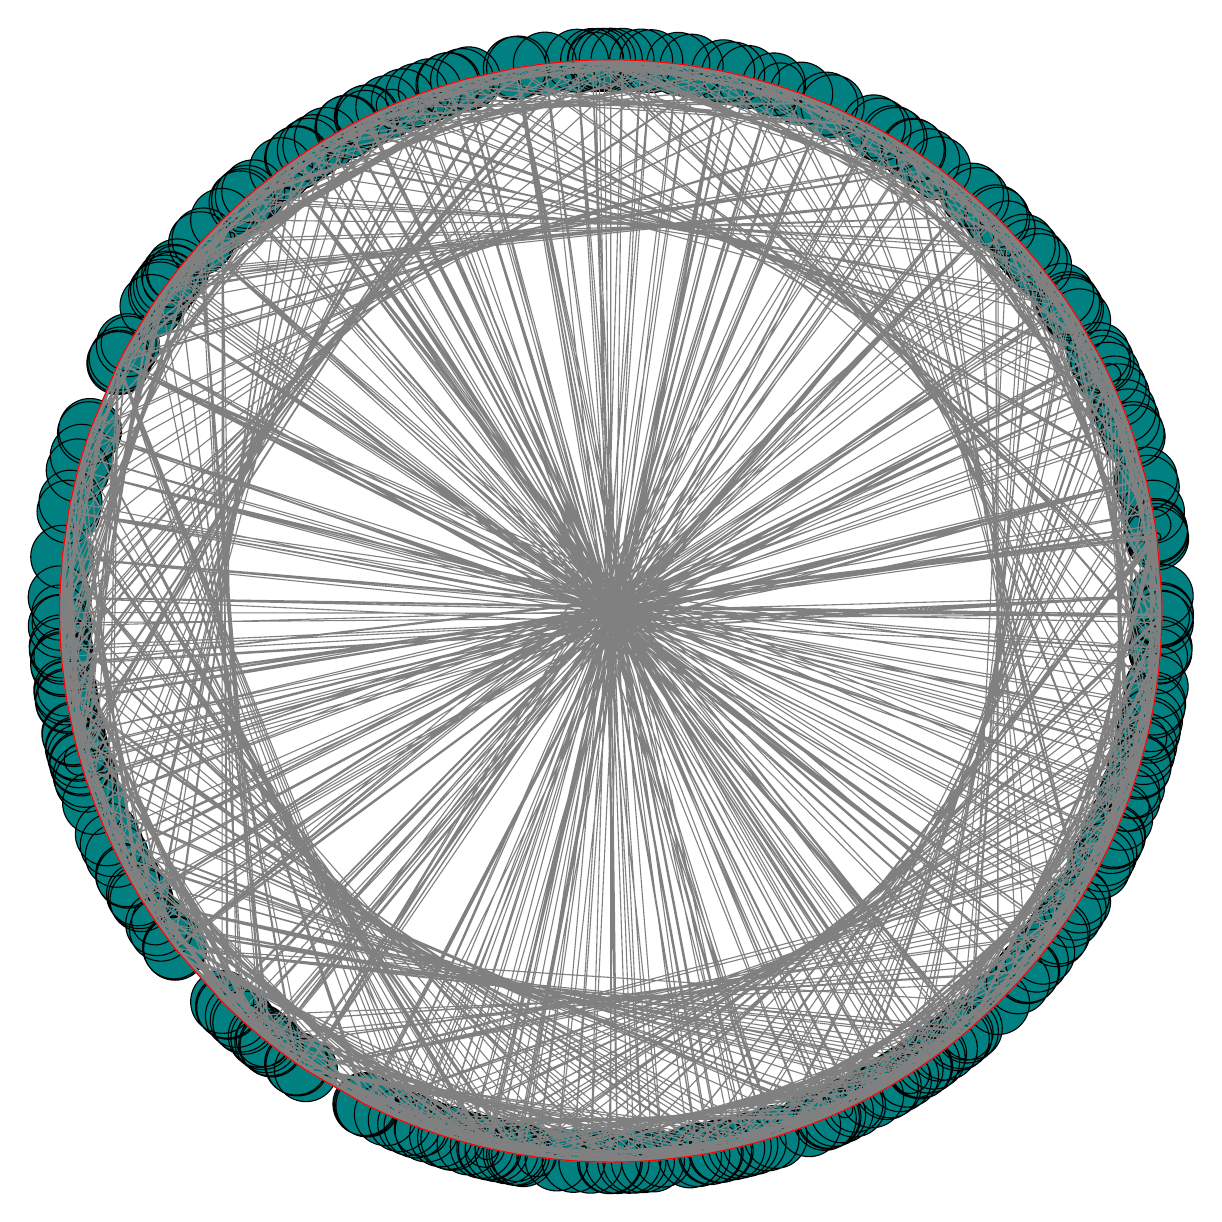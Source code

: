 \begin{tikzpicture}
\filldraw[fill=teal, draw=black]
(8.573E-16,-7.0) circle (0.4)(0.0,7.0) circle (0.4)(-0.021,-7.0) circle (0.4)(7.0,-0.043) circle (0.4)(7.0,-0.064) circle (0.4)(6.999,-0.086) circle (0.35)(6.998,-0.15) circle (0.4)(0.15,6.998) circle (0.4)(-6.998,0.172) circle (0.4)(-0.258,-6.995) circle (0.4)(0.386,6.989) circle (0.4)(-0.472,-6.984) circle (0.4)(6.984,-0.472) circle (0.4)(6.981,-0.515) circle (0.4)(0.515,6.981) circle (0.4)(6.976,-0.579) circle (0.35)(-0.686,-6.966) circle (0.4)(-6.966,0.686) circle (0.4)(6.96,-0.75) circle (0.3)(0.857,6.947) circle (0.4)(-0.942,-6.936) circle (0.25)(6.933,-0.963) circle (0.4)(1.027,6.924) circle (0.4)(-1.112,-6.911) circle (0.4)(6.901,-1.176) circle (0.4)(-1.176,-6.901) circle (0.4)(-1.197,-6.897) circle (0.35)(-1.218,-6.893) circle (0.4)(6.893,-1.218) circle (0.4)(-6.886,1.26) circle (0.4)(-1.323,-6.874) circle (0.4)(-6.861,1.387) circle (0.4)(6.861,-1.387) circle (0.4)(1.429,6.853) circle (0.4)(-1.45,-6.848) circle (0.4)(6.839,-1.492) circle (0.4)(-1.534,-6.83) circle (0.4)(6.83,-1.534) circle (0.4)(1.555,6.825) circle (0.4)(-1.555,-6.825) circle (0.4)(-1.576,-6.82) circle (0.15)(-1.597,-6.816) circle (0.25)(6.811,-1.617) circle (0.25)(-1.638,-6.806) circle (0.4)(6.79,-1.701) circle (0.4)(1.742,6.78) circle (0.4)(-6.769,1.784) circle (0.4)(-1.805,-6.763) circle (0.4)(6.763,-1.805) circle (0.4)(-6.717,1.97) circle (0.4)(6.717,-1.97) circle (0.4)(6.711,-1.991) circle (0.4)(-2.011,-6.705) circle (0.4)(-2.053,-6.692) circle (0.4)(2.073,6.686) circle (0.4)(-2.155,-6.66) circle (0.4)(2.155,6.66) circle (0.3)(6.633,-2.237) circle (0.4)(-6.626,2.257) circle (0.4)(6.619,-2.277) circle (0.35)(-6.612,2.297) circle (0.4)(-2.338,-6.598) circle (0.4)(6.576,-2.399) circle (0.4)(-2.399,-6.576) circle (0.35)(2.419,6.569) circle (0.4)(-2.479,-6.546) circle (0.4)(6.539,-2.499) circle (0.3)(-2.559,-6.515) circle (0.4)(6.483,-2.639) circle (0.4)(-2.679,-6.467) circle (0.4)(2.738,6.442) circle (0.4)(2.817,6.408) circle (0.4)(-2.856,-6.391) circle (0.4)(6.391,-2.856) circle (0.4)(6.382,-2.876) circle (0.4)(6.355,-2.935) circle (0.4)(6.281,-3.09) circle (0.4)(-3.09,-6.281) circle (0.4)(-3.109,-6.272) circle (0.4)(-3.128,-6.262) circle (0.4)(-6.253,3.147) circle (0.4)(6.243,-3.166) circle (0.4)(-6.243,3.166) circle (0.4)(-6.223,3.205) circle (0.4)(6.194,-3.262) circle (0.4)(3.338,6.153) circle (0.4)(-6.132,3.375) circle (0.4)(-6.122,3.394) circle (0.35)(3.413,6.112) circle (0.4)(3.58,6.015) circle (0.4)(3.617,5.993) circle (0.4)(5.982,-3.635) circle (0.35)(5.948,-3.69) circle (0.4)(5.891,-3.781) circle (0.4)(3.835,5.856) circle (0.4)(3.853,5.844) circle (0.4)(5.832,-3.871) circle (0.4)(-3.871,-5.832) circle (0.4)(-5.832,3.871) circle (0.4)(-3.978,-5.76) circle (0.4)(-3.995,-5.748) circle (0.4)(-5.723,4.031) circle (0.4)(4.031,5.723) circle (0.4)(-5.698,4.066) circle (0.4)(5.686,-4.083) circle (0.4)(-5.661,4.118) circle (0.4)(5.661,-4.118) circle (0.4)(-5.622,4.17) circle (0.4)(4.17,5.622) circle (0.4)(-5.597,4.204) circle (0.35)(-5.558,4.256) circle (0.4)(-5.532,4.29) circle (0.35)(-4.307,-5.518) circle (0.4)(-4.324,-5.505) circle (0.4)(-5.505,4.324) circle (0.4)(5.492,-4.34) circle (0.4)(-4.374,-5.465) circle (0.4)(-4.407,-5.438) circle (0.35)(-4.424,-5.425) circle (0.4)(5.411,-4.441) circle (0.4)(-4.457,-5.397) circle (0.4)(5.3,-4.572) circle (0.4)(4.588,5.286) circle (0.4)(5.286,-4.588) circle (0.4)(-4.653,-5.23) circle (0.4)(4.653,5.23) circle (0.4)(-5.215,4.669) circle (0.4)(-4.685,-5.201) circle (0.4)(5.172,-4.717) circle (0.4)(-5.172,4.717) circle (0.4)(-4.748,-5.143) circle (0.4)(-4.858,-5.04) circle (0.4)(-4.873,-5.025) circle (0.4)(4.889,5.01) circle (0.4)(4.919,4.98) circle (0.4)(-4.935,-4.965) circle (0.4)(-4.935,4.965) circle (0.4)(4.919,-4.98) circle (0.4)(5.04,4.858) circle (0.35)(-4.701,5.187) circle (0.4)(-4.669,5.215) circle (0.4)(5.244,4.637) circle (0.4)(-4.621,5.258) circle (0.4)(4.572,-5.3) circle (0.4)(5.3,4.572) circle (0.4)(-4.54,5.328) circle (0.4)(4.523,-5.342) circle (0.4)(4.507,-5.356) circle (0.35)(5.397,4.457) circle (0.4)(4.441,-5.411) circle (0.4)(4.407,-5.438) circle (0.4)(5.452,4.391) circle (0.4)(-5.532,-4.29) circle (0.4)(-5.545,-4.273) circle (0.4)(4.256,-5.558) circle (0.4)(-4.187,5.61) circle (0.4)(4.17,-5.622) circle (0.35)(4.101,-5.673) circle (0.4)(-5.711,-4.048) circle (0.4)(4.031,-5.723) circle (0.4)(5.735,4.013) circle (0.4)(-3.995,5.748) circle (0.4)(-3.978,5.76) circle (0.4)(-5.76,-3.978) circle (0.4)(3.942,-5.784) circle (0.4)(-5.784,-3.942) circle (0.3)(3.925,-5.796) circle (0.4)(5.808,3.907) circle (0.4)(5.832,3.871) circle (0.4)(3.871,-5.832) circle (0.35)(5.856,3.835) circle (0.4)(-3.835,5.856) circle (0.4)(3.799,-5.879) circle (0.25)(-3.763,5.902) circle (0.4)(3.763,-5.902) circle (0.4)(5.948,3.69) circle (0.4)(3.672,-5.959) circle (0.4)(-5.959,-3.672) circle (0.4)(-5.982,-3.635) circle (0.4)(-3.617,5.993) circle (0.4)(-6.004,-3.599) circle (0.4)(3.543,-6.037) circle (0.4)(3.506,-6.059) circle (0.4)(-6.132,-3.375) circle (0.4)(-6.143,-3.356) circle (0.4)(-3.356,6.143) circle (0.4)(-3.338,6.153) circle (0.4)(3.319,-6.163) circle (0.4)(6.194,3.262) circle (0.4)(6.243,3.166) circle (0.4)(6.253,3.147) circle (0.35)(-3.128,6.262) circle (0.35)(-3.109,6.272) circle (0.4)(-6.272,-3.109) circle (0.4)(3.109,-6.272) circle (0.35)(-3.09,6.281) circle (0.4)(3.09,-6.281) circle (0.4)(6.319,3.012) circle (0.4)(6.328,2.993) circle (0.15)(-6.337,-2.973) circle (0.4)(2.973,-6.337) circle (0.1)(2.935,-6.355) circle (0.4)(2.837,-6.399) circle (0.4)(-6.399,-2.837) circle (0.4)(6.399,2.837) circle (0.4)(-2.837,6.399) circle (0.4)(2.778,-6.425) circle (0.4)(-2.778,6.425) circle (0.2)(2.758,-6.434) circle (0.4)(6.442,2.738) circle (0.4)(2.718,-6.451) circle (0.4)(-2.639,6.483) circle (0.4)(6.523,2.539) circle (0.4)(2.519,-6.531) circle (0.4)(-2.459,6.554) circle (0.4)(-6.561,-2.439) circle (0.4)(6.569,2.419) circle (0.4)(-2.297,6.612) circle (0.4)(6.626,2.257) circle (0.4)(6.64,2.216) circle (0.4)(-6.66,-2.155) circle (0.4)(2.094,-6.68) circle (0.4)(-6.68,-2.094) circle (0.4)(-2.073,6.686) circle (0.4)(-2.053,6.692) circle (0.4)(1.991,-6.711) circle (0.4)(-6.723,-1.95) circle (0.4)(-6.729,-1.929) circle (0.4)(-1.888,6.741) circle (0.4)(-6.741,-1.888) circle (0.2)(-6.752,-1.846) circle (0.4)(1.826,-6.758) circle (0.4)(-1.805,6.763) circle (0.4)(-6.774,-1.763) circle (0.4)(-6.78,-1.742) circle (0.4)(1.722,-6.785) circle (0.4)(6.795,1.68) circle (0.4)(1.638,-6.806) circle (0.4)(-6.82,-1.576) circle (0.4)(6.82,1.576) circle (0.4)(-6.825,-1.555) circle (0.4)(1.555,-6.825) circle (0.4)(1.408,-6.857) circle (0.4)(1.387,-6.861) circle (0.4)(1.281,-6.882) circle (0.4)(1.26,-6.886) circle (0.4)(6.886,1.26) circle (0.4)(-1.218,6.893) circle (0.4)(-1.176,6.901) circle (0.4)(-6.904,-1.154) circle (0.4)(-6.908,-1.133) circle (0.4)(1.112,-6.911) circle (0.4)(6.914,1.091) circle (0.2)(-6.921,-1.048) circle (0.4)(6.924,1.027) circle (0.4)(6.927,1.006) circle (0.4)(-6.927,-1.006) circle (0.4)(1.006,-6.927) circle (0.4)(-6.93,-0.985) circle (0.35)(6.933,0.963) circle (0.4)(6.936,0.942) circle (0.05)(6.939,0.921) circle (0.4)(-0.836,6.95) circle (0.4)(-6.966,-0.686) circle (0.4)(-6.968,-0.665) circle (0.4)(0.665,-6.968) circle (0.35)(-6.976,-0.579) circle (0.35)(0.536,-6.979) circle (0.4)(-6.983,-0.494) circle (0.4)(-6.985,-0.451) circle (0.4)(-0.429,6.987) circle (0.4)(0.408,-6.988) circle (0.4)(0.301,-6.994) circle (0.4)(-0.236,6.996) circle (0.4)(0.236,-6.996) circle (0.4)(6.997,0.193) circle (0.4)(-0.193,6.997) circle (0.35)(-6.997,-0.193) circle (0.4)(-0.15,6.998) circle (0.4)(-6.998,-0.15) circle (0.35)(-0.086,6.999) circle (0.4)(0.086,-6.999) circle (0.4)(-7.0,-0.021) circle (0.35);
\draw [gray]
(8.573E-16,-7.0) -- (-0.021,-7.0)
(8.573E-16,-7.0) -- (-0.258,-6.995)
(8.573E-16,-7.0) -- (-0.258,-6.995)
(8.573E-16,-7.0) -- (-0.258,-6.995)
(8.573E-16,-7.0) -- (-0.472,-6.984)
(8.573E-16,-7.0) -- (-0.686,-6.966)
(8.573E-16,-7.0) -- (-1.45,-6.848)
(8.573E-16,-7.0) -- (-2.679,-6.467)
(8.573E-16,-7.0) -- (-5.532,-4.29)
(8.573E-16,-7.0) -- (-6.998,0.172)
(8.573E-16,-7.0) -- (0.0,7.0)
(0.0,7.0) -- (0.15,6.998)
(0.0,7.0) -- (0.15,6.998)
(0.0,7.0) -- (0.15,6.998)
(0.0,7.0) -- (0.386,6.989)
(0.0,7.0) -- (0.386,6.989)
(0.0,7.0) -- (0.857,6.947)
(0.0,7.0) -- (1.429,6.853)
(0.0,7.0) -- (2.738,6.442)
(0.0,7.0) -- (5.04,4.858)
(0.0,7.0) -- (7.0,-0.043)
(0.0,7.0) -- (8.573E-16,-7.0)
(-0.021,-7.0) -- (-0.258,-6.995)
(-0.021,-7.0) -- (-0.258,-6.995)
(-0.021,-7.0) -- (-0.258,-6.995)
(-0.021,-7.0) -- (-0.258,-6.995)
(-0.021,-7.0) -- (-0.472,-6.984)
(-0.021,-7.0) -- (-0.942,-6.936)
(-0.021,-7.0) -- (-1.45,-6.848)
(-0.021,-7.0) -- (-2.856,-6.391)
(-0.021,-7.0) -- (-5.532,-4.29)
(-0.021,-7.0) -- (-6.998,0.172)
(-0.021,-7.0) -- (0.15,6.998)
(7.0,-0.043) -- (7.0,-0.064)
(7.0,-0.043) -- (6.999,-0.086)
(7.0,-0.043) -- (6.998,-0.15)
(7.0,-0.043) -- (6.984,-0.472)
(7.0,-0.043) -- (6.984,-0.472)
(7.0,-0.043) -- (6.96,-0.75)
(7.0,-0.043) -- (6.839,-1.492)
(7.0,-0.043) -- (6.391,-2.856)
(7.0,-0.043) -- (4.919,-4.98)
(7.0,-0.043) -- (-0.258,-6.995)
(7.0,-0.043) -- (-6.998,0.172)
(7.0,-0.064) -- (6.999,-0.086)
(7.0,-0.064) -- (6.998,-0.15)
(7.0,-0.064) -- (6.998,-0.15)
(7.0,-0.064) -- (6.984,-0.472)
(7.0,-0.064) -- (6.984,-0.472)
(7.0,-0.064) -- (6.96,-0.75)
(7.0,-0.064) -- (6.839,-1.492)
(7.0,-0.064) -- (6.391,-2.856)
(7.0,-0.064) -- (4.572,-5.3)
(7.0,-0.064) -- (-0.258,-6.995)
(7.0,-0.064) -- (-6.998,0.172)
(6.999,-0.086) -- (6.998,-0.15)
(6.999,-0.086) -- (6.998,-0.15)
(6.999,-0.086) -- (6.984,-0.472)
(6.999,-0.086) -- (6.984,-0.472)
(6.999,-0.086) -- (6.984,-0.472)
(6.999,-0.086) -- (6.933,-0.963)
(6.999,-0.086) -- (6.839,-1.492)
(6.999,-0.086) -- (6.391,-2.856)
(6.999,-0.086) -- (4.572,-5.3)
(6.999,-0.086) -- (-0.258,-6.995)
(6.999,-0.086) -- (-6.998,0.172)
(6.998,-0.15) -- (6.984,-0.472)
(6.998,-0.15) -- (6.984,-0.472)
(6.998,-0.15) -- (6.984,-0.472)
(6.998,-0.15) -- (6.984,-0.472)
(6.998,-0.15) -- (6.981,-0.515)
(6.998,-0.15) -- (6.933,-0.963)
(6.998,-0.15) -- (6.83,-1.534)
(6.998,-0.15) -- (6.391,-2.856)
(6.998,-0.15) -- (4.572,-5.3)
(6.998,-0.15) -- (-0.258,-6.995)
(6.998,-0.15) -- (-6.998,0.172)
(0.15,6.998) -- (0.386,6.989)
(0.15,6.998) -- (0.386,6.989)
(0.15,6.998) -- (0.386,6.989)
(0.15,6.998) -- (0.386,6.989)
(0.15,6.998) -- (0.515,6.981)
(0.15,6.998) -- (0.857,6.947)
(0.15,6.998) -- (1.555,6.825)
(0.15,6.998) -- (2.817,6.408)
(0.15,6.998) -- (5.244,4.637)
(0.15,6.998) -- (6.998,-0.15)
(0.15,6.998) -- (-0.258,-6.995)
(-6.998,0.172) -- (-6.966,0.686)
(-6.998,0.172) -- (-6.966,0.686)
(-6.998,0.172) -- (-6.966,0.686)
(-6.998,0.172) -- (-6.966,0.686)
(-6.998,0.172) -- (-6.966,0.686)
(-6.998,0.172) -- (-6.886,1.26)
(-6.998,0.172) -- (-6.769,1.784)
(-6.998,0.172) -- (-6.253,3.147)
(-6.998,0.172) -- (-4.701,5.187)
(-6.998,0.172) -- (0.386,6.989)
(-6.998,0.172) -- (6.984,-0.472)
(-0.258,-6.995) -- (-0.472,-6.984)
(-0.258,-6.995) -- (-0.472,-6.984)
(-0.258,-6.995) -- (-0.472,-6.984)
(-0.258,-6.995) -- (-0.472,-6.984)
(-0.258,-6.995) -- (-0.686,-6.966)
(-0.258,-6.995) -- (-0.942,-6.936)
(-0.258,-6.995) -- (-1.638,-6.806)
(-0.258,-6.995) -- (-3.09,-6.281)
(-0.258,-6.995) -- (-5.532,-4.29)
(-0.258,-6.995) -- (-6.966,0.686)
(-0.258,-6.995) -- (0.386,6.989)
(0.386,6.989) -- (0.515,6.981)
(0.386,6.989) -- (0.515,6.981)
(0.386,6.989) -- (0.515,6.981)
(0.386,6.989) -- (0.857,6.947)
(0.386,6.989) -- (0.857,6.947)
(0.386,6.989) -- (1.429,6.853)
(0.386,6.989) -- (1.742,6.78)
(0.386,6.989) -- (3.338,6.153)
(0.386,6.989) -- (5.244,4.637)
(0.386,6.989) -- (6.984,-0.472)
(0.386,6.989) -- (-0.472,-6.984)
(-0.472,-6.984) -- (-0.686,-6.966)
(-0.472,-6.984) -- (-0.686,-6.966)
(-0.472,-6.984) -- (-0.686,-6.966)
(-0.472,-6.984) -- (-0.686,-6.966)
(-0.472,-6.984) -- (-0.942,-6.936)
(-0.472,-6.984) -- (-1.176,-6.901)
(-0.472,-6.984) -- (-2.011,-6.705)
(-0.472,-6.984) -- (-3.109,-6.272)
(-0.472,-6.984) -- (-5.532,-4.29)
(-0.472,-6.984) -- (-6.966,0.686)
(-0.472,-6.984) -- (0.515,6.981)
(6.984,-0.472) -- (6.981,-0.515)
(6.984,-0.472) -- (6.981,-0.515)
(6.984,-0.472) -- (6.976,-0.579)
(6.984,-0.472) -- (6.96,-0.75)
(6.984,-0.472) -- (6.933,-0.963)
(6.984,-0.472) -- (6.901,-1.176)
(6.984,-0.472) -- (6.717,-1.97)
(6.984,-0.472) -- (6.243,-3.166)
(6.984,-0.472) -- (4.572,-5.3)
(6.984,-0.472) -- (-0.472,-6.984)
(6.984,-0.472) -- (-6.966,0.686)
(6.981,-0.515) -- (6.976,-0.579)
(6.981,-0.515) -- (6.976,-0.579)
(6.981,-0.515) -- (6.96,-0.75)
(6.981,-0.515) -- (6.96,-0.75)
(6.981,-0.515) -- (6.933,-0.963)
(6.981,-0.515) -- (6.893,-1.218)
(6.981,-0.515) -- (6.717,-1.97)
(6.981,-0.515) -- (6.243,-3.166)
(6.981,-0.515) -- (4.572,-5.3)
(6.981,-0.515) -- (-0.686,-6.966)
(6.981,-0.515) -- (-6.966,0.686)
(0.515,6.981) -- (0.857,6.947)
(0.515,6.981) -- (0.857,6.947)
(0.515,6.981) -- (0.857,6.947)
(0.515,6.981) -- (0.857,6.947)
(0.515,6.981) -- (0.857,6.947)
(0.515,6.981) -- (1.429,6.853)
(0.515,6.981) -- (2.073,6.686)
(0.515,6.981) -- (3.338,6.153)
(0.515,6.981) -- (5.3,4.572)
(0.515,6.981) -- (6.981,-0.515)
(0.515,6.981) -- (-0.686,-6.966)
(6.976,-0.579) -- (6.96,-0.75)
(6.976,-0.579) -- (6.96,-0.75)
(6.976,-0.579) -- (6.96,-0.75)
(6.976,-0.579) -- (6.96,-0.75)
(6.976,-0.579) -- (6.933,-0.963)
(6.976,-0.579) -- (6.861,-1.387)
(6.976,-0.579) -- (6.717,-1.97)
(6.976,-0.579) -- (6.194,-3.262)
(6.976,-0.579) -- (4.523,-5.342)
(6.976,-0.579) -- (-0.686,-6.966)
(6.976,-0.579) -- (-6.966,0.686)
(-0.686,-6.966) -- (-0.942,-6.936)
(-0.686,-6.966) -- (-0.942,-6.936)
(-0.686,-6.966) -- (-0.942,-6.936)
(-0.686,-6.966) -- (-0.942,-6.936)
(-0.686,-6.966) -- (-1.112,-6.911)
(-0.686,-6.966) -- (-1.45,-6.848)
(-0.686,-6.966) -- (-2.053,-6.692)
(-0.686,-6.966) -- (-3.871,-5.832)
(-0.686,-6.966) -- (-5.532,-4.29)
(-0.686,-6.966) -- (-6.966,0.686)
(-0.686,-6.966) -- (0.857,6.947)
(-6.966,0.686) -- (-6.886,1.26)
(-6.966,0.686) -- (-6.886,1.26)
(-6.966,0.686) -- (-6.886,1.26)
(-6.966,0.686) -- (-6.886,1.26)
(-6.966,0.686) -- (-6.886,1.26)
(-6.966,0.686) -- (-6.861,1.387)
(-6.966,0.686) -- (-6.626,2.257)
(-6.966,0.686) -- (-6.132,3.375)
(-6.966,0.686) -- (-4.187,5.61)
(-6.966,0.686) -- (0.857,6.947)
(-6.966,0.686) -- (6.96,-0.75)
(6.96,-0.75) -- (6.933,-0.963)
(6.96,-0.75) -- (6.933,-0.963)
(6.96,-0.75) -- (6.933,-0.963)
(6.96,-0.75) -- (6.933,-0.963)
(6.96,-0.75) -- (6.901,-1.176)
(6.96,-0.75) -- (6.839,-1.492)
(6.96,-0.75) -- (6.633,-2.237)
(6.96,-0.75) -- (5.982,-3.635)
(6.96,-0.75) -- (4.256,-5.558)
(6.96,-0.75) -- (-0.942,-6.936)
(6.96,-0.75) -- (-6.886,1.26)
(0.857,6.947) -- (1.027,6.924)
(0.857,6.947) -- (1.027,6.924)
(0.857,6.947) -- (1.027,6.924)
(0.857,6.947) -- (1.027,6.924)
(0.857,6.947) -- (1.429,6.853)
(0.857,6.947) -- (1.555,6.825)
(0.857,6.947) -- (2.419,6.569)
(0.857,6.947) -- (3.58,6.015)
(0.857,6.947) -- (5.735,4.013)
(0.857,6.947) -- (6.933,-0.963)
(0.857,6.947) -- (-0.942,-6.936)
(-0.942,-6.936) -- (-1.112,-6.911)
(-0.942,-6.936) -- (-1.112,-6.911)
(-0.942,-6.936) -- (-1.112,-6.911)
(-0.942,-6.936) -- (-1.112,-6.911)
(-0.942,-6.936) -- (-1.323,-6.874)
(-0.942,-6.936) -- (-1.638,-6.806)
(-0.942,-6.936) -- (-2.338,-6.598)
(-0.942,-6.936) -- (-3.871,-5.832)
(-0.942,-6.936) -- (-5.711,-4.048)
(-0.942,-6.936) -- (-6.886,1.26)
(-0.942,-6.936) -- (1.027,6.924)
(6.933,-0.963) -- (6.901,-1.176)
(6.933,-0.963) -- (6.901,-1.176)
(6.933,-0.963) -- (6.901,-1.176)
(6.933,-0.963) -- (6.901,-1.176)
(6.933,-0.963) -- (6.861,-1.387)
(6.933,-0.963) -- (6.79,-1.701)
(6.933,-0.963) -- (6.576,-2.399)
(6.933,-0.963) -- (5.982,-3.635)
(6.933,-0.963) -- (4.17,-5.622)
(6.933,-0.963) -- (-1.112,-6.911)
(6.933,-0.963) -- (-6.886,1.26)
(1.027,6.924) -- (1.429,6.853)
(1.027,6.924) -- (1.429,6.853)
(1.027,6.924) -- (1.429,6.853)
(1.027,6.924) -- (1.429,6.853)
(1.027,6.924) -- (1.429,6.853)
(1.027,6.924) -- (1.742,6.78)
(1.027,6.924) -- (2.419,6.569)
(1.027,6.924) -- (3.617,5.993)
(1.027,6.924) -- (5.735,4.013)
(1.027,6.924) -- (6.901,-1.176)
(1.027,6.924) -- (-1.112,-6.911)
(-1.112,-6.911) -- (-1.176,-6.901)
(-1.112,-6.911) -- (-1.176,-6.901)
(-1.112,-6.911) -- (-1.197,-6.897)
(-1.112,-6.911) -- (-1.323,-6.874)
(-1.112,-6.911) -- (-1.45,-6.848)
(-1.112,-6.911) -- (-1.805,-6.763)
(-1.112,-6.911) -- (-2.479,-6.546)
(-1.112,-6.911) -- (-3.871,-5.832)
(-1.112,-6.911) -- (-5.711,-4.048)
(-1.112,-6.911) -- (-6.886,1.26)
(-1.112,-6.911) -- (1.429,6.853)
(6.901,-1.176) -- (6.893,-1.218)
(6.901,-1.176) -- (6.893,-1.218)
(6.901,-1.176) -- (6.861,-1.387)
(6.901,-1.176) -- (6.861,-1.387)
(6.901,-1.176) -- (6.83,-1.534)
(6.901,-1.176) -- (6.717,-1.97)
(6.901,-1.176) -- (6.539,-2.499)
(6.901,-1.176) -- (5.891,-3.781)
(6.901,-1.176) -- (4.031,-5.723)
(6.901,-1.176) -- (-1.176,-6.901)
(6.901,-1.176) -- (-6.886,1.26)
(-1.176,-6.901) -- (-1.197,-6.897)
(-1.176,-6.901) -- (-1.218,-6.893)
(-1.176,-6.901) -- (-1.323,-6.874)
(-1.176,-6.901) -- (-1.45,-6.848)
(-1.176,-6.901) -- (-1.534,-6.83)
(-1.176,-6.901) -- (-2.011,-6.705)
(-1.176,-6.901) -- (-2.559,-6.515)
(-1.176,-6.901) -- (-3.871,-5.832)
(-1.176,-6.901) -- (-5.711,-4.048)
(-1.176,-6.901) -- (-6.886,1.26)
(-1.176,-6.901) -- (1.429,6.853)
(-1.197,-6.897) -- (-1.218,-6.893)
(-1.197,-6.897) -- (-1.323,-6.874)
(-1.197,-6.897) -- (-1.323,-6.874)
(-1.197,-6.897) -- (-1.45,-6.848)
(-1.197,-6.897) -- (-1.534,-6.83)
(-1.197,-6.897) -- (-2.011,-6.705)
(-1.197,-6.897) -- (-2.559,-6.515)
(-1.197,-6.897) -- (-3.871,-5.832)
(-1.197,-6.897) -- (-5.76,-3.978)
(-1.197,-6.897) -- (-6.886,1.26)
(-1.197,-6.897) -- (1.429,6.853)
(-1.218,-6.893) -- (-1.323,-6.874)
(-1.218,-6.893) -- (-1.323,-6.874)
(-1.218,-6.893) -- (-1.323,-6.874)
(-1.218,-6.893) -- (-1.45,-6.848)
(-1.218,-6.893) -- (-1.555,-6.825)
(-1.218,-6.893) -- (-2.011,-6.705)
(-1.218,-6.893) -- (-2.559,-6.515)
(-1.218,-6.893) -- (-3.871,-5.832)
(-1.218,-6.893) -- (-5.76,-3.978)
(-1.218,-6.893) -- (-6.886,1.26)
(-1.218,-6.893) -- (1.429,6.853)
(6.893,-1.218) -- (6.861,-1.387)
(6.893,-1.218) -- (6.861,-1.387)
(6.893,-1.218) -- (6.861,-1.387)
(6.893,-1.218) -- (6.861,-1.387)
(6.893,-1.218) -- (6.811,-1.617)
(6.893,-1.218) -- (6.717,-1.97)
(6.893,-1.218) -- (6.483,-2.639)
(6.893,-1.218) -- (5.891,-3.781)
(6.893,-1.218) -- (3.942,-5.784)
(6.893,-1.218) -- (-1.218,-6.893)
(6.893,-1.218) -- (-6.886,1.26)
(-6.886,1.26) -- (-6.861,1.387)
(-6.886,1.26) -- (-6.861,1.387)
(-6.886,1.26) -- (-6.861,1.387)
(-6.886,1.26) -- (-6.769,1.784)
(-6.886,1.26) -- (-6.769,1.784)
(-6.886,1.26) -- (-6.717,1.97)
(-6.886,1.26) -- (-6.253,3.147)
(-6.886,1.26) -- (-5.832,3.871)
(-6.886,1.26) -- (-3.978,5.76)
(-6.886,1.26) -- (1.429,6.853)
(-6.886,1.26) -- (6.861,-1.387)
(-1.323,-6.874) -- (-1.45,-6.848)
(-1.323,-6.874) -- (-1.45,-6.848)
(-1.323,-6.874) -- (-1.45,-6.848)
(-1.323,-6.874) -- (-1.534,-6.83)
(-1.323,-6.874) -- (-1.805,-6.763)
(-1.323,-6.874) -- (-2.011,-6.705)
(-1.323,-6.874) -- (-2.679,-6.467)
(-1.323,-6.874) -- (-3.871,-5.832)
(-1.323,-6.874) -- (-5.959,-3.672)
(-1.323,-6.874) -- (-6.861,1.387)
(-1.323,-6.874) -- (1.429,6.853)
(-6.861,1.387) -- (-6.769,1.784)
(-6.861,1.387) -- (-6.769,1.784)
(-6.861,1.387) -- (-6.769,1.784)
(-6.861,1.387) -- (-6.769,1.784)
(-6.861,1.387) -- (-6.769,1.784)
(-6.861,1.387) -- (-6.626,2.257)
(-6.861,1.387) -- (-6.253,3.147)
(-6.861,1.387) -- (-5.723,4.031)
(-6.861,1.387) -- (-3.835,5.856)
(-6.861,1.387) -- (1.429,6.853)
(-6.861,1.387) -- (6.861,-1.387)
(6.861,-1.387) -- (6.839,-1.492)
(6.861,-1.387) -- (6.839,-1.492)
(6.861,-1.387) -- (6.839,-1.492)
(6.861,-1.387) -- (6.811,-1.617)
(6.861,-1.387) -- (6.763,-1.805)
(6.861,-1.387) -- (6.633,-2.237)
(6.861,-1.387) -- (6.391,-2.856)
(6.861,-1.387) -- (5.686,-4.083)
(6.861,-1.387) -- (3.871,-5.832)
(6.861,-1.387) -- (-1.45,-6.848)
(6.861,-1.387) -- (-6.861,1.387)
(1.429,6.853) -- (1.555,6.825)
(1.429,6.853) -- (1.555,6.825)
(1.429,6.853) -- (1.555,6.825)
(1.429,6.853) -- (1.742,6.78)
(1.429,6.853) -- (2.073,6.686)
(1.429,6.853) -- (2.155,6.66)
(1.429,6.853) -- (2.738,6.442)
(1.429,6.853) -- (4.031,5.723)
(1.429,6.853) -- (5.856,3.835)
(1.429,6.853) -- (6.839,-1.492)
(1.429,6.853) -- (-1.45,-6.848)
(-1.45,-6.848) -- (-1.534,-6.83)
(-1.45,-6.848) -- (-1.534,-6.83)
(-1.45,-6.848) -- (-1.534,-6.83)
(-1.45,-6.848) -- (-1.638,-6.806)
(-1.45,-6.848) -- (-1.805,-6.763)
(-1.45,-6.848) -- (-2.155,-6.66)
(-1.45,-6.848) -- (-2.856,-6.391)
(-1.45,-6.848) -- (-3.978,-5.76)
(-1.45,-6.848) -- (-5.959,-3.672)
(-1.45,-6.848) -- (-6.769,1.784)
(-1.45,-6.848) -- (1.555,6.825)
(6.839,-1.492) -- (6.83,-1.534)
(6.839,-1.492) -- (6.83,-1.534)
(6.839,-1.492) -- (6.811,-1.617)
(6.839,-1.492) -- (6.79,-1.701)
(6.839,-1.492) -- (6.717,-1.97)
(6.839,-1.492) -- (6.633,-2.237)
(6.839,-1.492) -- (6.391,-2.856)
(6.839,-1.492) -- (5.686,-4.083)
(6.839,-1.492) -- (3.763,-5.902)
(6.839,-1.492) -- (-1.534,-6.83)
(6.839,-1.492) -- (-6.769,1.784)
(-1.534,-6.83) -- (-1.555,-6.825)
(-1.534,-6.83) -- (-1.576,-6.82)
(-1.534,-6.83) -- (-1.638,-6.806)
(-1.534,-6.83) -- (-1.805,-6.763)
(-1.534,-6.83) -- (-2.011,-6.705)
(-1.534,-6.83) -- (-2.338,-6.598)
(-1.534,-6.83) -- (-2.856,-6.391)
(-1.534,-6.83) -- (-4.307,-5.518)
(-1.534,-6.83) -- (-5.959,-3.672)
(-1.534,-6.83) -- (-6.769,1.784)
(-1.534,-6.83) -- (1.555,6.825)
(6.83,-1.534) -- (6.811,-1.617)
(6.83,-1.534) -- (6.811,-1.617)
(6.83,-1.534) -- (6.811,-1.617)
(6.83,-1.534) -- (6.79,-1.701)
(6.83,-1.534) -- (6.717,-1.97)
(6.83,-1.534) -- (6.633,-2.237)
(6.83,-1.534) -- (6.391,-2.856)
(6.83,-1.534) -- (5.686,-4.083)
(6.83,-1.534) -- (3.672,-5.959)
(6.83,-1.534) -- (-1.534,-6.83)
(6.83,-1.534) -- (-6.769,1.784)
(1.555,6.825) -- (1.742,6.78)
(1.555,6.825) -- (1.742,6.78)
(1.555,6.825) -- (1.742,6.78)
(1.555,6.825) -- (1.742,6.78)
(1.555,6.825) -- (2.073,6.686)
(1.555,6.825) -- (2.419,6.569)
(1.555,6.825) -- (3.338,6.153)
(1.555,6.825) -- (4.17,5.622)
(1.555,6.825) -- (5.948,3.69)
(1.555,6.825) -- (6.811,-1.617)
(1.555,6.825) -- (-1.555,-6.825)
(-1.555,-6.825) -- (-1.576,-6.82)
(-1.555,-6.825) -- (-1.597,-6.816)
(-1.555,-6.825) -- (-1.638,-6.806)
(-1.555,-6.825) -- (-1.805,-6.763)
(-1.555,-6.825) -- (-2.011,-6.705)
(-1.555,-6.825) -- (-2.338,-6.598)
(-1.555,-6.825) -- (-2.856,-6.391)
(-1.555,-6.825) -- (-4.307,-5.518)
(-1.555,-6.825) -- (-5.959,-3.672)
(-1.555,-6.825) -- (-6.769,1.784)
(-1.555,-6.825) -- (1.555,6.825)
(-1.576,-6.82) -- (-1.597,-6.816)
(-1.576,-6.82) -- (-1.638,-6.806)
(-1.576,-6.82) -- (-1.805,-6.763)
(-1.576,-6.82) -- (-1.805,-6.763)
(-1.576,-6.82) -- (-2.011,-6.705)
(-1.576,-6.82) -- (-2.338,-6.598)
(-1.576,-6.82) -- (-3.09,-6.281)
(-1.576,-6.82) -- (-4.307,-5.518)
(-1.576,-6.82) -- (-5.959,-3.672)
(-1.576,-6.82) -- (-6.769,1.784)
(-1.576,-6.82) -- (1.742,6.78)
(-1.597,-6.816) -- (-1.638,-6.806)
(-1.597,-6.816) -- (-1.638,-6.806)
(-1.597,-6.816) -- (-1.805,-6.763)
(-1.597,-6.816) -- (-1.805,-6.763)
(-1.597,-6.816) -- (-2.011,-6.705)
(-1.597,-6.816) -- (-2.338,-6.598)
(-1.597,-6.816) -- (-3.09,-6.281)
(-1.597,-6.816) -- (-4.307,-5.518)
(-1.597,-6.816) -- (-5.959,-3.672)
(-1.597,-6.816) -- (-6.769,1.784)
(-1.597,-6.816) -- (1.742,6.78)
(6.811,-1.617) -- (6.79,-1.701)
(6.811,-1.617) -- (6.79,-1.701)
(6.811,-1.617) -- (6.79,-1.701)
(6.811,-1.617) -- (6.763,-1.805)
(6.811,-1.617) -- (6.717,-1.97)
(6.811,-1.617) -- (6.619,-2.277)
(6.811,-1.617) -- (6.355,-2.935)
(6.811,-1.617) -- (5.661,-4.118)
(6.811,-1.617) -- (3.672,-5.959)
(6.811,-1.617) -- (-1.638,-6.806)
(6.811,-1.617) -- (-6.769,1.784)
(-1.638,-6.806) -- (-1.805,-6.763)
(-1.638,-6.806) -- (-1.805,-6.763)
(-1.638,-6.806) -- (-1.805,-6.763)
(-1.638,-6.806) -- (-1.805,-6.763)
(-1.638,-6.806) -- (-2.011,-6.705)
(-1.638,-6.806) -- (-2.338,-6.598)
(-1.638,-6.806) -- (-3.09,-6.281)
(-1.638,-6.806) -- (-4.307,-5.518)
(-1.638,-6.806) -- (-5.982,-3.635)
(-1.638,-6.806) -- (-6.769,1.784)
(-1.638,-6.806) -- (1.742,6.78)
(6.79,-1.701) -- (6.763,-1.805)
(6.79,-1.701) -- (6.763,-1.805)
(6.79,-1.701) -- (6.763,-1.805)
(6.79,-1.701) -- (6.717,-1.97)
(6.79,-1.701) -- (6.633,-2.237)
(6.79,-1.701) -- (6.576,-2.399)
(6.79,-1.701) -- (6.281,-3.09)
(6.79,-1.701) -- (5.492,-4.34)
(6.79,-1.701) -- (3.543,-6.037)
(6.79,-1.701) -- (-1.805,-6.763)
(6.79,-1.701) -- (-6.769,1.784)
(1.742,6.78) -- (2.073,6.686)
(1.742,6.78) -- (2.073,6.686)
(1.742,6.78) -- (2.073,6.686)
(1.742,6.78) -- (2.073,6.686)
(1.742,6.78) -- (2.073,6.686)
(1.742,6.78) -- (2.419,6.569)
(1.742,6.78) -- (3.338,6.153)
(1.742,6.78) -- (4.588,5.286)
(1.742,6.78) -- (6.194,3.262)
(1.742,6.78) -- (6.763,-1.805)
(1.742,6.78) -- (-1.805,-6.763)
(-6.769,1.784) -- (-6.717,1.97)
(-6.769,1.784) -- (-6.717,1.97)
(-6.769,1.784) -- (-6.717,1.97)
(-6.769,1.784) -- (-6.717,1.97)
(-6.769,1.784) -- (-6.626,2.257)
(-6.769,1.784) -- (-6.253,3.147)
(-6.769,1.784) -- (-6.253,3.147)
(-6.769,1.784) -- (-5.558,4.256)
(-6.769,1.784) -- (-3.356,6.143)
(-6.769,1.784) -- (2.073,6.686)
(-6.769,1.784) -- (6.763,-1.805)
(-1.805,-6.763) -- (-2.011,-6.705)
(-1.805,-6.763) -- (-2.011,-6.705)
(-1.805,-6.763) -- (-2.011,-6.705)
(-1.805,-6.763) -- (-2.011,-6.705)
(-1.805,-6.763) -- (-2.155,-6.66)
(-1.805,-6.763) -- (-2.479,-6.546)
(-1.805,-6.763) -- (-3.09,-6.281)
(-1.805,-6.763) -- (-4.307,-5.518)
(-1.805,-6.763) -- (-6.132,-3.375)
(-1.805,-6.763) -- (-6.717,1.97)
(-1.805,-6.763) -- (2.073,6.686)
(6.763,-1.805) -- (6.717,-1.97)
(6.763,-1.805) -- (6.717,-1.97)
(6.763,-1.805) -- (6.717,-1.97)
(6.763,-1.805) -- (6.717,-1.97)
(6.763,-1.805) -- (6.633,-2.237)
(6.763,-1.805) -- (6.539,-2.499)
(6.763,-1.805) -- (6.281,-3.09)
(6.763,-1.805) -- (5.492,-4.34)
(6.763,-1.805) -- (3.506,-6.059)
(6.763,-1.805) -- (-1.805,-6.763)
(6.763,-1.805) -- (-6.717,1.97)
(-6.717,1.97) -- (-6.626,2.257)
(-6.717,1.97) -- (-6.626,2.257)
(-6.717,1.97) -- (-6.626,2.257)
(-6.717,1.97) -- (-6.626,2.257)
(-6.717,1.97) -- (-6.612,2.297)
(-6.717,1.97) -- (-6.253,3.147)
(-6.717,1.97) -- (-6.132,3.375)
(-6.717,1.97) -- (-5.215,4.669)
(-6.717,1.97) -- (-3.356,6.143)
(-6.717,1.97) -- (2.073,6.686)
(-6.717,1.97) -- (6.717,-1.97)
(6.717,-1.97) -- (6.711,-1.991)
(6.717,-1.97) -- (6.633,-2.237)
(6.717,-1.97) -- (6.633,-2.237)
(6.717,-1.97) -- (6.633,-2.237)
(6.717,-1.97) -- (6.576,-2.399)
(6.717,-1.97) -- (6.483,-2.639)
(6.717,-1.97) -- (6.194,-3.262)
(6.717,-1.97) -- (5.411,-4.441)
(6.717,-1.97) -- (3.319,-6.163)
(6.717,-1.97) -- (-2.011,-6.705)
(6.717,-1.97) -- (-6.717,1.97)
(6.711,-1.991) -- (6.633,-2.237)
(6.711,-1.991) -- (6.633,-2.237)
(6.711,-1.991) -- (6.633,-2.237)
(6.711,-1.991) -- (6.633,-2.237)
(6.711,-1.991) -- (6.576,-2.399)
(6.711,-1.991) -- (6.483,-2.639)
(6.711,-1.991) -- (6.194,-3.262)
(6.711,-1.991) -- (5.411,-4.441)
(6.711,-1.991) -- (3.319,-6.163)
(6.711,-1.991) -- (-2.011,-6.705)
(6.711,-1.991) -- (-6.626,2.257)
(-2.011,-6.705) -- (-2.053,-6.692)
(-2.011,-6.705) -- (-2.053,-6.692)
(-2.011,-6.705) -- (-2.155,-6.66)
(-2.011,-6.705) -- (-2.338,-6.598)
(-2.011,-6.705) -- (-2.338,-6.598)
(-2.011,-6.705) -- (-2.679,-6.467)
(-2.011,-6.705) -- (-3.871,-5.832)
(-2.011,-6.705) -- (-4.424,-5.425)
(-2.011,-6.705) -- (-6.272,-3.109)
(-2.011,-6.705) -- (-6.626,2.257)
(-2.011,-6.705) -- (2.073,6.686)
(-2.053,-6.692) -- (-2.155,-6.66)
(-2.053,-6.692) -- (-2.155,-6.66)
(-2.053,-6.692) -- (-2.155,-6.66)
(-2.053,-6.692) -- (-2.338,-6.598)
(-2.053,-6.692) -- (-2.399,-6.576)
(-2.053,-6.692) -- (-2.856,-6.391)
(-2.053,-6.692) -- (-3.871,-5.832)
(-2.053,-6.692) -- (-4.457,-5.397)
(-2.053,-6.692) -- (-6.272,-3.109)
(-2.053,-6.692) -- (-6.626,2.257)
(-2.053,-6.692) -- (2.073,6.686)
(2.073,6.686) -- (2.155,6.66)
(2.073,6.686) -- (2.155,6.66)
(2.073,6.686) -- (2.155,6.66)
(2.073,6.686) -- (2.419,6.569)
(2.073,6.686) -- (2.419,6.569)
(2.073,6.686) -- (2.738,6.442)
(2.073,6.686) -- (3.338,6.153)
(2.073,6.686) -- (4.588,5.286)
(2.073,6.686) -- (6.194,3.262)
(2.073,6.686) -- (6.633,-2.237)
(2.073,6.686) -- (-2.155,-6.66)
(-2.155,-6.66) -- (-2.338,-6.598)
(-2.155,-6.66) -- (-2.338,-6.598)
(-2.155,-6.66) -- (-2.338,-6.598)
(-2.155,-6.66) -- (-2.338,-6.598)
(-2.155,-6.66) -- (-2.479,-6.546)
(-2.155,-6.66) -- (-2.856,-6.391)
(-2.155,-6.66) -- (-3.871,-5.832)
(-2.155,-6.66) -- (-4.653,-5.23)
(-2.155,-6.66) -- (-6.272,-3.109)
(-2.155,-6.66) -- (-6.626,2.257)
(-2.155,-6.66) -- (2.155,6.66)
(2.155,6.66) -- (2.419,6.569)
(2.155,6.66) -- (2.419,6.569)
(2.155,6.66) -- (2.419,6.569)
(2.155,6.66) -- (2.419,6.569)
(2.155,6.66) -- (2.738,6.442)
(2.155,6.66) -- (2.817,6.408)
(2.155,6.66) -- (3.413,6.112)
(2.155,6.66) -- (4.588,5.286)
(2.155,6.66) -- (6.243,3.166)
(2.155,6.66) -- (6.633,-2.237)
(2.155,6.66) -- (-2.155,-6.66)
(6.633,-2.237) -- (6.619,-2.277)
(6.633,-2.237) -- (6.619,-2.277)
(6.633,-2.237) -- (6.576,-2.399)
(6.633,-2.237) -- (6.576,-2.399)
(6.633,-2.237) -- (6.483,-2.639)
(6.633,-2.237) -- (6.382,-2.876)
(6.633,-2.237) -- (5.982,-3.635)
(6.633,-2.237) -- (5.172,-4.717)
(6.633,-2.237) -- (3.109,-6.272)
(6.633,-2.237) -- (-2.338,-6.598)
(6.633,-2.237) -- (-6.626,2.257)
(-6.626,2.257) -- (-6.612,2.297)
(-6.626,2.257) -- (-6.612,2.297)
(-6.626,2.257) -- (-6.253,3.147)
(-6.626,2.257) -- (-6.253,3.147)
(-6.626,2.257) -- (-6.253,3.147)
(-6.626,2.257) -- (-6.253,3.147)
(-6.626,2.257) -- (-5.832,3.871)
(-6.626,2.257) -- (-5.215,4.669)
(-6.626,2.257) -- (-3.09,6.281)
(-6.626,2.257) -- (2.419,6.569)
(-6.626,2.257) -- (6.619,-2.277)
(6.619,-2.277) -- (6.576,-2.399)
(6.619,-2.277) -- (6.576,-2.399)
(6.619,-2.277) -- (6.576,-2.399)
(6.619,-2.277) -- (6.539,-2.499)
(6.619,-2.277) -- (6.483,-2.639)
(6.619,-2.277) -- (6.355,-2.935)
(6.619,-2.277) -- (5.982,-3.635)
(6.619,-2.277) -- (5.172,-4.717)
(6.619,-2.277) -- (2.973,-6.337)
(6.619,-2.277) -- (-2.338,-6.598)
(6.619,-2.277) -- (-6.612,2.297)
(-6.612,2.297) -- (-6.253,3.147)
(-6.612,2.297) -- (-6.253,3.147)
(-6.612,2.297) -- (-6.253,3.147)
(-6.612,2.297) -- (-6.253,3.147)
(-6.612,2.297) -- (-6.253,3.147)
(-6.612,2.297) -- (-6.253,3.147)
(-6.612,2.297) -- (-5.832,3.871)
(-6.612,2.297) -- (-5.215,4.669)
(-6.612,2.297) -- (-2.837,6.399)
(-6.612,2.297) -- (2.419,6.569)
(-6.612,2.297) -- (6.576,-2.399)
(-2.338,-6.598) -- (-2.399,-6.576)
(-2.338,-6.598) -- (-2.399,-6.576)
(-2.338,-6.598) -- (-2.479,-6.546)
(-2.338,-6.598) -- (-2.559,-6.515)
(-2.338,-6.598) -- (-2.679,-6.467)
(-2.338,-6.598) -- (-3.09,-6.281)
(-2.338,-6.598) -- (-3.871,-5.832)
(-2.338,-6.598) -- (-4.685,-5.201)
(-2.338,-6.598) -- (-6.337,-2.973)
(-2.338,-6.598) -- (-6.253,3.147)
(-2.338,-6.598) -- (2.419,6.569)
(6.576,-2.399) -- (6.539,-2.499)
(6.576,-2.399) -- (6.539,-2.499)
(6.576,-2.399) -- (6.539,-2.499)
(6.576,-2.399) -- (6.483,-2.639)
(6.576,-2.399) -- (6.391,-2.856)
(6.576,-2.399) -- (6.281,-3.09)
(6.576,-2.399) -- (5.982,-3.635)
(6.576,-2.399) -- (4.919,-4.98)
(6.576,-2.399) -- (2.935,-6.355)
(6.576,-2.399) -- (-2.399,-6.576)
(6.576,-2.399) -- (-6.253,3.147)
(-2.399,-6.576) -- (-2.479,-6.546)
(-2.399,-6.576) -- (-2.479,-6.546)
(-2.399,-6.576) -- (-2.479,-6.546)
(-2.399,-6.576) -- (-2.559,-6.515)
(-2.399,-6.576) -- (-2.856,-6.391)
(-2.399,-6.576) -- (-3.09,-6.281)
(-2.399,-6.576) -- (-3.871,-5.832)
(-2.399,-6.576) -- (-4.748,-5.143)
(-2.399,-6.576) -- (-6.399,-2.837)
(-2.399,-6.576) -- (-6.253,3.147)
(-2.399,-6.576) -- (2.419,6.569)
(2.419,6.569) -- (2.738,6.442)
(2.419,6.569) -- (2.738,6.442)
(2.419,6.569) -- (2.738,6.442)
(2.419,6.569) -- (2.738,6.442)
(2.419,6.569) -- (2.738,6.442)
(2.419,6.569) -- (3.338,6.153)
(2.419,6.569) -- (3.835,5.856)
(2.419,6.569) -- (4.889,5.01)
(2.419,6.569) -- (6.399,2.837)
(2.419,6.569) -- (6.539,-2.499)
(2.419,6.569) -- (-2.479,-6.546)
(-2.479,-6.546) -- (-2.559,-6.515)
(-2.479,-6.546) -- (-2.559,-6.515)
(-2.479,-6.546) -- (-2.559,-6.515)
(-2.479,-6.546) -- (-2.679,-6.467)
(-2.479,-6.546) -- (-2.856,-6.391)
(-2.479,-6.546) -- (-3.109,-6.272)
(-2.479,-6.546) -- (-3.871,-5.832)
(-2.479,-6.546) -- (-4.858,-5.04)
(-2.479,-6.546) -- (-6.399,-2.837)
(-2.479,-6.546) -- (-6.253,3.147)
(-2.479,-6.546) -- (2.738,6.442)
(6.539,-2.499) -- (6.483,-2.639)
(6.539,-2.499) -- (6.483,-2.639)
(6.539,-2.499) -- (6.483,-2.639)
(6.539,-2.499) -- (6.391,-2.856)
(6.539,-2.499) -- (6.391,-2.856)
(6.539,-2.499) -- (6.243,-3.166)
(6.539,-2.499) -- (5.891,-3.781)
(6.539,-2.499) -- (4.919,-4.98)
(6.539,-2.499) -- (2.837,-6.399)
(6.539,-2.499) -- (-2.559,-6.515)
(6.539,-2.499) -- (-6.253,3.147)
(-2.559,-6.515) -- (-2.679,-6.467)
(-2.559,-6.515) -- (-2.679,-6.467)
(-2.559,-6.515) -- (-2.679,-6.467)
(-2.559,-6.515) -- (-2.856,-6.391)
(-2.559,-6.515) -- (-3.09,-6.281)
(-2.559,-6.515) -- (-3.871,-5.832)
(-2.559,-6.515) -- (-3.871,-5.832)
(-2.559,-6.515) -- (-4.858,-5.04)
(-2.559,-6.515) -- (-6.561,-2.439)
(-2.559,-6.515) -- (-6.253,3.147)
(-2.559,-6.515) -- (2.738,6.442)
(6.483,-2.639) -- (6.391,-2.856)
(6.483,-2.639) -- (6.391,-2.856)
(6.483,-2.639) -- (6.391,-2.856)
(6.483,-2.639) -- (6.391,-2.856)
(6.483,-2.639) -- (6.281,-3.09)
(6.483,-2.639) -- (6.194,-3.262)
(6.483,-2.639) -- (5.832,-3.871)
(6.483,-2.639) -- (4.919,-4.98)
(6.483,-2.639) -- (2.718,-6.451)
(6.483,-2.639) -- (-2.679,-6.467)
(6.483,-2.639) -- (-6.253,3.147)
(-2.679,-6.467) -- (-2.856,-6.391)
(-2.679,-6.467) -- (-2.856,-6.391)
(-2.679,-6.467) -- (-2.856,-6.391)
(-2.679,-6.467) -- (-2.856,-6.391)
(-2.679,-6.467) -- (-3.09,-6.281)
(-2.679,-6.467) -- (-3.871,-5.832)
(-2.679,-6.467) -- (-3.978,-5.76)
(-2.679,-6.467) -- (-5.532,-4.29)
(-2.679,-6.467) -- (-6.561,-2.439)
(-2.679,-6.467) -- (-6.253,3.147)
(-2.679,-6.467) -- (2.738,6.442)
(2.738,6.442) -- (2.817,6.408)
(2.738,6.442) -- (2.817,6.408)
(2.738,6.442) -- (2.817,6.408)
(2.738,6.442) -- (3.338,6.153)
(2.738,6.442) -- (3.338,6.153)
(2.738,6.442) -- (3.413,6.112)
(2.738,6.442) -- (4.031,5.723)
(2.738,6.442) -- (5.04,4.858)
(2.738,6.442) -- (6.523,2.539)
(2.738,6.442) -- (6.391,-2.856)
(2.738,6.442) -- (-2.856,-6.391)
(2.817,6.408) -- (3.338,6.153)
(2.817,6.408) -- (3.338,6.153)
(2.817,6.408) -- (3.338,6.153)
(2.817,6.408) -- (3.338,6.153)
(2.817,6.408) -- (3.338,6.153)
(2.817,6.408) -- (3.58,6.015)
(2.817,6.408) -- (4.031,5.723)
(2.817,6.408) -- (5.244,4.637)
(2.817,6.408) -- (6.523,2.539)
(2.817,6.408) -- (6.391,-2.856)
(2.817,6.408) -- (-2.856,-6.391)
(-2.856,-6.391) -- (-3.09,-6.281)
(-2.856,-6.391) -- (-3.09,-6.281)
(-2.856,-6.391) -- (-3.09,-6.281)
(-2.856,-6.391) -- (-3.09,-6.281)
(-2.856,-6.391) -- (-3.871,-5.832)
(-2.856,-6.391) -- (-3.871,-5.832)
(-2.856,-6.391) -- (-4.307,-5.518)
(-2.856,-6.391) -- (-5.532,-4.29)
(-2.856,-6.391) -- (-6.561,-2.439)
(-2.856,-6.391) -- (-6.253,3.147)
(-2.856,-6.391) -- (3.338,6.153)
(6.391,-2.856) -- (6.382,-2.876)
(6.391,-2.856) -- (6.355,-2.935)
(6.391,-2.856) -- (6.355,-2.935)
(6.391,-2.856) -- (6.281,-3.09)
(6.391,-2.856) -- (6.243,-3.166)
(6.391,-2.856) -- (5.982,-3.635)
(6.391,-2.856) -- (5.686,-4.083)
(6.391,-2.856) -- (4.572,-5.3)
(6.391,-2.856) -- (2.094,-6.68)
(6.391,-2.856) -- (-2.856,-6.391)
(6.391,-2.856) -- (-6.253,3.147)
(6.382,-2.876) -- (6.355,-2.935)
(6.382,-2.876) -- (6.355,-2.935)
(6.382,-2.876) -- (6.281,-3.09)
(6.382,-2.876) -- (6.281,-3.09)
(6.382,-2.876) -- (6.194,-3.262)
(6.382,-2.876) -- (5.982,-3.635)
(6.382,-2.876) -- (5.686,-4.083)
(6.382,-2.876) -- (4.572,-5.3)
(6.382,-2.876) -- (2.094,-6.68)
(6.382,-2.876) -- (-3.09,-6.281)
(6.382,-2.876) -- (-6.253,3.147)
(6.355,-2.935) -- (6.281,-3.09)
(6.355,-2.935) -- (6.281,-3.09)
(6.355,-2.935) -- (6.281,-3.09)
(6.355,-2.935) -- (6.281,-3.09)
(6.355,-2.935) -- (6.194,-3.262)
(6.355,-2.935) -- (5.982,-3.635)
(6.355,-2.935) -- (5.661,-4.118)
(6.355,-2.935) -- (4.572,-5.3)
(6.355,-2.935) -- (2.094,-6.68)
(6.355,-2.935) -- (-3.09,-6.281)
(6.355,-2.935) -- (-6.253,3.147)
(6.281,-3.09) -- (6.243,-3.166)
(6.281,-3.09) -- (6.243,-3.166)
(6.281,-3.09) -- (6.243,-3.166)
(6.281,-3.09) -- (6.194,-3.262)
(6.281,-3.09) -- (5.982,-3.635)
(6.281,-3.09) -- (5.948,-3.69)
(6.281,-3.09) -- (5.492,-4.34)
(6.281,-3.09) -- (4.572,-5.3)
(6.281,-3.09) -- (2.094,-6.68)
(6.281,-3.09) -- (-3.09,-6.281)
(6.281,-3.09) -- (-6.253,3.147)
(-3.09,-6.281) -- (-3.109,-6.272)
(-3.09,-6.281) -- (-3.128,-6.262)
(-3.09,-6.281) -- (-3.871,-5.832)
(-3.09,-6.281) -- (-3.871,-5.832)
(-3.09,-6.281) -- (-3.871,-5.832)
(-3.09,-6.281) -- (-3.871,-5.832)
(-3.09,-6.281) -- (-4.307,-5.518)
(-3.09,-6.281) -- (-5.532,-4.29)
(-3.09,-6.281) -- (-6.66,-2.155)
(-3.09,-6.281) -- (-6.253,3.147)
(-3.09,-6.281) -- (3.338,6.153)
(-3.109,-6.272) -- (-3.128,-6.262)
(-3.109,-6.272) -- (-3.871,-5.832)
(-3.109,-6.272) -- (-3.871,-5.832)
(-3.109,-6.272) -- (-3.871,-5.832)
(-3.109,-6.272) -- (-3.871,-5.832)
(-3.109,-6.272) -- (-3.871,-5.832)
(-3.109,-6.272) -- (-4.307,-5.518)
(-3.109,-6.272) -- (-5.532,-4.29)
(-3.109,-6.272) -- (-6.66,-2.155)
(-3.109,-6.272) -- (-6.253,3.147)
(-3.109,-6.272) -- (3.338,6.153)
(-3.128,-6.262) -- (-3.871,-5.832)
(-3.128,-6.262) -- (-3.871,-5.832)
(-3.128,-6.262) -- (-3.871,-5.832)
(-3.128,-6.262) -- (-3.871,-5.832)
(-3.128,-6.262) -- (-3.871,-5.832)
(-3.128,-6.262) -- (-3.871,-5.832)
(-3.128,-6.262) -- (-4.307,-5.518)
(-3.128,-6.262) -- (-5.532,-4.29)
(-3.128,-6.262) -- (-6.66,-2.155)
(-3.128,-6.262) -- (-6.253,3.147)
(-3.128,-6.262) -- (3.338,6.153)
(-6.253,3.147) -- (-6.243,3.166)
(-6.253,3.147) -- (-6.223,3.205)
(-6.253,3.147) -- (-6.132,3.375)
(-6.253,3.147) -- (-6.132,3.375)
(-6.253,3.147) -- (-5.832,3.871)
(-6.253,3.147) -- (-5.832,3.871)
(-6.253,3.147) -- (-5.505,4.324)
(-6.253,3.147) -- (-4.54,5.328)
(-6.253,3.147) -- (-2.073,6.686)
(-6.253,3.147) -- (3.338,6.153)
(-6.253,3.147) -- (6.243,-3.166)
(6.243,-3.166) -- (6.194,-3.262)
(6.243,-3.166) -- (6.194,-3.262)
(6.243,-3.166) -- (6.194,-3.262)
(6.243,-3.166) -- (5.982,-3.635)
(6.243,-3.166) -- (5.982,-3.635)
(6.243,-3.166) -- (5.891,-3.781)
(6.243,-3.166) -- (5.492,-4.34)
(6.243,-3.166) -- (4.523,-5.342)
(6.243,-3.166) -- (2.094,-6.68)
(6.243,-3.166) -- (-3.871,-5.832)
(6.243,-3.166) -- (-6.243,3.166)
(-6.243,3.166) -- (-6.223,3.205)
(-6.243,3.166) -- (-6.223,3.205)
(-6.243,3.166) -- (-6.132,3.375)
(-6.243,3.166) -- (-6.132,3.375)
(-6.243,3.166) -- (-5.832,3.871)
(-6.243,3.166) -- (-5.832,3.871)
(-6.243,3.166) -- (-5.505,4.324)
(-6.243,3.166) -- (-4.54,5.328)
(-6.243,3.166) -- (-2.073,6.686)
(-6.243,3.166) -- (3.338,6.153)
(-6.243,3.166) -- (6.243,-3.166)
(-6.223,3.205) -- (-6.132,3.375)
(-6.223,3.205) -- (-6.132,3.375)
(-6.223,3.205) -- (-6.132,3.375)
(-6.223,3.205) -- (-6.132,3.375)
(-6.223,3.205) -- (-5.832,3.871)
(-6.223,3.205) -- (-5.832,3.871)
(-6.223,3.205) -- (-5.215,4.669)
(-6.223,3.205) -- (-4.187,5.61)
(-6.223,3.205) -- (-2.073,6.686)
(-6.223,3.205) -- (3.338,6.153)
(-6.223,3.205) -- (6.194,-3.262)
(6.194,-3.262) -- (5.982,-3.635)
(6.194,-3.262) -- (5.982,-3.635)
(6.194,-3.262) -- (5.982,-3.635)
(6.194,-3.262) -- (5.982,-3.635)
(6.194,-3.262) -- (5.982,-3.635)
(6.194,-3.262) -- (5.832,-3.871)
(6.194,-3.262) -- (5.411,-4.441)
(6.194,-3.262) -- (4.441,-5.411)
(6.194,-3.262) -- (1.991,-6.711)
(6.194,-3.262) -- (-3.871,-5.832)
(6.194,-3.262) -- (-6.132,3.375)
(3.338,6.153) -- (3.413,6.112)
(3.338,6.153) -- (3.413,6.112)
(3.338,6.153) -- (3.413,6.112)
(3.338,6.153) -- (3.58,6.015)
(3.338,6.153) -- (3.835,5.856)
(3.338,6.153) -- (4.031,5.723)
(3.338,6.153) -- (4.588,5.286)
(3.338,6.153) -- (5.452,4.391)
(3.338,6.153) -- (6.795,1.68)
(3.338,6.153) -- (5.982,-3.635)
(3.338,6.153) -- (-3.871,-5.832)
(-6.132,3.375) -- (-6.122,3.394)
(-6.132,3.375) -- (-5.832,3.871)
(-6.132,3.375) -- (-5.832,3.871)
(-6.132,3.375) -- (-5.832,3.871)
(-6.132,3.375) -- (-5.832,3.871)
(-6.132,3.375) -- (-5.723,4.031)
(-6.132,3.375) -- (-5.215,4.669)
(-6.132,3.375) -- (-4.187,5.61)
(-6.132,3.375) -- (-1.888,6.741)
(-6.132,3.375) -- (3.413,6.112)
(-6.132,3.375) -- (5.982,-3.635)
(-6.122,3.394) -- (-5.832,3.871)
(-6.122,3.394) -- (-5.832,3.871)
(-6.122,3.394) -- (-5.832,3.871)
(-6.122,3.394) -- (-5.832,3.871)
(-6.122,3.394) -- (-5.832,3.871)
(-6.122,3.394) -- (-5.723,4.031)
(-6.122,3.394) -- (-5.215,4.669)
(-6.122,3.394) -- (-4.187,5.61)
(-6.122,3.394) -- (-1.888,6.741)
(-6.122,3.394) -- (3.413,6.112)
(-6.122,3.394) -- (5.982,-3.635)
(3.413,6.112) -- (3.58,6.015)
(3.413,6.112) -- (3.58,6.015)
(3.413,6.112) -- (3.58,6.015)
(3.413,6.112) -- (3.58,6.015)
(3.413,6.112) -- (3.835,5.856)
(3.413,6.112) -- (4.031,5.723)
(3.413,6.112) -- (4.588,5.286)
(3.413,6.112) -- (5.735,4.013)
(3.413,6.112) -- (6.795,1.68)
(3.413,6.112) -- (5.982,-3.635)
(3.413,6.112) -- (-3.871,-5.832)
(3.58,6.015) -- (3.617,5.993)
(3.58,6.015) -- (3.617,5.993)
(3.58,6.015) -- (3.835,5.856)
(3.58,6.015) -- (3.835,5.856)
(3.58,6.015) -- (4.031,5.723)
(3.58,6.015) -- (4.17,5.622)
(3.58,6.015) -- (4.889,5.01)
(3.58,6.015) -- (5.735,4.013)
(3.58,6.015) -- (6.795,1.68)
(3.58,6.015) -- (5.982,-3.635)
(3.58,6.015) -- (-3.871,-5.832)
(3.617,5.993) -- (3.835,5.856)
(3.617,5.993) -- (3.835,5.856)
(3.617,5.993) -- (3.835,5.856)
(3.617,5.993) -- (3.835,5.856)
(3.617,5.993) -- (4.031,5.723)
(3.617,5.993) -- (4.588,5.286)
(3.617,5.993) -- (4.889,5.01)
(3.617,5.993) -- (5.735,4.013)
(3.617,5.993) -- (6.795,1.68)
(3.617,5.993) -- (5.982,-3.635)
(3.617,5.993) -- (-3.871,-5.832)
(5.982,-3.635) -- (5.948,-3.69)
(5.982,-3.635) -- (5.948,-3.69)
(5.982,-3.635) -- (5.891,-3.781)
(5.982,-3.635) -- (5.891,-3.781)
(5.982,-3.635) -- (5.686,-4.083)
(5.982,-3.635) -- (5.492,-4.34)
(5.982,-3.635) -- (4.919,-4.98)
(5.982,-3.635) -- (4.101,-5.673)
(5.982,-3.635) -- (1.638,-6.806)
(5.982,-3.635) -- (-3.871,-5.832)
(5.982,-3.635) -- (-5.832,3.871)
(5.948,-3.69) -- (5.891,-3.781)
(5.948,-3.69) -- (5.891,-3.781)
(5.948,-3.69) -- (5.891,-3.781)
(5.948,-3.69) -- (5.832,-3.871)
(5.948,-3.69) -- (5.686,-4.083)
(5.948,-3.69) -- (5.492,-4.34)
(5.948,-3.69) -- (4.919,-4.98)
(5.948,-3.69) -- (4.031,-5.723)
(5.948,-3.69) -- (1.555,-6.825)
(5.948,-3.69) -- (-3.871,-5.832)
(5.948,-3.69) -- (-5.832,3.871)
(5.891,-3.781) -- (5.832,-3.871)
(5.891,-3.781) -- (5.832,-3.871)
(5.891,-3.781) -- (5.832,-3.871)
(5.891,-3.781) -- (5.686,-4.083)
(5.891,-3.781) -- (5.686,-4.083)
(5.891,-3.781) -- (5.492,-4.34)
(5.891,-3.781) -- (4.919,-4.98)
(5.891,-3.781) -- (3.942,-5.784)
(5.891,-3.781) -- (1.408,-6.857)
(5.891,-3.781) -- (-3.871,-5.832)
(5.891,-3.781) -- (-5.832,3.871)
(3.835,5.856) -- (3.853,5.844)
(3.835,5.856) -- (4.031,5.723)
(3.835,5.856) -- (4.031,5.723)
(3.835,5.856) -- (4.031,5.723)
(3.835,5.856) -- (4.17,5.622)
(3.835,5.856) -- (4.588,5.286)
(3.835,5.856) -- (4.919,4.98)
(3.835,5.856) -- (5.808,3.907)
(3.835,5.856) -- (6.886,1.26)
(3.835,5.856) -- (5.832,-3.871)
(3.835,5.856) -- (-3.871,-5.832)
(3.853,5.844) -- (4.031,5.723)
(3.853,5.844) -- (4.031,5.723)
(3.853,5.844) -- (4.031,5.723)
(3.853,5.844) -- (4.031,5.723)
(3.853,5.844) -- (4.17,5.622)
(3.853,5.844) -- (4.588,5.286)
(3.853,5.844) -- (4.919,4.98)
(3.853,5.844) -- (5.808,3.907)
(3.853,5.844) -- (6.886,1.26)
(3.853,5.844) -- (5.832,-3.871)
(3.853,5.844) -- (-3.871,-5.832)
(5.832,-3.871) -- (5.686,-4.083)
(5.832,-3.871) -- (5.686,-4.083)
(5.832,-3.871) -- (5.686,-4.083)
(5.832,-3.871) -- (5.686,-4.083)
(5.832,-3.871) -- (5.492,-4.34)
(5.832,-3.871) -- (5.411,-4.441)
(5.832,-3.871) -- (4.919,-4.98)
(5.832,-3.871) -- (3.871,-5.832)
(5.832,-3.871) -- (1.387,-6.861)
(5.832,-3.871) -- (-3.871,-5.832)
(5.832,-3.871) -- (-5.832,3.871)
(-3.871,-5.832) -- (-3.978,-5.76)
(-3.871,-5.832) -- (-3.978,-5.76)
(-3.871,-5.832) -- (-3.978,-5.76)
(-3.871,-5.832) -- (-4.307,-5.518)
(-3.871,-5.832) -- (-4.307,-5.518)
(-3.871,-5.832) -- (-4.424,-5.425)
(-3.871,-5.832) -- (-4.935,-4.965)
(-3.871,-5.832) -- (-5.959,-3.672)
(-3.871,-5.832) -- (-6.904,-1.154)
(-3.871,-5.832) -- (-5.832,3.871)
(-3.871,-5.832) -- (4.031,5.723)
(-5.832,3.871) -- (-5.723,4.031)
(-5.832,3.871) -- (-5.723,4.031)
(-5.832,3.871) -- (-5.723,4.031)
(-5.832,3.871) -- (-5.723,4.031)
(-5.832,3.871) -- (-5.622,4.17)
(-5.832,3.871) -- (-5.215,4.669)
(-5.832,3.871) -- (-4.935,4.965)
(-5.832,3.871) -- (-3.835,5.856)
(-5.832,3.871) -- (-1.218,6.893)
(-5.832,3.871) -- (4.031,5.723)
(-5.832,3.871) -- (5.832,-3.871)
(-3.978,-5.76) -- (-3.995,-5.748)
(-3.978,-5.76) -- (-4.307,-5.518)
(-3.978,-5.76) -- (-4.307,-5.518)
(-3.978,-5.76) -- (-4.307,-5.518)
(-3.978,-5.76) -- (-4.307,-5.518)
(-3.978,-5.76) -- (-4.653,-5.23)
(-3.978,-5.76) -- (-5.532,-4.29)
(-3.978,-5.76) -- (-5.959,-3.672)
(-3.978,-5.76) -- (-6.904,-1.154)
(-3.978,-5.76) -- (-5.723,4.031)
(-3.978,-5.76) -- (4.031,5.723)
(-3.995,-5.748) -- (-4.307,-5.518)
(-3.995,-5.748) -- (-4.307,-5.518)
(-3.995,-5.748) -- (-4.307,-5.518)
(-3.995,-5.748) -- (-4.307,-5.518)
(-3.995,-5.748) -- (-4.307,-5.518)
(-3.995,-5.748) -- (-4.653,-5.23)
(-3.995,-5.748) -- (-5.532,-4.29)
(-3.995,-5.748) -- (-5.959,-3.672)
(-3.995,-5.748) -- (-6.904,-1.154)
(-3.995,-5.748) -- (-5.723,4.031)
(-3.995,-5.748) -- (4.031,5.723)
(-5.723,4.031) -- (-5.698,4.066)
(-5.723,4.031) -- (-5.698,4.066)
(-5.723,4.031) -- (-5.661,4.118)
(-5.723,4.031) -- (-5.622,4.17)
(-5.723,4.031) -- (-5.505,4.324)
(-5.723,4.031) -- (-5.215,4.669)
(-5.723,4.031) -- (-4.701,5.187)
(-5.723,4.031) -- (-3.617,5.993)
(-5.723,4.031) -- (-1.176,6.901)
(-5.723,4.031) -- (4.031,5.723)
(-5.723,4.031) -- (5.686,-4.083)
(4.031,5.723) -- (4.17,5.622)
(4.031,5.723) -- (4.17,5.622)
(4.031,5.723) -- (4.17,5.622)
(4.031,5.723) -- (4.17,5.622)
(4.031,5.723) -- (4.588,5.286)
(4.031,5.723) -- (4.588,5.286)
(4.031,5.723) -- (5.244,4.637)
(4.031,5.723) -- (5.948,3.69)
(4.031,5.723) -- (6.914,1.091)
(4.031,5.723) -- (5.686,-4.083)
(4.031,5.723) -- (-4.307,-5.518)
(-5.698,4.066) -- (-5.661,4.118)
(-5.698,4.066) -- (-5.661,4.118)
(-5.698,4.066) -- (-5.622,4.17)
(-5.698,4.066) -- (-5.597,4.204)
(-5.698,4.066) -- (-5.215,4.669)
(-5.698,4.066) -- (-5.215,4.669)
(-5.698,4.066) -- (-4.701,5.187)
(-5.698,4.066) -- (-3.617,5.993)
(-5.698,4.066) -- (-0.836,6.95)
(-5.698,4.066) -- (4.17,5.622)
(-5.698,4.066) -- (5.686,-4.083)
(5.686,-4.083) -- (5.661,-4.118)
(5.686,-4.083) -- (5.661,-4.118)
(5.686,-4.083) -- (5.492,-4.34)
(5.686,-4.083) -- (5.492,-4.34)
(5.686,-4.083) -- (5.411,-4.441)
(5.686,-4.083) -- (5.172,-4.717)
(5.686,-4.083) -- (4.572,-5.3)
(5.686,-4.083) -- (3.672,-5.959)
(5.686,-4.083) -- (1.112,-6.911)
(5.686,-4.083) -- (-4.307,-5.518)
(5.686,-4.083) -- (-5.661,4.118)
(-5.661,4.118) -- (-5.622,4.17)
(-5.661,4.118) -- (-5.622,4.17)
(-5.661,4.118) -- (-5.597,4.204)
(-5.661,4.118) -- (-5.558,4.256)
(-5.661,4.118) -- (-5.215,4.669)
(-5.661,4.118) -- (-5.215,4.669)
(-5.661,4.118) -- (-4.701,5.187)
(-5.661,4.118) -- (-3.617,5.993)
(-5.661,4.118) -- (-0.836,6.95)
(-5.661,4.118) -- (4.17,5.622)
(-5.661,4.118) -- (5.661,-4.118)
(5.661,-4.118) -- (5.492,-4.34)
(5.661,-4.118) -- (5.492,-4.34)
(5.661,-4.118) -- (5.492,-4.34)
(5.661,-4.118) -- (5.492,-4.34)
(5.661,-4.118) -- (5.411,-4.441)
(5.661,-4.118) -- (5.172,-4.717)
(5.661,-4.118) -- (4.572,-5.3)
(5.661,-4.118) -- (3.543,-6.037)
(5.661,-4.118) -- (1.006,-6.927)
(5.661,-4.118) -- (-4.307,-5.518)
(5.661,-4.118) -- (-5.661,4.118)
(-5.622,4.17) -- (-5.597,4.204)
(-5.622,4.17) -- (-5.597,4.204)
(-5.622,4.17) -- (-5.558,4.256)
(-5.622,4.17) -- (-5.505,4.324)
(-5.622,4.17) -- (-5.215,4.669)
(-5.622,4.17) -- (-5.172,4.717)
(-5.622,4.17) -- (-4.701,5.187)
(-5.622,4.17) -- (-3.356,6.143)
(-5.622,4.17) -- (-0.836,6.95)
(-5.622,4.17) -- (4.17,5.622)
(-5.622,4.17) -- (5.492,-4.34)
(4.17,5.622) -- (4.588,5.286)
(4.17,5.622) -- (4.588,5.286)
(4.17,5.622) -- (4.588,5.286)
(4.17,5.622) -- (4.588,5.286)
(4.17,5.622) -- (4.588,5.286)
(4.17,5.622) -- (4.889,5.01)
(4.17,5.622) -- (5.244,4.637)
(4.17,5.622) -- (6.194,3.262)
(4.17,5.622) -- (6.924,1.027)
(4.17,5.622) -- (5.492,-4.34)
(4.17,5.622) -- (-4.307,-5.518)
(-5.597,4.204) -- (-5.558,4.256)
(-5.597,4.204) -- (-5.558,4.256)
(-5.597,4.204) -- (-5.532,4.29)
(-5.597,4.204) -- (-5.215,4.669)
(-5.597,4.204) -- (-5.215,4.669)
(-5.597,4.204) -- (-4.935,4.965)
(-5.597,4.204) -- (-4.669,5.215)
(-5.597,4.204) -- (-3.356,6.143)
(-5.597,4.204) -- (-0.836,6.95)
(-5.597,4.204) -- (4.588,5.286)
(-5.597,4.204) -- (5.492,-4.34)
(-5.558,4.256) -- (-5.532,4.29)
(-5.558,4.256) -- (-5.532,4.29)
(-5.558,4.256) -- (-5.505,4.324)
(-5.558,4.256) -- (-5.215,4.669)
(-5.558,4.256) -- (-5.215,4.669)
(-5.558,4.256) -- (-4.935,4.965)
(-5.558,4.256) -- (-4.621,5.258)
(-5.558,4.256) -- (-3.356,6.143)
(-5.558,4.256) -- (-0.836,6.95)
(-5.558,4.256) -- (4.588,5.286)
(-5.558,4.256) -- (5.492,-4.34)
(-5.532,4.29) -- (-5.505,4.324)
(-5.532,4.29) -- (-5.505,4.324)
(-5.532,4.29) -- (-5.215,4.669)
(-5.532,4.29) -- (-5.215,4.669)
(-5.532,4.29) -- (-5.215,4.669)
(-5.532,4.29) -- (-4.935,4.965)
(-5.532,4.29) -- (-4.54,5.328)
(-5.532,4.29) -- (-3.356,6.143)
(-5.532,4.29) -- (-0.836,6.95)
(-5.532,4.29) -- (4.588,5.286)
(-5.532,4.29) -- (5.492,-4.34)
(-4.307,-5.518) -- (-4.324,-5.505)
(-4.307,-5.518) -- (-4.374,-5.465)
(-4.307,-5.518) -- (-4.374,-5.465)
(-4.307,-5.518) -- (-4.457,-5.397)
(-4.307,-5.518) -- (-4.653,-5.23)
(-4.307,-5.518) -- (-4.858,-5.04)
(-4.307,-5.518) -- (-5.532,-4.29)
(-4.307,-5.518) -- (-6.132,-3.375)
(-4.307,-5.518) -- (-6.966,-0.686)
(-4.307,-5.518) -- (-5.505,4.324)
(-4.307,-5.518) -- (4.588,5.286)
(-4.324,-5.505) -- (-4.374,-5.465)
(-4.324,-5.505) -- (-4.374,-5.465)
(-4.324,-5.505) -- (-4.407,-5.438)
(-4.324,-5.505) -- (-4.457,-5.397)
(-4.324,-5.505) -- (-4.653,-5.23)
(-4.324,-5.505) -- (-4.858,-5.04)
(-4.324,-5.505) -- (-5.532,-4.29)
(-4.324,-5.505) -- (-6.132,-3.375)
(-4.324,-5.505) -- (-6.966,-0.686)
(-4.324,-5.505) -- (-5.505,4.324)
(-4.324,-5.505) -- (4.588,5.286)
(-5.505,4.324) -- (-5.215,4.669)
(-5.505,4.324) -- (-5.215,4.669)
(-5.505,4.324) -- (-5.215,4.669)
(-5.505,4.324) -- (-5.215,4.669)
(-5.505,4.324) -- (-5.215,4.669)
(-5.505,4.324) -- (-4.935,4.965)
(-5.505,4.324) -- (-4.54,5.328)
(-5.505,4.324) -- (-3.356,6.143)
(-5.505,4.324) -- (-0.836,6.95)
(-5.505,4.324) -- (4.588,5.286)
(-5.505,4.324) -- (5.492,-4.34)
(5.492,-4.34) -- (5.411,-4.441)
(5.492,-4.34) -- (5.411,-4.441)
(5.492,-4.34) -- (5.411,-4.441)
(5.492,-4.34) -- (5.3,-4.572)
(5.492,-4.34) -- (5.172,-4.717)
(5.492,-4.34) -- (4.919,-4.98)
(5.492,-4.34) -- (4.523,-5.342)
(5.492,-4.34) -- (3.319,-6.163)
(5.492,-4.34) -- (0.665,-6.968)
(5.492,-4.34) -- (-4.374,-5.465)
(5.492,-4.34) -- (-5.215,4.669)
(-4.374,-5.465) -- (-4.407,-5.438)
(-4.374,-5.465) -- (-4.407,-5.438)
(-4.374,-5.465) -- (-4.457,-5.397)
(-4.374,-5.465) -- (-4.653,-5.23)
(-4.374,-5.465) -- (-4.653,-5.23)
(-4.374,-5.465) -- (-4.935,-4.965)
(-4.374,-5.465) -- (-5.532,-4.29)
(-4.374,-5.465) -- (-6.132,-3.375)
(-4.374,-5.465) -- (-6.966,-0.686)
(-4.374,-5.465) -- (-5.215,4.669)
(-4.374,-5.465) -- (4.588,5.286)
(-4.407,-5.438) -- (-4.424,-5.425)
(-4.407,-5.438) -- (-4.457,-5.397)
(-4.407,-5.438) -- (-4.653,-5.23)
(-4.407,-5.438) -- (-4.653,-5.23)
(-4.407,-5.438) -- (-4.685,-5.201)
(-4.407,-5.438) -- (-4.935,-4.965)
(-4.407,-5.438) -- (-5.532,-4.29)
(-4.407,-5.438) -- (-6.272,-3.109)
(-4.407,-5.438) -- (-6.966,-0.686)
(-4.407,-5.438) -- (-5.215,4.669)
(-4.407,-5.438) -- (4.588,5.286)
(-4.424,-5.425) -- (-4.457,-5.397)
(-4.424,-5.425) -- (-4.457,-5.397)
(-4.424,-5.425) -- (-4.653,-5.23)
(-4.424,-5.425) -- (-4.653,-5.23)
(-4.424,-5.425) -- (-4.685,-5.201)
(-4.424,-5.425) -- (-4.935,-4.965)
(-4.424,-5.425) -- (-5.532,-4.29)
(-4.424,-5.425) -- (-6.272,-3.109)
(-4.424,-5.425) -- (-6.966,-0.686)
(-4.424,-5.425) -- (-5.215,4.669)
(-4.424,-5.425) -- (4.588,5.286)
(5.411,-4.441) -- (5.3,-4.572)
(5.411,-4.441) -- (5.3,-4.572)
(5.411,-4.441) -- (5.3,-4.572)
(5.411,-4.441) -- (5.3,-4.572)
(5.411,-4.441) -- (5.172,-4.717)
(5.411,-4.441) -- (4.919,-4.98)
(5.411,-4.441) -- (4.441,-5.411)
(5.411,-4.441) -- (3.109,-6.272)
(5.411,-4.441) -- (0.665,-6.968)
(5.411,-4.441) -- (-4.457,-5.397)
(5.411,-4.441) -- (-5.215,4.669)
(-4.457,-5.397) -- (-4.653,-5.23)
(-4.457,-5.397) -- (-4.653,-5.23)
(-4.457,-5.397) -- (-4.653,-5.23)
(-4.457,-5.397) -- (-4.653,-5.23)
(-4.457,-5.397) -- (-4.748,-5.143)
(-4.457,-5.397) -- (-5.532,-4.29)
(-4.457,-5.397) -- (-5.532,-4.29)
(-4.457,-5.397) -- (-6.272,-3.109)
(-4.457,-5.397) -- (-6.968,-0.665)
(-4.457,-5.397) -- (-5.215,4.669)
(-4.457,-5.397) -- (4.588,5.286)
(5.3,-4.572) -- (5.286,-4.588)
(5.3,-4.572) -- (5.172,-4.717)
(5.3,-4.572) -- (5.172,-4.717)
(5.3,-4.572) -- (5.172,-4.717)
(5.3,-4.572) -- (4.919,-4.98)
(5.3,-4.572) -- (4.572,-5.3)
(5.3,-4.572) -- (4.256,-5.558)
(5.3,-4.572) -- (3.109,-6.272)
(5.3,-4.572) -- (0.408,-6.988)
(5.3,-4.572) -- (-4.653,-5.23)
(5.3,-4.572) -- (-5.215,4.669)
(4.588,5.286) -- (4.653,5.23)
(4.588,5.286) -- (4.653,5.23)
(4.588,5.286) -- (4.653,5.23)
(4.588,5.286) -- (4.889,5.01)
(4.588,5.286) -- (4.889,5.01)
(4.588,5.286) -- (5.244,4.637)
(4.588,5.286) -- (5.735,4.013)
(4.588,5.286) -- (6.319,3.012)
(4.588,5.286) -- (6.997,0.193)
(4.588,5.286) -- (5.286,-4.588)
(4.588,5.286) -- (-4.653,-5.23)
(5.286,-4.588) -- (5.172,-4.717)
(5.286,-4.588) -- (5.172,-4.717)
(5.286,-4.588) -- (5.172,-4.717)
(5.286,-4.588) -- (5.172,-4.717)
(5.286,-4.588) -- (4.919,-4.98)
(5.286,-4.588) -- (4.572,-5.3)
(5.286,-4.588) -- (4.256,-5.558)
(5.286,-4.588) -- (3.109,-6.272)
(5.286,-4.588) -- (0.408,-6.988)
(5.286,-4.588) -- (-4.653,-5.23)
(5.286,-4.588) -- (-5.215,4.669)
(-4.653,-5.23) -- (-4.685,-5.201)
(-4.653,-5.23) -- (-4.685,-5.201)
(-4.653,-5.23) -- (-4.748,-5.143)
(-4.653,-5.23) -- (-4.858,-5.04)
(-4.653,-5.23) -- (-4.935,-4.965)
(-4.653,-5.23) -- (-5.532,-4.29)
(-4.653,-5.23) -- (-5.711,-4.048)
(-4.653,-5.23) -- (-6.337,-2.973)
(-4.653,-5.23) -- (-6.997,-0.193)
(-4.653,-5.23) -- (-5.215,4.669)
(-4.653,-5.23) -- (4.653,5.23)
(4.653,5.23) -- (4.889,5.01)
(4.653,5.23) -- (4.889,5.01)
(4.653,5.23) -- (4.889,5.01)
(4.653,5.23) -- (4.889,5.01)
(4.653,5.23) -- (4.919,4.98)
(4.653,5.23) -- (5.244,4.637)
(4.653,5.23) -- (5.735,4.013)
(4.653,5.23) -- (6.319,3.012)
(4.653,5.23) -- (6.997,0.193)
(4.653,5.23) -- (5.172,-4.717)
(4.653,5.23) -- (-4.653,-5.23)
(-5.215,4.669) -- (-5.172,4.717)
(-5.215,4.669) -- (-5.172,4.717)
(-5.215,4.669) -- (-4.935,4.965)
(-5.215,4.669) -- (-4.935,4.965)
(-5.215,4.669) -- (-4.935,4.965)
(-5.215,4.669) -- (-4.701,5.187)
(-5.215,4.669) -- (-4.187,5.61)
(-5.215,4.669) -- (-2.837,6.399)
(-5.215,4.669) -- (-0.236,6.996)
(-5.215,4.669) -- (4.889,5.01)
(-5.215,4.669) -- (5.172,-4.717)
(-4.685,-5.201) -- (-4.748,-5.143)
(-4.685,-5.201) -- (-4.748,-5.143)
(-4.685,-5.201) -- (-4.748,-5.143)
(-4.685,-5.201) -- (-4.858,-5.04)
(-4.685,-5.201) -- (-4.935,-4.965)
(-4.685,-5.201) -- (-5.532,-4.29)
(-4.685,-5.201) -- (-5.711,-4.048)
(-4.685,-5.201) -- (-6.337,-2.973)
(-4.685,-5.201) -- (-6.997,-0.193)
(-4.685,-5.201) -- (-5.172,4.717)
(-4.685,-5.201) -- (4.889,5.01)
(5.172,-4.717) -- (4.919,-4.98)
(5.172,-4.717) -- (4.919,-4.98)
(5.172,-4.717) -- (4.919,-4.98)
(5.172,-4.717) -- (4.919,-4.98)
(5.172,-4.717) -- (4.919,-4.98)
(5.172,-4.717) -- (4.572,-5.3)
(5.172,-4.717) -- (4.101,-5.673)
(5.172,-4.717) -- (2.973,-6.337)
(5.172,-4.717) -- (0.301,-6.994)
(5.172,-4.717) -- (-4.748,-5.143)
(5.172,-4.717) -- (-5.172,4.717)
(-5.172,4.717) -- (-4.935,4.965)
(-5.172,4.717) -- (-4.935,4.965)
(-5.172,4.717) -- (-4.935,4.965)
(-5.172,4.717) -- (-4.935,4.965)
(-5.172,4.717) -- (-4.935,4.965)
(-5.172,4.717) -- (-4.669,5.215)
(-5.172,4.717) -- (-3.995,5.748)
(-5.172,4.717) -- (-2.837,6.399)
(-5.172,4.717) -- (-0.236,6.996)
(-5.172,4.717) -- (4.889,5.01)
(-5.172,4.717) -- (5.172,-4.717)
(-4.748,-5.143) -- (-4.858,-5.04)
(-4.748,-5.143) -- (-4.858,-5.04)
(-4.748,-5.143) -- (-4.858,-5.04)
(-4.748,-5.143) -- (-4.873,-5.025)
(-4.748,-5.143) -- (-5.532,-4.29)
(-4.748,-5.143) -- (-5.532,-4.29)
(-4.748,-5.143) -- (-5.711,-4.048)
(-4.748,-5.143) -- (-6.399,-2.837)
(-4.748,-5.143) -- (-6.997,-0.193)
(-4.748,-5.143) -- (-4.935,4.965)
(-4.748,-5.143) -- (4.889,5.01)
(-4.858,-5.04) -- (-4.873,-5.025)
(-4.858,-5.04) -- (-4.935,-4.965)
(-4.858,-5.04) -- (-4.935,-4.965)
(-4.858,-5.04) -- (-5.532,-4.29)
(-4.858,-5.04) -- (-5.532,-4.29)
(-4.858,-5.04) -- (-5.532,-4.29)
(-4.858,-5.04) -- (-5.76,-3.978)
(-4.858,-5.04) -- (-6.561,-2.439)
(-4.858,-5.04) -- (-7.0,-0.021)
(-4.858,-5.04) -- (-4.935,4.965)
(-4.858,-5.04) -- (4.889,5.01)
(-4.873,-5.025) -- (-4.935,-4.965)
(-4.873,-5.025) -- (-4.935,-4.965)
(-4.873,-5.025) -- (-4.935,-4.965)
(-4.873,-5.025) -- (-5.532,-4.29)
(-4.873,-5.025) -- (-5.532,-4.29)
(-4.873,-5.025) -- (-5.532,-4.29)
(-4.873,-5.025) -- (-5.76,-3.978)
(-4.873,-5.025) -- (-6.561,-2.439)
(-4.873,-5.025) -- (-7.0,-0.021)
(-4.873,-5.025) -- (-4.935,4.965)
(-4.873,-5.025) -- (4.889,5.01)
(4.889,5.01) -- (4.919,4.98)
(4.889,5.01) -- (4.919,4.98)
(4.889,5.01) -- (5.04,4.858)
(4.889,5.01) -- (5.04,4.858)
(4.889,5.01) -- (5.244,4.637)
(4.889,5.01) -- (5.397,4.457)
(4.889,5.01) -- (5.808,3.907)
(4.889,5.01) -- (6.442,2.738)
(4.889,5.01) -- (7.0,-0.043)
(4.889,5.01) -- (4.919,-4.98)
(4.889,5.01) -- (-4.935,-4.965)
(4.919,4.98) -- (5.04,4.858)
(4.919,4.98) -- (5.04,4.858)
(4.919,4.98) -- (5.04,4.858)
(4.919,4.98) -- (5.04,4.858)
(4.919,4.98) -- (5.244,4.637)
(4.919,4.98) -- (5.397,4.457)
(4.919,4.98) -- (5.808,3.907)
(4.919,4.98) -- (6.523,2.539)
(4.919,4.98) -- (7.0,-0.043)
(4.919,4.98) -- (4.919,-4.98)
(4.919,4.98) -- (-4.935,-4.965)
(-4.935,-4.965) -- (-5.532,-4.29)
(-4.935,-4.965) -- (-5.532,-4.29)
(-4.935,-4.965) -- (-5.532,-4.29)
(-4.935,-4.965) -- (-5.532,-4.29)
(-4.935,-4.965) -- (-5.532,-4.29)
(-4.935,-4.965) -- (-5.532,-4.29)
(-4.935,-4.965) -- (-5.959,-3.672)
(-4.935,-4.965) -- (-6.561,-2.439)
(-4.935,-4.965) -- (-7.0,-0.021)
(-4.935,-4.965) -- (-4.935,4.965)
(-4.935,-4.965) -- (5.04,4.858)
(-4.935,4.965) -- (-4.701,5.187)
(-4.935,4.965) -- (-4.701,5.187)
(-4.935,4.965) -- (-4.701,5.187)
(-4.935,4.965) -- (-4.701,5.187)
(-4.935,4.965) -- (-4.669,5.215)
(-4.935,4.965) -- (-4.187,5.61)
(-4.935,4.965) -- (-3.835,5.856)
(-4.935,4.965) -- (-2.639,6.483)
(-4.935,4.965) -- (0.15,6.998)
(-4.935,4.965) -- (5.04,4.858)
(-4.935,4.965) -- (4.919,-4.98)
(4.919,-4.98) -- (4.572,-5.3)
(4.919,-4.98) -- (4.572,-5.3)
(4.919,-4.98) -- (4.572,-5.3)
(4.919,-4.98) -- (4.572,-5.3)
(4.919,-4.98) -- (4.572,-5.3)
(4.919,-4.98) -- (4.407,-5.438)
(4.919,-4.98) -- (3.799,-5.879)
(4.919,-4.98) -- (2.519,-6.531)
(4.919,-4.98) -- (-0.258,-6.995)
(4.919,-4.98) -- (-5.532,-4.29)
(4.919,-4.98) -- (-4.701,5.187)
(5.04,4.858) -- (5.244,4.637)
(5.04,4.858) -- (5.244,4.637)
(5.04,4.858) -- (5.244,4.637)
(5.04,4.858) -- (5.244,4.637)
(5.04,4.858) -- (5.3,4.572)
(5.04,4.858) -- (5.735,4.013)
(5.04,4.858) -- (5.948,3.69)
(5.04,4.858) -- (6.523,2.539)
(5.04,4.858) -- (6.998,-0.15)
(5.04,4.858) -- (4.572,-5.3)
(5.04,4.858) -- (-5.532,-4.29)
(-4.701,5.187) -- (-4.669,5.215)
(-4.701,5.187) -- (-4.669,5.215)
(-4.701,5.187) -- (-4.621,5.258)
(-4.701,5.187) -- (-4.54,5.328)
(-4.701,5.187) -- (-4.187,5.61)
(-4.701,5.187) -- (-3.995,5.748)
(-4.701,5.187) -- (-3.356,6.143)
(-4.701,5.187) -- (-2.297,6.612)
(-4.701,5.187) -- (0.386,6.989)
(-4.701,5.187) -- (5.244,4.637)
(-4.701,5.187) -- (4.572,-5.3)
(-4.669,5.215) -- (-4.621,5.258)
(-4.669,5.215) -- (-4.621,5.258)
(-4.669,5.215) -- (-4.54,5.328)
(-4.669,5.215) -- (-4.54,5.328)
(-4.669,5.215) -- (-4.187,5.61)
(-4.669,5.215) -- (-3.995,5.748)
(-4.669,5.215) -- (-3.356,6.143)
(-4.669,5.215) -- (-2.297,6.612)
(-4.669,5.215) -- (0.386,6.989)
(-4.669,5.215) -- (5.244,4.637)
(-4.669,5.215) -- (4.572,-5.3)
(5.244,4.637) -- (5.3,4.572)
(5.244,4.637) -- (5.3,4.572)
(5.244,4.637) -- (5.3,4.572)
(5.244,4.637) -- (5.397,4.457)
(5.244,4.637) -- (5.735,4.013)
(5.244,4.637) -- (5.735,4.013)
(5.244,4.637) -- (6.194,3.262)
(5.244,4.637) -- (6.626,2.257)
(5.244,4.637) -- (6.984,-0.472)
(5.244,4.637) -- (4.572,-5.3)
(5.244,4.637) -- (-5.532,-4.29)
(-4.621,5.258) -- (-4.54,5.328)
(-4.621,5.258) -- (-4.54,5.328)
(-4.621,5.258) -- (-4.54,5.328)
(-4.621,5.258) -- (-4.187,5.61)
(-4.621,5.258) -- (-4.187,5.61)
(-4.621,5.258) -- (-3.995,5.748)
(-4.621,5.258) -- (-3.356,6.143)
(-4.621,5.258) -- (-2.073,6.686)
(-4.621,5.258) -- (0.515,6.981)
(-4.621,5.258) -- (5.3,4.572)
(-4.621,5.258) -- (4.572,-5.3)
(4.572,-5.3) -- (4.523,-5.342)
(4.572,-5.3) -- (4.523,-5.342)
(4.572,-5.3) -- (4.507,-5.356)
(4.572,-5.3) -- (4.441,-5.411)
(4.572,-5.3) -- (4.256,-5.558)
(4.572,-5.3) -- (4.031,-5.723)
(4.572,-5.3) -- (3.319,-6.163)
(4.572,-5.3) -- (2.094,-6.68)
(4.572,-5.3) -- (-0.686,-6.966)
(4.572,-5.3) -- (-5.532,-4.29)
(4.572,-5.3) -- (-4.54,5.328)
(5.3,4.572) -- (5.397,4.457)
(5.3,4.572) -- (5.397,4.457)
(5.3,4.572) -- (5.397,4.457)
(5.3,4.572) -- (5.452,4.391)
(5.3,4.572) -- (5.735,4.013)
(5.3,4.572) -- (5.735,4.013)
(5.3,4.572) -- (6.194,3.262)
(5.3,4.572) -- (6.795,1.68)
(5.3,4.572) -- (6.981,-0.515)
(5.3,4.572) -- (4.572,-5.3)
(5.3,4.572) -- (-5.532,-4.29)
(-4.54,5.328) -- (-4.187,5.61)
(-4.54,5.328) -- (-4.187,5.61)
(-4.54,5.328) -- (-4.187,5.61)
(-4.54,5.328) -- (-4.187,5.61)
(-4.54,5.328) -- (-4.187,5.61)
(-4.54,5.328) -- (-3.995,5.748)
(-4.54,5.328) -- (-3.356,6.143)
(-4.54,5.328) -- (-2.073,6.686)
(-4.54,5.328) -- (0.857,6.947)
(-4.54,5.328) -- (5.397,4.457)
(-4.54,5.328) -- (4.523,-5.342)
(4.523,-5.342) -- (4.507,-5.356)
(4.523,-5.342) -- (4.441,-5.411)
(4.523,-5.342) -- (4.441,-5.411)
(4.523,-5.342) -- (4.256,-5.558)
(4.523,-5.342) -- (4.256,-5.558)
(4.523,-5.342) -- (3.942,-5.784)
(4.523,-5.342) -- (3.319,-6.163)
(4.523,-5.342) -- (2.094,-6.68)
(4.523,-5.342) -- (-0.686,-6.966)
(4.523,-5.342) -- (-5.532,-4.29)
(4.523,-5.342) -- (-4.187,5.61)
(4.507,-5.356) -- (4.441,-5.411)
(4.507,-5.356) -- (4.441,-5.411)
(4.507,-5.356) -- (4.441,-5.411)
(4.507,-5.356) -- (4.256,-5.558)
(4.507,-5.356) -- (4.17,-5.622)
(4.507,-5.356) -- (3.942,-5.784)
(4.507,-5.356) -- (3.319,-6.163)
(4.507,-5.356) -- (2.094,-6.68)
(4.507,-5.356) -- (-0.686,-6.966)
(4.507,-5.356) -- (-5.532,-4.29)
(4.507,-5.356) -- (-4.187,5.61)
(5.397,4.457) -- (5.452,4.391)
(5.397,4.457) -- (5.452,4.391)
(5.397,4.457) -- (5.452,4.391)
(5.397,4.457) -- (5.735,4.013)
(5.397,4.457) -- (5.735,4.013)
(5.397,4.457) -- (5.808,3.907)
(5.397,4.457) -- (6.194,3.262)
(5.397,4.457) -- (6.795,1.68)
(5.397,4.457) -- (6.96,-0.75)
(5.397,4.457) -- (4.441,-5.411)
(5.397,4.457) -- (-5.532,-4.29)
(4.441,-5.411) -- (4.407,-5.438)
(4.441,-5.411) -- (4.407,-5.438)
(4.441,-5.411) -- (4.256,-5.558)
(4.441,-5.411) -- (4.256,-5.558)
(4.441,-5.411) -- (4.17,-5.622)
(4.441,-5.411) -- (3.871,-5.832)
(4.441,-5.411) -- (3.109,-6.272)
(4.441,-5.411) -- (1.991,-6.711)
(4.441,-5.411) -- (-0.686,-6.966)
(4.441,-5.411) -- (-5.532,-4.29)
(4.441,-5.411) -- (-4.187,5.61)
(4.407,-5.438) -- (4.256,-5.558)
(4.407,-5.438) -- (4.256,-5.558)
(4.407,-5.438) -- (4.256,-5.558)
(4.407,-5.438) -- (4.256,-5.558)
(4.407,-5.438) -- (4.101,-5.673)
(4.407,-5.438) -- (3.799,-5.879)
(4.407,-5.438) -- (3.109,-6.272)
(4.407,-5.438) -- (1.991,-6.711)
(4.407,-5.438) -- (-0.942,-6.936)
(4.407,-5.438) -- (-5.532,-4.29)
(4.407,-5.438) -- (-4.187,5.61)
(5.452,4.391) -- (5.735,4.013)
(5.452,4.391) -- (5.735,4.013)
(5.452,4.391) -- (5.735,4.013)
(5.452,4.391) -- (5.735,4.013)
(5.452,4.391) -- (5.735,4.013)
(5.452,4.391) -- (5.856,3.835)
(5.452,4.391) -- (6.243,3.166)
(5.452,4.391) -- (6.795,1.68)
(5.452,4.391) -- (6.96,-0.75)
(5.452,4.391) -- (4.256,-5.558)
(5.452,4.391) -- (-5.532,-4.29)
(-5.532,-4.29) -- (-5.545,-4.273)
(-5.532,-4.29) -- (-5.711,-4.048)
(-5.532,-4.29) -- (-5.711,-4.048)
(-5.532,-4.29) -- (-5.711,-4.048)
(-5.532,-4.29) -- (-5.76,-3.978)
(-5.532,-4.29) -- (-5.959,-3.672)
(-5.532,-4.29) -- (-6.272,-3.109)
(-5.532,-4.29) -- (-6.752,-1.846)
(-5.532,-4.29) -- (-6.886,1.26)
(-5.532,-4.29) -- (-4.187,5.61)
(-5.532,-4.29) -- (5.735,4.013)
(-5.545,-4.273) -- (-5.711,-4.048)
(-5.545,-4.273) -- (-5.711,-4.048)
(-5.545,-4.273) -- (-5.711,-4.048)
(-5.545,-4.273) -- (-5.711,-4.048)
(-5.545,-4.273) -- (-5.76,-3.978)
(-5.545,-4.273) -- (-5.959,-3.672)
(-5.545,-4.273) -- (-6.272,-3.109)
(-5.545,-4.273) -- (-6.774,-1.763)
(-5.545,-4.273) -- (-6.886,1.26)
(-5.545,-4.273) -- (-4.187,5.61)
(-5.545,-4.273) -- (5.735,4.013)
(4.256,-5.558) -- (4.17,-5.622)
(4.256,-5.558) -- (4.17,-5.622)
(4.256,-5.558) -- (4.17,-5.622)
(4.256,-5.558) -- (4.101,-5.673)
(4.256,-5.558) -- (3.942,-5.784)
(4.256,-5.558) -- (3.672,-5.959)
(4.256,-5.558) -- (3.09,-6.281)
(4.256,-5.558) -- (1.722,-6.785)
(4.256,-5.558) -- (-0.942,-6.936)
(4.256,-5.558) -- (-5.711,-4.048)
(4.256,-5.558) -- (-4.187,5.61)
(-4.187,5.61) -- (-3.995,5.748)
(-4.187,5.61) -- (-3.995,5.748)
(-4.187,5.61) -- (-3.995,5.748)
(-4.187,5.61) -- (-3.995,5.748)
(-4.187,5.61) -- (-3.835,5.856)
(-4.187,5.61) -- (-3.617,5.993)
(-4.187,5.61) -- (-2.837,6.399)
(-4.187,5.61) -- (-1.218,6.893)
(-4.187,5.61) -- (1.027,6.924)
(-4.187,5.61) -- (5.735,4.013)
(-4.187,5.61) -- (4.17,-5.622)
(4.17,-5.622) -- (4.101,-5.673)
(4.17,-5.622) -- (4.101,-5.673)
(4.17,-5.622) -- (4.101,-5.673)
(4.17,-5.622) -- (4.031,-5.723)
(4.17,-5.622) -- (3.871,-5.832)
(4.17,-5.622) -- (3.543,-6.037)
(4.17,-5.622) -- (2.973,-6.337)
(4.17,-5.622) -- (1.638,-6.806)
(4.17,-5.622) -- (-1.112,-6.911)
(4.17,-5.622) -- (-5.711,-4.048)
(4.17,-5.622) -- (-3.995,5.748)
(4.101,-5.673) -- (4.031,-5.723)
(4.101,-5.673) -- (4.031,-5.723)
(4.101,-5.673) -- (4.031,-5.723)
(4.101,-5.673) -- (3.942,-5.784)
(4.101,-5.673) -- (3.799,-5.879)
(4.101,-5.673) -- (3.506,-6.059)
(4.101,-5.673) -- (2.837,-6.399)
(4.101,-5.673) -- (1.555,-6.825)
(4.101,-5.673) -- (-1.112,-6.911)
(4.101,-5.673) -- (-5.711,-4.048)
(4.101,-5.673) -- (-3.995,5.748)
(-5.711,-4.048) -- (-5.76,-3.978)
(-5.711,-4.048) -- (-5.76,-3.978)
(-5.711,-4.048) -- (-5.76,-3.978)
(-5.711,-4.048) -- (-5.959,-3.672)
(-5.711,-4.048) -- (-5.959,-3.672)
(-5.711,-4.048) -- (-6.132,-3.375)
(-5.711,-4.048) -- (-6.399,-2.837)
(-5.711,-4.048) -- (-6.825,-1.555)
(-5.711,-4.048) -- (-6.886,1.26)
(-5.711,-4.048) -- (-3.995,5.748)
(-5.711,-4.048) -- (5.735,4.013)
(4.031,-5.723) -- (3.942,-5.784)
(4.031,-5.723) -- (3.942,-5.784)
(4.031,-5.723) -- (3.942,-5.784)
(4.031,-5.723) -- (3.871,-5.832)
(4.031,-5.723) -- (3.672,-5.959)
(4.031,-5.723) -- (3.319,-6.163)
(4.031,-5.723) -- (2.837,-6.399)
(4.031,-5.723) -- (1.408,-6.857)
(4.031,-5.723) -- (-1.197,-6.897)
(4.031,-5.723) -- (-5.76,-3.978)
(4.031,-5.723) -- (-3.995,5.748)
(5.735,4.013) -- (5.808,3.907)
(5.735,4.013) -- (5.808,3.907)
(5.735,4.013) -- (5.808,3.907)
(5.735,4.013) -- (5.832,3.871)
(5.735,4.013) -- (5.948,3.69)
(5.735,4.013) -- (6.194,3.262)
(5.735,4.013) -- (6.442,2.738)
(5.735,4.013) -- (6.886,1.26)
(5.735,4.013) -- (6.893,-1.218)
(5.735,4.013) -- (3.942,-5.784)
(5.735,4.013) -- (-5.76,-3.978)
(-3.995,5.748) -- (-3.978,5.76)
(-3.995,5.748) -- (-3.835,5.856)
(-3.995,5.748) -- (-3.835,5.856)
(-3.995,5.748) -- (-3.835,5.856)
(-3.995,5.748) -- (-3.617,5.993)
(-3.995,5.748) -- (-3.356,6.143)
(-3.995,5.748) -- (-2.778,6.425)
(-3.995,5.748) -- (-1.218,6.893)
(-3.995,5.748) -- (1.429,6.853)
(-3.995,5.748) -- (5.808,3.907)
(-3.995,5.748) -- (3.942,-5.784)
(-3.978,5.76) -- (-3.835,5.856)
(-3.978,5.76) -- (-3.835,5.856)
(-3.978,5.76) -- (-3.835,5.856)
(-3.978,5.76) -- (-3.835,5.856)
(-3.978,5.76) -- (-3.617,5.993)
(-3.978,5.76) -- (-3.356,6.143)
(-3.978,5.76) -- (-2.778,6.425)
(-3.978,5.76) -- (-1.218,6.893)
(-3.978,5.76) -- (1.429,6.853)
(-3.978,5.76) -- (5.808,3.907)
(-3.978,5.76) -- (3.942,-5.784)
(-5.76,-3.978) -- (-5.784,-3.942)
(-5.76,-3.978) -- (-5.784,-3.942)
(-5.76,-3.978) -- (-5.959,-3.672)
(-5.76,-3.978) -- (-5.959,-3.672)
(-5.76,-3.978) -- (-5.959,-3.672)
(-5.76,-3.978) -- (-6.132,-3.375)
(-5.76,-3.978) -- (-6.561,-2.439)
(-5.76,-3.978) -- (-6.904,-1.154)
(-5.76,-3.978) -- (-6.886,1.26)
(-5.76,-3.978) -- (-3.978,5.76)
(-5.76,-3.978) -- (5.808,3.907)
(3.942,-5.784) -- (3.925,-5.796)
(3.942,-5.784) -- (3.871,-5.832)
(3.942,-5.784) -- (3.871,-5.832)
(3.942,-5.784) -- (3.799,-5.879)
(3.942,-5.784) -- (3.543,-6.037)
(3.942,-5.784) -- (3.319,-6.163)
(3.942,-5.784) -- (2.718,-6.451)
(3.942,-5.784) -- (1.408,-6.857)
(3.942,-5.784) -- (-1.323,-6.874)
(3.942,-5.784) -- (-5.784,-3.942)
(3.942,-5.784) -- (-3.835,5.856)
(-5.784,-3.942) -- (-5.959,-3.672)
(-5.784,-3.942) -- (-5.959,-3.672)
(-5.784,-3.942) -- (-5.959,-3.672)
(-5.784,-3.942) -- (-5.959,-3.672)
(-5.784,-3.942) -- (-5.982,-3.635)
(-5.784,-3.942) -- (-6.143,-3.356)
(-5.784,-3.942) -- (-6.561,-2.439)
(-5.784,-3.942) -- (-6.904,-1.154)
(-5.784,-3.942) -- (-6.861,1.387)
(-5.784,-3.942) -- (-3.835,5.856)
(-5.784,-3.942) -- (5.808,3.907)
(3.925,-5.796) -- (3.871,-5.832)
(3.925,-5.796) -- (3.871,-5.832)
(3.925,-5.796) -- (3.799,-5.879)
(3.925,-5.796) -- (3.763,-5.902)
(3.925,-5.796) -- (3.543,-6.037)
(3.925,-5.796) -- (3.319,-6.163)
(3.925,-5.796) -- (2.718,-6.451)
(3.925,-5.796) -- (1.408,-6.857)
(3.925,-5.796) -- (-1.323,-6.874)
(3.925,-5.796) -- (-5.959,-3.672)
(3.925,-5.796) -- (-3.835,5.856)
(5.808,3.907) -- (5.832,3.871)
(5.808,3.907) -- (5.832,3.871)
(5.808,3.907) -- (5.856,3.835)
(5.808,3.907) -- (5.948,3.69)
(5.808,3.907) -- (6.194,3.262)
(5.808,3.907) -- (6.194,3.262)
(5.808,3.907) -- (6.523,2.539)
(5.808,3.907) -- (6.886,1.26)
(5.808,3.907) -- (6.861,-1.387)
(5.808,3.907) -- (3.871,-5.832)
(5.808,3.907) -- (-5.959,-3.672)
(5.832,3.871) -- (5.856,3.835)
(5.832,3.871) -- (5.856,3.835)
(5.832,3.871) -- (5.948,3.69)
(5.832,3.871) -- (5.948,3.69)
(5.832,3.871) -- (6.194,3.262)
(5.832,3.871) -- (6.194,3.262)
(5.832,3.871) -- (6.523,2.539)
(5.832,3.871) -- (6.886,1.26)
(5.832,3.871) -- (6.861,-1.387)
(5.832,3.871) -- (3.871,-5.832)
(5.832,3.871) -- (-5.959,-3.672)
(3.871,-5.832) -- (3.799,-5.879)
(3.871,-5.832) -- (3.799,-5.879)
(3.871,-5.832) -- (3.799,-5.879)
(3.871,-5.832) -- (3.672,-5.959)
(3.871,-5.832) -- (3.543,-6.037)
(3.871,-5.832) -- (3.109,-6.272)
(3.871,-5.832) -- (2.519,-6.531)
(3.871,-5.832) -- (1.281,-6.882)
(3.871,-5.832) -- (-1.45,-6.848)
(3.871,-5.832) -- (-5.959,-3.672)
(3.871,-5.832) -- (-3.835,5.856)
(5.856,3.835) -- (5.948,3.69)
(5.856,3.835) -- (5.948,3.69)
(5.856,3.835) -- (5.948,3.69)
(5.856,3.835) -- (5.948,3.69)
(5.856,3.835) -- (6.194,3.262)
(5.856,3.835) -- (6.243,3.166)
(5.856,3.835) -- (6.523,2.539)
(5.856,3.835) -- (6.886,1.26)
(5.856,3.835) -- (6.839,-1.492)
(5.856,3.835) -- (3.799,-5.879)
(5.856,3.835) -- (-5.959,-3.672)
(-3.835,5.856) -- (-3.763,5.902)
(-3.835,5.856) -- (-3.763,5.902)
(-3.835,5.856) -- (-3.763,5.902)
(-3.835,5.856) -- (-3.617,5.993)
(-3.835,5.856) -- (-3.356,6.143)
(-3.835,5.856) -- (-3.128,6.262)
(-3.835,5.856) -- (-2.459,6.554)
(-3.835,5.856) -- (-1.218,6.893)
(-3.835,5.856) -- (1.429,6.853)
(-3.835,5.856) -- (5.856,3.835)
(-3.835,5.856) -- (3.799,-5.879)
(3.799,-5.879) -- (3.763,-5.902)
(3.799,-5.879) -- (3.763,-5.902)
(3.799,-5.879) -- (3.672,-5.959)
(3.799,-5.879) -- (3.543,-6.037)
(3.799,-5.879) -- (3.506,-6.059)
(3.799,-5.879) -- (3.109,-6.272)
(3.799,-5.879) -- (2.519,-6.531)
(3.799,-5.879) -- (1.26,-6.886)
(3.799,-5.879) -- (-1.534,-6.83)
(3.799,-5.879) -- (-5.959,-3.672)
(3.799,-5.879) -- (-3.763,5.902)
(-3.763,5.902) -- (-3.617,5.993)
(-3.763,5.902) -- (-3.617,5.993)
(-3.763,5.902) -- (-3.617,5.993)
(-3.763,5.902) -- (-3.617,5.993)
(-3.763,5.902) -- (-3.356,6.143)
(-3.763,5.902) -- (-3.128,6.262)
(-3.763,5.902) -- (-2.459,6.554)
(-3.763,5.902) -- (-1.218,6.893)
(-3.763,5.902) -- (1.555,6.825)
(-3.763,5.902) -- (5.948,3.69)
(-3.763,5.902) -- (3.763,-5.902)
(3.763,-5.902) -- (3.672,-5.959)
(3.763,-5.902) -- (3.672,-5.959)
(3.763,-5.902) -- (3.672,-5.959)
(3.763,-5.902) -- (3.543,-6.037)
(3.763,-5.902) -- (3.319,-6.163)
(3.763,-5.902) -- (3.109,-6.272)
(3.763,-5.902) -- (2.519,-6.531)
(3.763,-5.902) -- (1.112,-6.911)
(3.763,-5.902) -- (-1.534,-6.83)
(3.763,-5.902) -- (-5.959,-3.672)
(3.763,-5.902) -- (-3.763,5.902)
(5.948,3.69) -- (6.194,3.262)
(5.948,3.69) -- (6.194,3.262)
(5.948,3.69) -- (6.194,3.262)
(5.948,3.69) -- (6.194,3.262)
(5.948,3.69) -- (6.194,3.262)
(5.948,3.69) -- (6.319,3.012)
(5.948,3.69) -- (6.569,2.419)
(5.948,3.69) -- (6.914,1.091)
(5.948,3.69) -- (6.811,-1.617)
(5.948,3.69) -- (3.672,-5.959)
(5.948,3.69) -- (-5.959,-3.672)
(3.672,-5.959) -- (3.543,-6.037)
(3.672,-5.959) -- (3.543,-6.037)
(3.672,-5.959) -- (3.543,-6.037)
(3.672,-5.959) -- (3.506,-6.059)
(3.672,-5.959) -- (3.319,-6.163)
(3.672,-5.959) -- (2.973,-6.337)
(3.672,-5.959) -- (2.094,-6.68)
(3.672,-5.959) -- (1.112,-6.911)
(3.672,-5.959) -- (-1.638,-6.806)
(3.672,-5.959) -- (-5.959,-3.672)
(3.672,-5.959) -- (-3.617,5.993)
(-5.959,-3.672) -- (-5.982,-3.635)
(-5.959,-3.672) -- (-5.982,-3.635)
(-5.959,-3.672) -- (-6.004,-3.599)
(-5.959,-3.672) -- (-6.132,-3.375)
(-5.959,-3.672) -- (-6.132,-3.375)
(-5.959,-3.672) -- (-6.337,-2.973)
(-5.959,-3.672) -- (-6.561,-2.439)
(-5.959,-3.672) -- (-6.921,-1.048)
(-5.959,-3.672) -- (-6.769,1.784)
(-5.959,-3.672) -- (-3.617,5.993)
(-5.959,-3.672) -- (6.194,3.262)
(-5.982,-3.635) -- (-6.004,-3.599)
(-5.982,-3.635) -- (-6.004,-3.599)
(-5.982,-3.635) -- (-6.132,-3.375)
(-5.982,-3.635) -- (-6.132,-3.375)
(-5.982,-3.635) -- (-6.272,-3.109)
(-5.982,-3.635) -- (-6.337,-2.973)
(-5.982,-3.635) -- (-6.66,-2.155)
(-5.982,-3.635) -- (-6.921,-1.048)
(-5.982,-3.635) -- (-6.769,1.784)
(-5.982,-3.635) -- (-3.617,5.993)
(-5.982,-3.635) -- (6.194,3.262)
(-3.617,5.993) -- (-3.356,6.143)
(-3.617,5.993) -- (-3.356,6.143)
(-3.617,5.993) -- (-3.356,6.143)
(-3.617,5.993) -- (-3.356,6.143)
(-3.617,5.993) -- (-3.128,6.262)
(-3.617,5.993) -- (-2.837,6.399)
(-3.617,5.993) -- (-2.297,6.612)
(-3.617,5.993) -- (-0.836,6.95)
(-3.617,5.993) -- (1.742,6.78)
(-3.617,5.993) -- (6.194,3.262)
(-3.617,5.993) -- (3.543,-6.037)
(-6.004,-3.599) -- (-6.132,-3.375)
(-6.004,-3.599) -- (-6.132,-3.375)
(-6.004,-3.599) -- (-6.132,-3.375)
(-6.004,-3.599) -- (-6.132,-3.375)
(-6.004,-3.599) -- (-6.272,-3.109)
(-6.004,-3.599) -- (-6.337,-2.973)
(-6.004,-3.599) -- (-6.66,-2.155)
(-6.004,-3.599) -- (-6.927,-1.006)
(-6.004,-3.599) -- (-6.769,1.784)
(-6.004,-3.599) -- (-3.356,6.143)
(-6.004,-3.599) -- (6.194,3.262)
(3.543,-6.037) -- (3.506,-6.059)
(3.543,-6.037) -- (3.506,-6.059)
(3.543,-6.037) -- (3.319,-6.163)
(3.543,-6.037) -- (3.319,-6.163)
(3.543,-6.037) -- (3.109,-6.272)
(3.543,-6.037) -- (2.935,-6.355)
(3.543,-6.037) -- (2.094,-6.68)
(3.543,-6.037) -- (0.665,-6.968)
(3.543,-6.037) -- (-1.805,-6.763)
(3.543,-6.037) -- (-6.132,-3.375)
(3.543,-6.037) -- (-3.356,6.143)
(3.506,-6.059) -- (3.319,-6.163)
(3.506,-6.059) -- (3.319,-6.163)
(3.506,-6.059) -- (3.319,-6.163)
(3.506,-6.059) -- (3.319,-6.163)
(3.506,-6.059) -- (3.109,-6.272)
(3.506,-6.059) -- (2.837,-6.399)
(3.506,-6.059) -- (2.094,-6.68)
(3.506,-6.059) -- (0.665,-6.968)
(3.506,-6.059) -- (-1.805,-6.763)
(3.506,-6.059) -- (-6.132,-3.375)
(3.506,-6.059) -- (-3.356,6.143)
(-6.132,-3.375) -- (-6.143,-3.356)
(-6.132,-3.375) -- (-6.272,-3.109)
(-6.132,-3.375) -- (-6.272,-3.109)
(-6.132,-3.375) -- (-6.272,-3.109)
(-6.132,-3.375) -- (-6.337,-2.973)
(-6.132,-3.375) -- (-6.561,-2.439)
(-6.132,-3.375) -- (-6.68,-2.094)
(-6.132,-3.375) -- (-6.966,-0.686)
(-6.132,-3.375) -- (-6.717,1.97)
(-6.132,-3.375) -- (-3.356,6.143)
(-6.132,-3.375) -- (6.194,3.262)
(-6.143,-3.356) -- (-6.272,-3.109)
(-6.143,-3.356) -- (-6.272,-3.109)
(-6.143,-3.356) -- (-6.272,-3.109)
(-6.143,-3.356) -- (-6.272,-3.109)
(-6.143,-3.356) -- (-6.337,-2.973)
(-6.143,-3.356) -- (-6.561,-2.439)
(-6.143,-3.356) -- (-6.68,-2.094)
(-6.143,-3.356) -- (-6.966,-0.686)
(-6.143,-3.356) -- (-6.717,1.97)
(-6.143,-3.356) -- (-3.356,6.143)
(-6.143,-3.356) -- (6.194,3.262)
(-3.356,6.143) -- (-3.338,6.153)
(-3.356,6.143) -- (-3.128,6.262)
(-3.356,6.143) -- (-3.128,6.262)
(-3.356,6.143) -- (-3.128,6.262)
(-3.356,6.143) -- (-2.837,6.399)
(-3.356,6.143) -- (-2.639,6.483)
(-3.356,6.143) -- (-2.073,6.686)
(-3.356,6.143) -- (-0.429,6.987)
(-3.356,6.143) -- (2.073,6.686)
(-3.356,6.143) -- (6.194,3.262)
(-3.356,6.143) -- (3.319,-6.163)
(-3.338,6.153) -- (-3.128,6.262)
(-3.338,6.153) -- (-3.128,6.262)
(-3.338,6.153) -- (-3.128,6.262)
(-3.338,6.153) -- (-3.128,6.262)
(-3.338,6.153) -- (-2.837,6.399)
(-3.338,6.153) -- (-2.639,6.483)
(-3.338,6.153) -- (-2.073,6.686)
(-3.338,6.153) -- (-0.429,6.987)
(-3.338,6.153) -- (2.073,6.686)
(-3.338,6.153) -- (6.194,3.262)
(-3.338,6.153) -- (3.319,-6.163)
(3.319,-6.163) -- (3.109,-6.272)
(3.319,-6.163) -- (3.109,-6.272)
(3.319,-6.163) -- (3.109,-6.272)
(3.319,-6.163) -- (3.109,-6.272)
(3.319,-6.163) -- (2.973,-6.337)
(3.319,-6.163) -- (2.519,-6.531)
(3.319,-6.163) -- (1.991,-6.711)
(3.319,-6.163) -- (0.665,-6.968)
(3.319,-6.163) -- (-2.011,-6.705)
(3.319,-6.163) -- (-6.272,-3.109)
(3.319,-6.163) -- (-3.128,6.262)
(6.194,3.262) -- (6.243,3.166)
(6.194,3.262) -- (6.243,3.166)
(6.194,3.262) -- (6.243,3.166)
(6.194,3.262) -- (6.319,3.012)
(6.194,3.262) -- (6.399,2.837)
(6.194,3.262) -- (6.523,2.539)
(6.194,3.262) -- (6.795,1.68)
(6.194,3.262) -- (6.997,0.193)
(6.194,3.262) -- (6.633,-2.237)
(6.194,3.262) -- (3.109,-6.272)
(6.194,3.262) -- (-6.272,-3.109)
(6.243,3.166) -- (6.253,3.147)
(6.243,3.166) -- (6.319,3.012)
(6.243,3.166) -- (6.319,3.012)
(6.243,3.166) -- (6.319,3.012)
(6.243,3.166) -- (6.399,2.837)
(6.243,3.166) -- (6.523,2.539)
(6.243,3.166) -- (6.795,1.68)
(6.243,3.166) -- (6.997,0.193)
(6.243,3.166) -- (6.633,-2.237)
(6.243,3.166) -- (3.109,-6.272)
(6.243,3.166) -- (-6.272,-3.109)
(6.253,3.147) -- (6.319,3.012)
(6.253,3.147) -- (6.319,3.012)
(6.253,3.147) -- (6.319,3.012)
(6.253,3.147) -- (6.328,2.993)
(6.253,3.147) -- (6.399,2.837)
(6.253,3.147) -- (6.569,2.419)
(6.253,3.147) -- (6.795,1.68)
(6.253,3.147) -- (6.997,0.193)
(6.253,3.147) -- (6.633,-2.237)
(6.253,3.147) -- (3.109,-6.272)
(6.253,3.147) -- (-6.272,-3.109)
(-3.128,6.262) -- (-3.109,6.272)
(-3.128,6.262) -- (-3.09,6.281)
(-3.128,6.262) -- (-2.837,6.399)
(-3.128,6.262) -- (-2.837,6.399)
(-3.128,6.262) -- (-2.778,6.425)
(-3.128,6.262) -- (-2.459,6.554)
(-3.128,6.262) -- (-1.805,6.763)
(-3.128,6.262) -- (-0.429,6.987)
(-3.128,6.262) -- (2.419,6.569)
(-3.128,6.262) -- (6.319,3.012)
(-3.128,6.262) -- (3.109,-6.272)
(-3.109,6.272) -- (-3.09,6.281)
(-3.109,6.272) -- (-2.837,6.399)
(-3.109,6.272) -- (-2.837,6.399)
(-3.109,6.272) -- (-2.837,6.399)
(-3.109,6.272) -- (-2.778,6.425)
(-3.109,6.272) -- (-2.459,6.554)
(-3.109,6.272) -- (-1.805,6.763)
(-3.109,6.272) -- (-0.429,6.987)
(-3.109,6.272) -- (2.419,6.569)
(-3.109,6.272) -- (6.319,3.012)
(-3.109,6.272) -- (3.109,-6.272)
(-6.272,-3.109) -- (-6.337,-2.973)
(-6.272,-3.109) -- (-6.337,-2.973)
(-6.272,-3.109) -- (-6.337,-2.973)
(-6.272,-3.109) -- (-6.399,-2.837)
(-6.272,-3.109) -- (-6.561,-2.439)
(-6.272,-3.109) -- (-6.561,-2.439)
(-6.272,-3.109) -- (-6.774,-1.763)
(-6.272,-3.109) -- (-6.985,-0.451)
(-6.272,-3.109) -- (-6.626,2.257)
(-6.272,-3.109) -- (-3.109,6.272)
(-6.272,-3.109) -- (6.319,3.012)
(3.109,-6.272) -- (3.09,-6.281)
(3.109,-6.272) -- (2.973,-6.337)
(3.109,-6.272) -- (2.973,-6.337)
(3.109,-6.272) -- (2.935,-6.355)
(3.109,-6.272) -- (2.778,-6.425)
(3.109,-6.272) -- (2.094,-6.68)
(3.109,-6.272) -- (1.826,-6.758)
(3.109,-6.272) -- (0.408,-6.988)
(3.109,-6.272) -- (-2.338,-6.598)
(3.109,-6.272) -- (-6.272,-3.109)
(3.109,-6.272) -- (-3.109,6.272)
(-3.09,6.281) -- (-2.837,6.399)
(-3.09,6.281) -- (-2.837,6.399)
(-3.09,6.281) -- (-2.837,6.399)
(-3.09,6.281) -- (-2.837,6.399)
(-3.09,6.281) -- (-2.778,6.425)
(-3.09,6.281) -- (-2.459,6.554)
(-3.09,6.281) -- (-1.805,6.763)
(-3.09,6.281) -- (-0.429,6.987)
(-3.09,6.281) -- (2.419,6.569)
(-3.09,6.281) -- (6.319,3.012)
(-3.09,6.281) -- (3.09,-6.281)
(3.09,-6.281) -- (2.973,-6.337)
(3.09,-6.281) -- (2.973,-6.337)
(3.09,-6.281) -- (2.973,-6.337)
(3.09,-6.281) -- (2.935,-6.355)
(3.09,-6.281) -- (2.778,-6.425)
(3.09,-6.281) -- (2.094,-6.68)
(3.09,-6.281) -- (1.722,-6.785)
(3.09,-6.281) -- (0.408,-6.988)
(3.09,-6.281) -- (-2.338,-6.598)
(3.09,-6.281) -- (-6.337,-2.973)
(3.09,-6.281) -- (-3.09,6.281)
(6.319,3.012) -- (6.328,2.993)
(6.319,3.012) -- (6.399,2.837)
(6.319,3.012) -- (6.399,2.837)
(6.319,3.012) -- (6.399,2.837)
(6.319,3.012) -- (6.523,2.539)
(6.319,3.012) -- (6.626,2.257)
(6.319,3.012) -- (6.795,1.68)
(6.319,3.012) -- (6.997,0.193)
(6.319,3.012) -- (6.576,-2.399)
(6.319,3.012) -- (2.973,-6.337)
(6.319,3.012) -- (-6.337,-2.973)
(6.328,2.993) -- (6.399,2.837)
(6.328,2.993) -- (6.399,2.837)
(6.328,2.993) -- (6.399,2.837)
(6.328,2.993) -- (6.399,2.837)
(6.328,2.993) -- (6.523,2.539)
(6.328,2.993) -- (6.626,2.257)
(6.328,2.993) -- (6.795,1.68)
(6.328,2.993) -- (6.997,0.193)
(6.328,2.993) -- (6.576,-2.399)
(6.328,2.993) -- (2.973,-6.337)
(6.328,2.993) -- (-6.337,-2.973)
(-6.337,-2.973) -- (-6.399,-2.837)
(-6.337,-2.973) -- (-6.399,-2.837)
(-6.337,-2.973) -- (-6.399,-2.837)
(-6.337,-2.973) -- (-6.561,-2.439)
(-6.337,-2.973) -- (-6.561,-2.439)
(-6.337,-2.973) -- (-6.66,-2.155)
(-6.337,-2.973) -- (-6.82,-1.576)
(-6.337,-2.973) -- (-6.997,-0.193)
(-6.337,-2.973) -- (-6.253,3.147)
(-6.337,-2.973) -- (-2.837,6.399)
(-6.337,-2.973) -- (6.399,2.837)
(2.973,-6.337) -- (2.935,-6.355)
(2.973,-6.337) -- (2.935,-6.355)
(2.973,-6.337) -- (2.837,-6.399)
(2.973,-6.337) -- (2.778,-6.425)
(2.973,-6.337) -- (2.519,-6.531)
(2.973,-6.337) -- (2.094,-6.68)
(2.973,-6.337) -- (1.638,-6.806)
(2.973,-6.337) -- (0.301,-6.994)
(2.973,-6.337) -- (-2.399,-6.576)
(2.973,-6.337) -- (-6.337,-2.973)
(2.973,-6.337) -- (-2.837,6.399)
(2.935,-6.355) -- (2.837,-6.399)
(2.935,-6.355) -- (2.837,-6.399)
(2.935,-6.355) -- (2.837,-6.399)
(2.935,-6.355) -- (2.778,-6.425)
(2.935,-6.355) -- (2.519,-6.531)
(2.935,-6.355) -- (2.094,-6.68)
(2.935,-6.355) -- (1.638,-6.806)
(2.935,-6.355) -- (0.236,-6.996)
(2.935,-6.355) -- (-2.479,-6.546)
(2.935,-6.355) -- (-6.399,-2.837)
(2.935,-6.355) -- (-2.837,6.399)
(2.837,-6.399) -- (2.778,-6.425)
(2.837,-6.399) -- (2.778,-6.425)
(2.837,-6.399) -- (2.758,-6.434)
(2.837,-6.399) -- (2.519,-6.531)
(2.837,-6.399) -- (2.519,-6.531)
(2.837,-6.399) -- (2.094,-6.68)
(2.837,-6.399) -- (1.408,-6.857)
(2.837,-6.399) -- (0.086,-6.999)
(2.837,-6.399) -- (-2.559,-6.515)
(2.837,-6.399) -- (-6.399,-2.837)
(2.837,-6.399) -- (-2.837,6.399)
(-6.399,-2.837) -- (-6.561,-2.439)
(-6.399,-2.837) -- (-6.561,-2.439)
(-6.399,-2.837) -- (-6.561,-2.439)
(-6.399,-2.837) -- (-6.561,-2.439)
(-6.399,-2.837) -- (-6.561,-2.439)
(-6.399,-2.837) -- (-6.66,-2.155)
(-6.399,-2.837) -- (-6.904,-1.154)
(-6.399,-2.837) -- (-6.998,-0.15)
(-6.399,-2.837) -- (-6.253,3.147)
(-6.399,-2.837) -- (-2.837,6.399)
(-6.399,-2.837) -- (6.399,2.837)
(6.399,2.837) -- (6.442,2.738)
(6.399,2.837) -- (6.442,2.738)
(6.399,2.837) -- (6.442,2.738)
(6.399,2.837) -- (6.523,2.539)
(6.399,2.837) -- (6.569,2.419)
(6.399,2.837) -- (6.795,1.68)
(6.399,2.837) -- (6.886,1.26)
(6.399,2.837) -- (7.0,-0.043)
(6.399,2.837) -- (6.483,-2.639)
(6.399,2.837) -- (2.837,-6.399)
(6.399,2.837) -- (-6.399,-2.837)
(-2.837,6.399) -- (-2.778,6.425)
(-2.837,6.399) -- (-2.778,6.425)
(-2.837,6.399) -- (-2.639,6.483)
(-2.837,6.399) -- (-2.639,6.483)
(-2.837,6.399) -- (-2.459,6.554)
(-2.837,6.399) -- (-2.073,6.686)
(-2.837,6.399) -- (-1.218,6.893)
(-2.837,6.399) -- (-0.15,6.998)
(-2.837,6.399) -- (2.738,6.442)
(-2.837,6.399) -- (6.399,2.837)
(-2.837,6.399) -- (2.837,-6.399)
(2.778,-6.425) -- (2.758,-6.434)
(2.778,-6.425) -- (2.718,-6.451)
(2.778,-6.425) -- (2.519,-6.531)
(2.778,-6.425) -- (2.519,-6.531)
(2.778,-6.425) -- (2.094,-6.68)
(2.778,-6.425) -- (2.094,-6.68)
(2.778,-6.425) -- (1.408,-6.857)
(2.778,-6.425) -- (0.086,-6.999)
(2.778,-6.425) -- (-2.679,-6.467)
(2.778,-6.425) -- (-6.561,-2.439)
(2.778,-6.425) -- (-2.778,6.425)
(-2.778,6.425) -- (-2.639,6.483)
(-2.778,6.425) -- (-2.639,6.483)
(-2.778,6.425) -- (-2.639,6.483)
(-2.778,6.425) -- (-2.459,6.554)
(-2.778,6.425) -- (-2.459,6.554)
(-2.778,6.425) -- (-2.073,6.686)
(-2.778,6.425) -- (-1.218,6.893)
(-2.778,6.425) -- (-0.086,6.999)
(-2.778,6.425) -- (2.738,6.442)
(-2.778,6.425) -- (6.442,2.738)
(-2.778,6.425) -- (2.778,-6.425)
(2.758,-6.434) -- (2.718,-6.451)
(2.758,-6.434) -- (2.718,-6.451)
(2.758,-6.434) -- (2.519,-6.531)
(2.758,-6.434) -- (2.519,-6.531)
(2.758,-6.434) -- (2.094,-6.68)
(2.758,-6.434) -- (2.094,-6.68)
(2.758,-6.434) -- (1.408,-6.857)
(2.758,-6.434) -- (0.086,-6.999)
(2.758,-6.434) -- (-2.679,-6.467)
(2.758,-6.434) -- (-6.561,-2.439)
(2.758,-6.434) -- (-2.639,6.483)
(6.442,2.738) -- (6.523,2.539)
(6.442,2.738) -- (6.523,2.539)
(6.442,2.738) -- (6.523,2.539)
(6.442,2.738) -- (6.523,2.539)
(6.442,2.738) -- (6.569,2.419)
(6.442,2.738) -- (6.795,1.68)
(6.442,2.738) -- (6.886,1.26)
(6.442,2.738) -- (7.0,-0.043)
(6.442,2.738) -- (6.483,-2.639)
(6.442,2.738) -- (2.718,-6.451)
(6.442,2.738) -- (-6.561,-2.439)
(2.718,-6.451) -- (2.519,-6.531)
(2.718,-6.451) -- (2.519,-6.531)
(2.718,-6.451) -- (2.519,-6.531)
(2.718,-6.451) -- (2.519,-6.531)
(2.718,-6.451) -- (2.094,-6.68)
(2.718,-6.451) -- (1.991,-6.711)
(2.718,-6.451) -- (1.408,-6.857)
(2.718,-6.451) -- (8.573E-16,-7.0)
(2.718,-6.451) -- (-2.679,-6.467)
(2.718,-6.451) -- (-6.561,-2.439)
(2.718,-6.451) -- (-2.639,6.483)
(-2.639,6.483) -- (-2.459,6.554)
(-2.639,6.483) -- (-2.459,6.554)
(-2.639,6.483) -- (-2.459,6.554)
(-2.639,6.483) -- (-2.459,6.554)
(-2.639,6.483) -- (-2.297,6.612)
(-2.639,6.483) -- (-1.888,6.741)
(-2.639,6.483) -- (-1.218,6.893)
(-2.639,6.483) -- (0.15,6.998)
(-2.639,6.483) -- (2.738,6.442)
(-2.639,6.483) -- (6.523,2.539)
(-2.639,6.483) -- (2.519,-6.531)
(6.523,2.539) -- (6.569,2.419)
(6.523,2.539) -- (6.569,2.419)
(6.523,2.539) -- (6.569,2.419)
(6.523,2.539) -- (6.626,2.257)
(6.523,2.539) -- (6.64,2.216)
(6.523,2.539) -- (6.795,1.68)
(6.523,2.539) -- (6.914,1.091)
(6.523,2.539) -- (6.998,-0.15)
(6.523,2.539) -- (6.391,-2.856)
(6.523,2.539) -- (2.519,-6.531)
(6.523,2.539) -- (-6.561,-2.439)
(2.519,-6.531) -- (2.094,-6.68)
(2.519,-6.531) -- (2.094,-6.68)
(2.519,-6.531) -- (2.094,-6.68)
(2.519,-6.531) -- (2.094,-6.68)
(2.519,-6.531) -- (2.094,-6.68)
(2.519,-6.531) -- (1.826,-6.758)
(2.519,-6.531) -- (1.112,-6.911)
(2.519,-6.531) -- (-0.258,-6.995)
(2.519,-6.531) -- (-2.856,-6.391)
(2.519,-6.531) -- (-6.561,-2.439)
(2.519,-6.531) -- (-2.459,6.554)
(-2.459,6.554) -- (-2.297,6.612)
(-2.459,6.554) -- (-2.297,6.612)
(-2.459,6.554) -- (-2.297,6.612)
(-2.459,6.554) -- (-2.297,6.612)
(-2.459,6.554) -- (-2.073,6.686)
(-2.459,6.554) -- (-1.805,6.763)
(-2.459,6.554) -- (-0.836,6.95)
(-2.459,6.554) -- (0.386,6.989)
(-2.459,6.554) -- (3.338,6.153)
(-2.459,6.554) -- (6.569,2.419)
(-2.459,6.554) -- (2.094,-6.68)
(-6.561,-2.439) -- (-6.66,-2.155)
(-6.561,-2.439) -- (-6.66,-2.155)
(-6.561,-2.439) -- (-6.66,-2.155)
(-6.561,-2.439) -- (-6.66,-2.155)
(-6.561,-2.439) -- (-6.68,-2.094)
(-6.561,-2.439) -- (-6.774,-1.763)
(-6.561,-2.439) -- (-6.921,-1.048)
(-6.561,-2.439) -- (-6.966,0.686)
(-6.561,-2.439) -- (-6.253,3.147)
(-6.561,-2.439) -- (-2.297,6.612)
(-6.561,-2.439) -- (6.569,2.419)
(6.569,2.419) -- (6.626,2.257)
(6.569,2.419) -- (6.626,2.257)
(6.569,2.419) -- (6.626,2.257)
(6.569,2.419) -- (6.626,2.257)
(6.569,2.419) -- (6.795,1.68)
(6.569,2.419) -- (6.795,1.68)
(6.569,2.419) -- (6.914,1.091)
(6.569,2.419) -- (6.984,-0.472)
(6.569,2.419) -- (6.355,-2.935)
(6.569,2.419) -- (2.094,-6.68)
(6.569,2.419) -- (-6.66,-2.155)
(-2.297,6.612) -- (-2.073,6.686)
(-2.297,6.612) -- (-2.073,6.686)
(-2.297,6.612) -- (-2.073,6.686)
(-2.297,6.612) -- (-2.073,6.686)
(-2.297,6.612) -- (-1.888,6.741)
(-2.297,6.612) -- (-1.218,6.893)
(-2.297,6.612) -- (-0.836,6.95)
(-2.297,6.612) -- (0.515,6.981)
(-2.297,6.612) -- (3.338,6.153)
(-2.297,6.612) -- (6.626,2.257)
(-2.297,6.612) -- (2.094,-6.68)
(6.626,2.257) -- (6.64,2.216)
(6.626,2.257) -- (6.64,2.216)
(6.626,2.257) -- (6.795,1.68)
(6.626,2.257) -- (6.795,1.68)
(6.626,2.257) -- (6.795,1.68)
(6.626,2.257) -- (6.82,1.576)
(6.626,2.257) -- (6.939,0.921)
(6.626,2.257) -- (6.984,-0.472)
(6.626,2.257) -- (6.281,-3.09)
(6.626,2.257) -- (2.094,-6.68)
(6.626,2.257) -- (-6.66,-2.155)
(6.64,2.216) -- (6.795,1.68)
(6.64,2.216) -- (6.795,1.68)
(6.64,2.216) -- (6.795,1.68)
(6.64,2.216) -- (6.795,1.68)
(6.64,2.216) -- (6.795,1.68)
(6.64,2.216) -- (6.886,1.26)
(6.64,2.216) -- (6.997,0.193)
(6.64,2.216) -- (6.981,-0.515)
(6.64,2.216) -- (6.243,-3.166)
(6.64,2.216) -- (2.094,-6.68)
(6.64,2.216) -- (-6.66,-2.155)
(-6.66,-2.155) -- (-6.68,-2.094)
(-6.66,-2.155) -- (-6.68,-2.094)
(-6.66,-2.155) -- (-6.723,-1.95)
(-6.66,-2.155) -- (-6.723,-1.95)
(-6.66,-2.155) -- (-6.774,-1.763)
(-6.66,-2.155) -- (-6.904,-1.154)
(-6.66,-2.155) -- (-6.966,-0.686)
(-6.66,-2.155) -- (-6.966,0.686)
(-6.66,-2.155) -- (-6.223,3.205)
(-6.66,-2.155) -- (-2.073,6.686)
(-6.66,-2.155) -- (6.795,1.68)
(2.094,-6.68) -- (1.991,-6.711)
(2.094,-6.68) -- (1.991,-6.711)
(2.094,-6.68) -- (1.991,-6.711)
(2.094,-6.68) -- (1.826,-6.758)
(2.094,-6.68) -- (1.722,-6.785)
(2.094,-6.68) -- (1.408,-6.857)
(2.094,-6.68) -- (0.665,-6.968)
(2.094,-6.68) -- (-0.686,-6.966)
(2.094,-6.68) -- (-3.871,-5.832)
(2.094,-6.68) -- (-6.68,-2.094)
(2.094,-6.68) -- (-2.073,6.686)
(-6.68,-2.094) -- (-6.723,-1.95)
(-6.68,-2.094) -- (-6.723,-1.95)
(-6.68,-2.094) -- (-6.723,-1.95)
(-6.68,-2.094) -- (-6.729,-1.929)
(-6.68,-2.094) -- (-6.774,-1.763)
(-6.68,-2.094) -- (-6.904,-1.154)
(-6.68,-2.094) -- (-6.966,-0.686)
(-6.68,-2.094) -- (-6.966,0.686)
(-6.68,-2.094) -- (-6.132,3.375)
(-6.68,-2.094) -- (-2.073,6.686)
(-6.68,-2.094) -- (6.795,1.68)
(-2.073,6.686) -- (-2.053,6.692)
(-2.073,6.686) -- (-1.888,6.741)
(-2.073,6.686) -- (-1.888,6.741)
(-2.073,6.686) -- (-1.888,6.741)
(-2.073,6.686) -- (-1.218,6.893)
(-2.073,6.686) -- (-1.218,6.893)
(-2.073,6.686) -- (-0.429,6.987)
(-2.073,6.686) -- (0.857,6.947)
(-2.073,6.686) -- (3.338,6.153)
(-2.073,6.686) -- (6.795,1.68)
(-2.073,6.686) -- (1.991,-6.711)
(-2.053,6.692) -- (-1.888,6.741)
(-2.053,6.692) -- (-1.888,6.741)
(-2.053,6.692) -- (-1.888,6.741)
(-2.053,6.692) -- (-1.888,6.741)
(-2.053,6.692) -- (-1.218,6.893)
(-2.053,6.692) -- (-1.218,6.893)
(-2.053,6.692) -- (-0.429,6.987)
(-2.053,6.692) -- (0.857,6.947)
(-2.053,6.692) -- (3.338,6.153)
(-2.053,6.692) -- (6.795,1.68)
(-2.053,6.692) -- (1.991,-6.711)
(1.991,-6.711) -- (1.826,-6.758)
(1.991,-6.711) -- (1.826,-6.758)
(1.991,-6.711) -- (1.826,-6.758)
(1.991,-6.711) -- (1.826,-6.758)
(1.991,-6.711) -- (1.638,-6.806)
(1.991,-6.711) -- (1.281,-6.882)
(1.991,-6.711) -- (0.536,-6.979)
(1.991,-6.711) -- (-0.942,-6.936)
(1.991,-6.711) -- (-3.871,-5.832)
(1.991,-6.711) -- (-6.723,-1.95)
(1.991,-6.711) -- (-1.888,6.741)
(-6.723,-1.95) -- (-6.729,-1.929)
(-6.723,-1.95) -- (-6.741,-1.888)
(-6.723,-1.95) -- (-6.752,-1.846)
(-6.723,-1.95) -- (-6.774,-1.763)
(-6.723,-1.95) -- (-6.82,-1.576)
(-6.723,-1.95) -- (-6.904,-1.154)
(-6.723,-1.95) -- (-6.976,-0.579)
(-6.723,-1.95) -- (-6.886,1.26)
(-6.723,-1.95) -- (-6.132,3.375)
(-6.723,-1.95) -- (-1.888,6.741)
(-6.723,-1.95) -- (6.795,1.68)
(-6.729,-1.929) -- (-6.741,-1.888)
(-6.729,-1.929) -- (-6.741,-1.888)
(-6.729,-1.929) -- (-6.752,-1.846)
(-6.729,-1.929) -- (-6.774,-1.763)
(-6.729,-1.929) -- (-6.82,-1.576)
(-6.729,-1.929) -- (-6.904,-1.154)
(-6.729,-1.929) -- (-6.976,-0.579)
(-6.729,-1.929) -- (-6.886,1.26)
(-6.729,-1.929) -- (-6.122,3.394)
(-6.729,-1.929) -- (-1.888,6.741)
(-6.729,-1.929) -- (6.795,1.68)
(-1.888,6.741) -- (-1.805,6.763)
(-1.888,6.741) -- (-1.805,6.763)
(-1.888,6.741) -- (-1.805,6.763)
(-1.888,6.741) -- (-1.218,6.893)
(-1.888,6.741) -- (-1.218,6.893)
(-1.888,6.741) -- (-1.218,6.893)
(-1.888,6.741) -- (-0.429,6.987)
(-1.888,6.741) -- (0.857,6.947)
(-1.888,6.741) -- (3.58,6.015)
(-1.888,6.741) -- (6.795,1.68)
(-1.888,6.741) -- (1.826,-6.758)
(-6.741,-1.888) -- (-6.752,-1.846)
(-6.741,-1.888) -- (-6.752,-1.846)
(-6.741,-1.888) -- (-6.774,-1.763)
(-6.741,-1.888) -- (-6.82,-1.576)
(-6.741,-1.888) -- (-6.825,-1.555)
(-6.741,-1.888) -- (-6.904,-1.154)
(-6.741,-1.888) -- (-6.983,-0.494)
(-6.741,-1.888) -- (-6.886,1.26)
(-6.741,-1.888) -- (-5.832,3.871)
(-6.741,-1.888) -- (-1.888,6.741)
(-6.741,-1.888) -- (6.795,1.68)
(-6.752,-1.846) -- (-6.774,-1.763)
(-6.752,-1.846) -- (-6.774,-1.763)
(-6.752,-1.846) -- (-6.774,-1.763)
(-6.752,-1.846) -- (-6.82,-1.576)
(-6.752,-1.846) -- (-6.904,-1.154)
(-6.752,-1.846) -- (-6.904,-1.154)
(-6.752,-1.846) -- (-6.983,-0.494)
(-6.752,-1.846) -- (-6.886,1.26)
(-6.752,-1.846) -- (-5.832,3.871)
(-6.752,-1.846) -- (-1.805,6.763)
(-6.752,-1.846) -- (6.795,1.68)
(1.826,-6.758) -- (1.722,-6.785)
(1.826,-6.758) -- (1.722,-6.785)
(1.826,-6.758) -- (1.722,-6.785)
(1.826,-6.758) -- (1.638,-6.806)
(1.826,-6.758) -- (1.408,-6.857)
(1.826,-6.758) -- (1.112,-6.911)
(1.826,-6.758) -- (0.408,-6.988)
(1.826,-6.758) -- (-0.942,-6.936)
(1.826,-6.758) -- (-3.871,-5.832)
(1.826,-6.758) -- (-6.774,-1.763)
(1.826,-6.758) -- (-1.805,6.763)
(-1.805,6.763) -- (-1.218,6.893)
(-1.805,6.763) -- (-1.218,6.893)
(-1.805,6.763) -- (-1.218,6.893)
(-1.805,6.763) -- (-1.218,6.893)
(-1.805,6.763) -- (-1.218,6.893)
(-1.805,6.763) -- (-0.836,6.95)
(-1.805,6.763) -- (-0.429,6.987)
(-1.805,6.763) -- (1.027,6.924)
(-1.805,6.763) -- (3.58,6.015)
(-1.805,6.763) -- (6.795,1.68)
(-1.805,6.763) -- (1.722,-6.785)
(-6.774,-1.763) -- (-6.78,-1.742)
(-6.774,-1.763) -- (-6.82,-1.576)
(-6.774,-1.763) -- (-6.82,-1.576)
(-6.774,-1.763) -- (-6.82,-1.576)
(-6.774,-1.763) -- (-6.904,-1.154)
(-6.774,-1.763) -- (-6.921,-1.048)
(-6.774,-1.763) -- (-6.997,-0.193)
(-6.774,-1.763) -- (-6.886,1.26)
(-6.774,-1.763) -- (-5.832,3.871)
(-6.774,-1.763) -- (-1.218,6.893)
(-6.774,-1.763) -- (6.795,1.68)
(-6.78,-1.742) -- (-6.82,-1.576)
(-6.78,-1.742) -- (-6.82,-1.576)
(-6.78,-1.742) -- (-6.82,-1.576)
(-6.78,-1.742) -- (-6.82,-1.576)
(-6.78,-1.742) -- (-6.904,-1.154)
(-6.78,-1.742) -- (-6.921,-1.048)
(-6.78,-1.742) -- (-6.997,-0.193)
(-6.78,-1.742) -- (-6.886,1.26)
(-6.78,-1.742) -- (-5.832,3.871)
(-6.78,-1.742) -- (-1.218,6.893)
(-6.78,-1.742) -- (6.795,1.68)
(1.722,-6.785) -- (1.638,-6.806)
(1.722,-6.785) -- (1.638,-6.806)
(1.722,-6.785) -- (1.638,-6.806)
(1.722,-6.785) -- (1.555,-6.825)
(1.722,-6.785) -- (1.387,-6.861)
(1.722,-6.785) -- (1.006,-6.927)
(1.722,-6.785) -- (0.301,-6.994)
(1.722,-6.785) -- (-1.112,-6.911)
(1.722,-6.785) -- (-3.871,-5.832)
(1.722,-6.785) -- (-6.82,-1.576)
(1.722,-6.785) -- (-1.218,6.893)
(6.795,1.68) -- (6.82,1.576)
(6.795,1.68) -- (6.82,1.576)
(6.795,1.68) -- (6.82,1.576)
(6.795,1.68) -- (6.886,1.26)
(6.795,1.68) -- (6.886,1.26)
(6.795,1.68) -- (6.927,1.006)
(6.795,1.68) -- (6.997,0.193)
(6.795,1.68) -- (6.901,-1.176)
(6.795,1.68) -- (5.982,-3.635)
(6.795,1.68) -- (1.638,-6.806)
(6.795,1.68) -- (-6.82,-1.576)
(1.638,-6.806) -- (1.555,-6.825)
(1.638,-6.806) -- (1.555,-6.825)
(1.638,-6.806) -- (1.555,-6.825)
(1.638,-6.806) -- (1.408,-6.857)
(1.638,-6.806) -- (1.281,-6.882)
(1.638,-6.806) -- (0.665,-6.968)
(1.638,-6.806) -- (0.236,-6.996)
(1.638,-6.806) -- (-1.112,-6.911)
(1.638,-6.806) -- (-3.871,-5.832)
(1.638,-6.806) -- (-6.82,-1.576)
(1.638,-6.806) -- (-1.218,6.893)
(-6.82,-1.576) -- (-6.825,-1.555)
(-6.82,-1.576) -- (-6.904,-1.154)
(-6.82,-1.576) -- (-6.904,-1.154)
(-6.82,-1.576) -- (-6.904,-1.154)
(-6.82,-1.576) -- (-6.904,-1.154)
(-6.82,-1.576) -- (-6.966,-0.686)
(-6.82,-1.576) -- (-6.997,-0.193)
(-6.82,-1.576) -- (-6.886,1.26)
(-6.82,-1.576) -- (-5.832,3.871)
(-6.82,-1.576) -- (-1.218,6.893)
(-6.82,-1.576) -- (6.82,1.576)
(6.82,1.576) -- (6.886,1.26)
(6.82,1.576) -- (6.886,1.26)
(6.82,1.576) -- (6.886,1.26)
(6.82,1.576) -- (6.886,1.26)
(6.82,1.576) -- (6.914,1.091)
(6.82,1.576) -- (6.997,0.193)
(6.82,1.576) -- (6.997,0.193)
(6.82,1.576) -- (6.901,-1.176)
(6.82,1.576) -- (5.891,-3.781)
(6.82,1.576) -- (1.555,-6.825)
(6.82,1.576) -- (-6.82,-1.576)
(-6.825,-1.555) -- (-6.904,-1.154)
(-6.825,-1.555) -- (-6.904,-1.154)
(-6.825,-1.555) -- (-6.904,-1.154)
(-6.825,-1.555) -- (-6.904,-1.154)
(-6.825,-1.555) -- (-6.904,-1.154)
(-6.825,-1.555) -- (-6.966,-0.686)
(-6.825,-1.555) -- (-6.997,-0.193)
(-6.825,-1.555) -- (-6.886,1.26)
(-6.825,-1.555) -- (-5.832,3.871)
(-6.825,-1.555) -- (-1.218,6.893)
(-6.825,-1.555) -- (6.886,1.26)
(1.555,-6.825) -- (1.408,-6.857)
(1.555,-6.825) -- (1.408,-6.857)
(1.555,-6.825) -- (1.408,-6.857)
(1.555,-6.825) -- (1.387,-6.861)
(1.555,-6.825) -- (1.112,-6.911)
(1.555,-6.825) -- (0.665,-6.968)
(1.555,-6.825) -- (0.086,-6.999)
(1.555,-6.825) -- (-1.176,-6.901)
(1.555,-6.825) -- (-3.871,-5.832)
(1.555,-6.825) -- (-6.825,-1.555)
(1.555,-6.825) -- (-1.218,6.893)
(1.408,-6.857) -- (1.387,-6.861)
(1.408,-6.857) -- (1.281,-6.882)
(1.408,-6.857) -- (1.281,-6.882)
(1.408,-6.857) -- (1.112,-6.911)
(1.408,-6.857) -- (1.006,-6.927)
(1.408,-6.857) -- (0.665,-6.968)
(1.408,-6.857) -- (8.573E-16,-7.0)
(1.408,-6.857) -- (-1.323,-6.874)
(1.408,-6.857) -- (-3.871,-5.832)
(1.408,-6.857) -- (-6.904,-1.154)
(1.408,-6.857) -- (-1.218,6.893)
(1.387,-6.861) -- (1.281,-6.882)
(1.387,-6.861) -- (1.281,-6.882)
(1.387,-6.861) -- (1.281,-6.882)
(1.387,-6.861) -- (1.112,-6.911)
(1.387,-6.861) -- (1.006,-6.927)
(1.387,-6.861) -- (0.665,-6.968)
(1.387,-6.861) -- (8.573E-16,-7.0)
(1.387,-6.861) -- (-1.45,-6.848)
(1.387,-6.861) -- (-3.871,-5.832)
(1.387,-6.861) -- (-6.904,-1.154)
(1.387,-6.861) -- (-1.218,6.893)
(1.281,-6.882) -- (1.26,-6.886)
(1.281,-6.882) -- (1.112,-6.911)
(1.281,-6.882) -- (1.112,-6.911)
(1.281,-6.882) -- (1.112,-6.911)
(1.281,-6.882) -- (0.665,-6.968)
(1.281,-6.882) -- (0.536,-6.979)
(1.281,-6.882) -- (-0.258,-6.995)
(1.281,-6.882) -- (-1.45,-6.848)
(1.281,-6.882) -- (-3.978,-5.76)
(1.281,-6.882) -- (-6.904,-1.154)
(1.281,-6.882) -- (-1.218,6.893)
(1.26,-6.886) -- (1.112,-6.911)
(1.26,-6.886) -- (1.112,-6.911)
(1.26,-6.886) -- (1.112,-6.911)
(1.26,-6.886) -- (1.006,-6.927)
(1.26,-6.886) -- (0.665,-6.968)
(1.26,-6.886) -- (0.536,-6.979)
(1.26,-6.886) -- (-0.258,-6.995)
(1.26,-6.886) -- (-1.534,-6.83)
(1.26,-6.886) -- (-3.978,-5.76)
(1.26,-6.886) -- (-6.904,-1.154)
(1.26,-6.886) -- (-1.218,6.893)
(6.886,1.26) -- (6.914,1.091)
(6.886,1.26) -- (6.914,1.091)
(6.886,1.26) -- (6.914,1.091)
(6.886,1.26) -- (6.914,1.091)
(6.886,1.26) -- (6.939,0.921)
(6.886,1.26) -- (6.997,0.193)
(6.886,1.26) -- (6.998,-0.15)
(6.886,1.26) -- (6.839,-1.492)
(6.886,1.26) -- (5.686,-4.083)
(6.886,1.26) -- (1.26,-6.886)
(6.886,1.26) -- (-6.904,-1.154)
(-1.218,6.893) -- (-1.176,6.901)
(-1.218,6.893) -- (-1.176,6.901)
(-1.218,6.893) -- (-0.836,6.95)
(-1.218,6.893) -- (-0.836,6.95)
(-1.218,6.893) -- (-0.836,6.95)
(-1.218,6.893) -- (-0.429,6.987)
(-1.218,6.893) -- (0.15,6.998)
(-1.218,6.893) -- (1.555,6.825)
(-1.218,6.893) -- (4.031,5.723)
(-1.218,6.893) -- (6.914,1.091)
(-1.218,6.893) -- (1.112,-6.911)
(-1.176,6.901) -- (-0.836,6.95)
(-1.176,6.901) -- (-0.836,6.95)
(-1.176,6.901) -- (-0.836,6.95)
(-1.176,6.901) -- (-0.836,6.95)
(-1.176,6.901) -- (-0.836,6.95)
(-1.176,6.901) -- (-0.429,6.987)
(-1.176,6.901) -- (0.386,6.989)
(-1.176,6.901) -- (1.555,6.825)
(-1.176,6.901) -- (4.17,5.622)
(-1.176,6.901) -- (6.914,1.091)
(-1.176,6.901) -- (1.112,-6.911)
(-6.904,-1.154) -- (-6.908,-1.133)
(-6.904,-1.154) -- (-6.921,-1.048)
(-6.904,-1.154) -- (-6.921,-1.048)
(-6.904,-1.154) -- (-6.93,-0.985)
(-6.904,-1.154) -- (-6.966,-0.686)
(-6.904,-1.154) -- (-6.985,-0.451)
(-6.904,-1.154) -- (-6.966,0.686)
(-6.904,-1.154) -- (-6.769,1.784)
(-6.904,-1.154) -- (-5.698,4.066)
(-6.904,-1.154) -- (-0.836,6.95)
(-6.904,-1.154) -- (6.914,1.091)
(-6.908,-1.133) -- (-6.921,-1.048)
(-6.908,-1.133) -- (-6.921,-1.048)
(-6.908,-1.133) -- (-6.921,-1.048)
(-6.908,-1.133) -- (-6.966,-0.686)
(-6.908,-1.133) -- (-6.966,-0.686)
(-6.908,-1.133) -- (-6.985,-0.451)
(-6.908,-1.133) -- (-6.966,0.686)
(-6.908,-1.133) -- (-6.769,1.784)
(-6.908,-1.133) -- (-5.661,4.118)
(-6.908,-1.133) -- (-0.836,6.95)
(-6.908,-1.133) -- (6.914,1.091)
(1.112,-6.911) -- (1.006,-6.927)
(1.112,-6.911) -- (1.006,-6.927)
(1.112,-6.911) -- (1.006,-6.927)
(1.112,-6.911) -- (0.665,-6.968)
(1.112,-6.911) -- (0.665,-6.968)
(1.112,-6.911) -- (0.408,-6.988)
(1.112,-6.911) -- (-0.258,-6.995)
(1.112,-6.911) -- (-1.638,-6.806)
(1.112,-6.911) -- (-4.307,-5.518)
(1.112,-6.911) -- (-6.921,-1.048)
(1.112,-6.911) -- (-0.836,6.95)
(6.914,1.091) -- (6.924,1.027)
(6.914,1.091) -- (6.924,1.027)
(6.914,1.091) -- (6.927,1.006)
(6.914,1.091) -- (6.939,0.921)
(6.914,1.091) -- (6.997,0.193)
(6.914,1.091) -- (6.997,0.193)
(6.914,1.091) -- (6.984,-0.472)
(6.914,1.091) -- (6.79,-1.701)
(6.914,1.091) -- (5.661,-4.118)
(6.914,1.091) -- (1.006,-6.927)
(6.914,1.091) -- (-6.921,-1.048)
(-6.921,-1.048) -- (-6.927,-1.006)
(-6.921,-1.048) -- (-6.927,-1.006)
(-6.921,-1.048) -- (-6.966,-0.686)
(-6.921,-1.048) -- (-6.966,-0.686)
(-6.921,-1.048) -- (-6.966,-0.686)
(-6.921,-1.048) -- (-6.997,-0.193)
(-6.921,-1.048) -- (-6.966,0.686)
(-6.921,-1.048) -- (-6.769,1.784)
(-6.921,-1.048) -- (-5.622,4.17)
(-6.921,-1.048) -- (-0.836,6.95)
(-6.921,-1.048) -- (6.924,1.027)
(6.924,1.027) -- (6.927,1.006)
(6.924,1.027) -- (6.933,0.963)
(6.924,1.027) -- (6.936,0.942)
(6.924,1.027) -- (6.997,0.193)
(6.924,1.027) -- (6.997,0.193)
(6.924,1.027) -- (6.997,0.193)
(6.924,1.027) -- (6.984,-0.472)
(6.924,1.027) -- (6.79,-1.701)
(6.924,1.027) -- (5.492,-4.34)
(6.924,1.027) -- (1.006,-6.927)
(6.924,1.027) -- (-6.927,-1.006)
(6.927,1.006) -- (6.933,0.963)
(6.927,1.006) -- (6.933,0.963)
(6.927,1.006) -- (6.939,0.921)
(6.927,1.006) -- (6.997,0.193)
(6.927,1.006) -- (6.997,0.193)
(6.927,1.006) -- (6.997,0.193)
(6.927,1.006) -- (6.984,-0.472)
(6.927,1.006) -- (6.763,-1.805)
(6.927,1.006) -- (5.492,-4.34)
(6.927,1.006) -- (1.006,-6.927)
(6.927,1.006) -- (-6.927,-1.006)
(-6.927,-1.006) -- (-6.93,-0.985)
(-6.927,-1.006) -- (-6.966,-0.686)
(-6.927,-1.006) -- (-6.966,-0.686)
(-6.927,-1.006) -- (-6.966,-0.686)
(-6.927,-1.006) -- (-6.968,-0.665)
(-6.927,-1.006) -- (-6.997,-0.193)
(-6.927,-1.006) -- (-6.966,0.686)
(-6.927,-1.006) -- (-6.769,1.784)
(-6.927,-1.006) -- (-5.597,4.204)
(-6.927,-1.006) -- (-0.836,6.95)
(-6.927,-1.006) -- (6.927,1.006)
(1.006,-6.927) -- (0.665,-6.968)
(1.006,-6.927) -- (0.665,-6.968)
(1.006,-6.927) -- (0.665,-6.968)
(1.006,-6.927) -- (0.665,-6.968)
(1.006,-6.927) -- (0.665,-6.968)
(1.006,-6.927) -- (0.301,-6.994)
(1.006,-6.927) -- (-0.472,-6.984)
(1.006,-6.927) -- (-1.805,-6.763)
(1.006,-6.927) -- (-4.307,-5.518)
(1.006,-6.927) -- (-6.927,-1.006)
(1.006,-6.927) -- (-0.836,6.95)
(-6.93,-0.985) -- (-6.966,-0.686)
(-6.93,-0.985) -- (-6.966,-0.686)
(-6.93,-0.985) -- (-6.966,-0.686)
(-6.93,-0.985) -- (-6.966,-0.686)
(-6.93,-0.985) -- (-6.976,-0.579)
(-6.93,-0.985) -- (-6.997,-0.193)
(-6.93,-0.985) -- (-6.966,0.686)
(-6.93,-0.985) -- (-6.769,1.784)
(-6.93,-0.985) -- (-5.597,4.204)
(-6.93,-0.985) -- (-0.836,6.95)
(-6.93,-0.985) -- (6.933,0.963)
(6.933,0.963) -- (6.936,0.942)
(6.933,0.963) -- (6.939,0.921)
(6.933,0.963) -- (6.997,0.193)
(6.933,0.963) -- (6.997,0.193)
(6.933,0.963) -- (6.997,0.193)
(6.933,0.963) -- (6.997,0.193)
(6.933,0.963) -- (6.984,-0.472)
(6.933,0.963) -- (6.763,-1.805)
(6.933,0.963) -- (5.492,-4.34)
(6.933,0.963) -- (0.665,-6.968)
(6.933,0.963) -- (-6.966,-0.686)
(6.936,0.942) -- (6.939,0.921)
(6.936,0.942) -- (6.997,0.193)
(6.936,0.942) -- (6.997,0.193)
(6.936,0.942) -- (6.997,0.193)
(6.936,0.942) -- (6.997,0.193)
(6.936,0.942) -- (6.997,0.193)
(6.936,0.942) -- (6.984,-0.472)
(6.936,0.942) -- (6.763,-1.805)
(6.936,0.942) -- (5.492,-4.34)
(6.936,0.942) -- (0.665,-6.968)
(6.936,0.942) -- (-6.966,-0.686)
(6.939,0.921) -- (6.997,0.193)
(6.939,0.921) -- (6.997,0.193)
(6.939,0.921) -- (6.997,0.193)
(6.939,0.921) -- (6.997,0.193)
(6.939,0.921) -- (6.997,0.193)
(6.939,0.921) -- (6.997,0.193)
(6.939,0.921) -- (6.984,-0.472)
(6.939,0.921) -- (6.763,-1.805)
(6.939,0.921) -- (5.492,-4.34)
(6.939,0.921) -- (0.665,-6.968)
(6.939,0.921) -- (-6.966,-0.686)
(-0.836,6.95) -- (-0.429,6.987)
(-0.836,6.95) -- (-0.429,6.987)
(-0.836,6.95) -- (-0.429,6.987)
(-0.836,6.95) -- (-0.429,6.987)
(-0.836,6.95) -- (-0.429,6.987)
(-0.836,6.95) -- (-0.15,6.998)
(-0.836,6.95) -- (0.857,6.947)
(-0.836,6.95) -- (2.073,6.686)
(-0.836,6.95) -- (4.588,5.286)
(-0.836,6.95) -- (6.997,0.193)
(-0.836,6.95) -- (0.665,-6.968)
(-6.966,-0.686) -- (-6.968,-0.665)
(-6.966,-0.686) -- (-6.976,-0.579)
(-6.966,-0.686) -- (-6.976,-0.579)
(-6.966,-0.686) -- (-6.983,-0.494)
(-6.966,-0.686) -- (-6.997,-0.193)
(-6.966,-0.686) -- (-6.998,0.172)
(-6.966,-0.686) -- (-6.966,0.686)
(-6.966,-0.686) -- (-6.626,2.257)
(-6.966,-0.686) -- (-5.215,4.669)
(-6.966,-0.686) -- (-0.429,6.987)
(-6.966,-0.686) -- (6.997,0.193)
(-6.968,-0.665) -- (-6.976,-0.579)
(-6.968,-0.665) -- (-6.976,-0.579)
(-6.968,-0.665) -- (-6.976,-0.579)
(-6.968,-0.665) -- (-6.983,-0.494)
(-6.968,-0.665) -- (-6.997,-0.193)
(-6.968,-0.665) -- (-6.998,0.172)
(-6.968,-0.665) -- (-6.886,1.26)
(-6.968,-0.665) -- (-6.626,2.257)
(-6.968,-0.665) -- (-5.215,4.669)
(-6.968,-0.665) -- (-0.429,6.987)
(-6.968,-0.665) -- (6.997,0.193)
(0.665,-6.968) -- (0.536,-6.979)
(0.665,-6.968) -- (0.536,-6.979)
(0.665,-6.968) -- (0.536,-6.979)
(0.665,-6.968) -- (0.408,-6.988)
(0.665,-6.968) -- (0.301,-6.994)
(0.665,-6.968) -- (-0.021,-7.0)
(0.665,-6.968) -- (-0.942,-6.936)
(0.665,-6.968) -- (-2.053,-6.692)
(0.665,-6.968) -- (-4.457,-5.397)
(0.665,-6.968) -- (-6.968,-0.665)
(0.665,-6.968) -- (-0.429,6.987)
(-6.976,-0.579) -- (-6.983,-0.494)
(-6.976,-0.579) -- (-6.983,-0.494)
(-6.976,-0.579) -- (-6.983,-0.494)
(-6.976,-0.579) -- (-6.997,-0.193)
(-6.976,-0.579) -- (-6.997,-0.193)
(-6.976,-0.579) -- (-6.998,0.172)
(-6.976,-0.579) -- (-6.886,1.26)
(-6.976,-0.579) -- (-6.626,2.257)
(-6.976,-0.579) -- (-5.215,4.669)
(-6.976,-0.579) -- (-0.429,6.987)
(-6.976,-0.579) -- (6.997,0.193)
(0.536,-6.979) -- (0.408,-6.988)
(0.536,-6.979) -- (0.408,-6.988)
(0.536,-6.979) -- (0.408,-6.988)
(0.536,-6.979) -- (0.301,-6.994)
(0.536,-6.979) -- (0.086,-6.999)
(0.536,-6.979) -- (-0.258,-6.995)
(0.536,-6.979) -- (-0.942,-6.936)
(0.536,-6.979) -- (-2.338,-6.598)
(0.536,-6.979) -- (-4.653,-5.23)
(0.536,-6.979) -- (-6.983,-0.494)
(0.536,-6.979) -- (-0.429,6.987)
(-6.983,-0.494) -- (-6.985,-0.451)
(-6.983,-0.494) -- (-6.985,-0.451)
(-6.983,-0.494) -- (-6.997,-0.193)
(-6.983,-0.494) -- (-6.997,-0.193)
(-6.983,-0.494) -- (-6.998,-0.15)
(-6.983,-0.494) -- (-6.966,0.686)
(-6.983,-0.494) -- (-6.886,1.26)
(-6.983,-0.494) -- (-6.626,2.257)
(-6.983,-0.494) -- (-5.215,4.669)
(-6.983,-0.494) -- (-0.429,6.987)
(-6.983,-0.494) -- (6.997,0.193)
(-6.985,-0.451) -- (-6.997,-0.193)
(-6.985,-0.451) -- (-6.997,-0.193)
(-6.985,-0.451) -- (-6.997,-0.193)
(-6.985,-0.451) -- (-6.997,-0.193)
(-6.985,-0.451) -- (-7.0,-0.021)
(-6.985,-0.451) -- (-6.966,0.686)
(-6.985,-0.451) -- (-6.886,1.26)
(-6.985,-0.451) -- (-6.626,2.257)
(-6.985,-0.451) -- (-5.215,4.669)
(-6.985,-0.451) -- (-0.429,6.987)
(-6.985,-0.451) -- (6.997,0.193)
(-0.429,6.987) -- (-0.236,6.996)
(-0.429,6.987) -- (-0.236,6.996)
(-0.429,6.987) -- (-0.236,6.996)
(-0.429,6.987) -- (-0.236,6.996)
(-0.429,6.987) -- (-0.086,6.999)
(-0.429,6.987) -- (0.386,6.989)
(-0.429,6.987) -- (1.027,6.924)
(-0.429,6.987) -- (2.419,6.569)
(-0.429,6.987) -- (4.653,5.23)
(-0.429,6.987) -- (6.997,0.193)
(-0.429,6.987) -- (0.408,-6.988)
(0.408,-6.988) -- (0.301,-6.994)
(0.408,-6.988) -- (0.301,-6.994)
(0.408,-6.988) -- (0.301,-6.994)
(0.408,-6.988) -- (0.236,-6.996)
(0.408,-6.988) -- (8.573E-16,-7.0)
(0.408,-6.988) -- (-0.472,-6.984)
(0.408,-6.988) -- (-1.112,-6.911)
(0.408,-6.988) -- (-2.338,-6.598)
(0.408,-6.988) -- (-4.653,-5.23)
(0.408,-6.988) -- (-6.997,-0.193)
(0.408,-6.988) -- (-0.236,6.996)
(0.301,-6.994) -- (0.236,-6.996)
(0.301,-6.994) -- (0.236,-6.996)
(0.301,-6.994) -- (0.086,-6.999)
(0.301,-6.994) -- (0.086,-6.999)
(0.301,-6.994) -- (-0.258,-6.995)
(0.301,-6.994) -- (-0.472,-6.984)
(0.301,-6.994) -- (-1.112,-6.911)
(0.301,-6.994) -- (-2.399,-6.576)
(0.301,-6.994) -- (-4.748,-5.143)
(0.301,-6.994) -- (-6.997,-0.193)
(0.301,-6.994) -- (-0.236,6.996)
(-0.236,6.996) -- (-0.193,6.997)
(-0.236,6.996) -- (-0.193,6.997)
(-0.236,6.996) -- (-0.15,6.998)
(-0.236,6.996) -- (0.0,7.0)
(-0.236,6.996) -- (0.15,6.998)
(-0.236,6.996) -- (0.515,6.981)
(-0.236,6.996) -- (1.429,6.853)
(-0.236,6.996) -- (2.738,6.442)
(-0.236,6.996) -- (4.889,5.01)
(-0.236,6.996) -- (6.997,0.193)
(-0.236,6.996) -- (0.236,-6.996)
(0.236,-6.996) -- (0.086,-6.999)
(0.236,-6.996) -- (0.086,-6.999)
(0.236,-6.996) -- (0.086,-6.999)
(0.236,-6.996) -- (8.573E-16,-7.0)
(0.236,-6.996) -- (-0.258,-6.995)
(0.236,-6.996) -- (-0.472,-6.984)
(0.236,-6.996) -- (-1.176,-6.901)
(0.236,-6.996) -- (-2.479,-6.546)
(0.236,-6.996) -- (-4.858,-5.04)
(0.236,-6.996) -- (-6.997,-0.193)
(0.236,-6.996) -- (-0.236,6.996)
(6.997,0.193) -- (7.0,-0.043)
(6.997,0.193) -- (7.0,-0.043)
(6.997,0.193) -- (7.0,-0.043)
(6.997,0.193) -- (7.0,-0.043)
(6.997,0.193) -- (6.998,-0.15)
(6.997,0.193) -- (6.981,-0.515)
(6.997,0.193) -- (6.901,-1.176)
(6.997,0.193) -- (6.539,-2.499)
(6.997,0.193) -- (4.919,-4.98)
(6.997,0.193) -- (0.086,-6.999)
(6.997,0.193) -- (-6.997,-0.193)
(-0.193,6.997) -- (-0.15,6.998)
(-0.193,6.997) -- (-0.15,6.998)
(-0.193,6.997) -- (-0.086,6.999)
(-0.193,6.997) -- (0.0,7.0)
(-0.193,6.997) -- (0.15,6.998)
(-0.193,6.997) -- (0.515,6.981)
(-0.193,6.997) -- (1.429,6.853)
(-0.193,6.997) -- (2.738,6.442)
(-0.193,6.997) -- (4.889,5.01)
(-0.193,6.997) -- (6.997,0.193)
(-0.193,6.997) -- (0.086,-6.999)
(-6.997,-0.193) -- (-6.998,-0.15)
(-6.997,-0.193) -- (-6.998,-0.15)
(-6.997,-0.193) -- (-7.0,-0.021)
(-6.997,-0.193) -- (-7.0,-0.021)
(-6.997,-0.193) -- (-6.998,0.172)
(-6.997,-0.193) -- (-6.966,0.686)
(-6.997,-0.193) -- (-6.886,1.26)
(-6.997,-0.193) -- (-6.253,3.147)
(-6.997,-0.193) -- (-4.935,4.965)
(-6.997,-0.193) -- (-0.193,6.997)
(-6.997,-0.193) -- (6.997,0.193)
(-0.15,6.998) -- (-0.086,6.999)
(-0.15,6.998) -- (-0.086,6.999)
(-0.15,6.998) -- (0.0,7.0)
(-0.15,6.998) -- (0.15,6.998)
(-0.15,6.998) -- (0.386,6.989)
(-0.15,6.998) -- (0.857,6.947)
(-0.15,6.998) -- (1.429,6.853)
(-0.15,6.998) -- (2.738,6.442)
(-0.15,6.998) -- (4.889,5.01)
(-0.15,6.998) -- (7.0,-0.043)
(-0.15,6.998) -- (0.086,-6.999)
(-6.998,-0.15) -- (-7.0,-0.021)
(-6.998,-0.15) -- (-7.0,-0.021)
(-6.998,-0.15) -- (-7.0,-0.021)
(-6.998,-0.15) -- (-6.998,0.172)
(-6.998,-0.15) -- (-6.966,0.686)
(-6.998,-0.15) -- (-6.966,0.686)
(-6.998,-0.15) -- (-6.886,1.26)
(-6.998,-0.15) -- (-6.253,3.147)
(-6.998,-0.15) -- (-4.935,4.965)
(-6.998,-0.15) -- (-0.15,6.998)
(-6.998,-0.15) -- (7.0,-0.043)
(-0.086,6.999) -- (0.0,7.0)
(-0.086,6.999) -- (0.0,7.0)
(-0.086,6.999) -- (0.0,7.0)
(-0.086,6.999) -- (0.15,6.998)
(-0.086,6.999) -- (0.386,6.989)
(-0.086,6.999) -- (0.857,6.947)
(-0.086,6.999) -- (1.429,6.853)
(-0.086,6.999) -- (2.738,6.442)
(-0.086,6.999) -- (4.889,5.01)
(-0.086,6.999) -- (7.0,-0.043)
(-0.086,6.999) -- (0.086,-6.999)
(0.086,-6.999) -- (8.573E-16,-7.0)
(0.086,-6.999) -- (8.573E-16,-7.0)
(0.086,-6.999) -- (8.573E-16,-7.0)
(0.086,-6.999) -- (-0.258,-6.995)
(0.086,-6.999) -- (-0.258,-6.995)
(0.086,-6.999) -- (-0.686,-6.966)
(0.086,-6.999) -- (-1.323,-6.874)
(0.086,-6.999) -- (-2.679,-6.467)
(0.086,-6.999) -- (-4.935,-4.965)
(0.086,-6.999) -- (-7.0,-0.021)
(0.086,-6.999) -- (-0.086,6.999)
(-7.0,-0.021) -- (-6.998,0.172)
(-7.0,-0.021) -- (-6.998,0.172)
(-7.0,-0.021) -- (-6.998,0.172)
(-7.0,-0.021) -- (-6.998,0.172)
(-7.0,-0.021) -- (-6.966,0.686)
(-7.0,-0.021) -- (-6.966,0.686)
(-7.0,-0.021) -- (-6.861,1.387)
(-7.0,-0.021) -- (-6.253,3.147)
(-7.0,-0.021) -- (-4.935,4.965)
(-7.0,-0.021) -- (0.0,7.0)
(-7.0,-0.021) -- (7.0,-0.043)
;
\draw [red]
(8.573E-16,-7.0) -- (0.086,-6.999)
(8.573E-16,-7.0) -- (-0.021,-7.0)
(0.0,7.0) -- (-0.086,6.999)
(0.0,7.0) -- (0.15,6.998)
(-0.021,-7.0) -- (8.573E-16,-7.0)
(-0.021,-7.0) -- (-0.258,-6.995)
(7.0,-0.043) -- (6.997,0.193)
(7.0,-0.043) -- (7.0,-0.064)
(7.0,-0.064) -- (7.0,-0.043)
(7.0,-0.064) -- (6.999,-0.086)
(6.999,-0.086) -- (7.0,-0.064)
(6.999,-0.086) -- (6.998,-0.15)
(6.998,-0.15) -- (6.999,-0.086)
(6.998,-0.15) -- (6.984,-0.472)
(0.15,6.998) -- (0.0,7.0)
(0.15,6.998) -- (0.386,6.989)
(-6.998,0.172) -- (-7.0,-0.021)
(-6.998,0.172) -- (-6.966,0.686)
(-0.258,-6.995) -- (-0.021,-7.0)
(-0.258,-6.995) -- (-0.472,-6.984)
(0.386,6.989) -- (0.15,6.998)
(0.386,6.989) -- (0.515,6.981)
(-0.472,-6.984) -- (-0.258,-6.995)
(-0.472,-6.984) -- (-0.686,-6.966)
(6.984,-0.472) -- (6.998,-0.15)
(6.984,-0.472) -- (6.981,-0.515)
(6.981,-0.515) -- (6.984,-0.472)
(6.981,-0.515) -- (6.976,-0.579)
(0.515,6.981) -- (0.386,6.989)
(0.515,6.981) -- (0.857,6.947)
(6.976,-0.579) -- (6.981,-0.515)
(6.976,-0.579) -- (6.96,-0.75)
(-0.686,-6.966) -- (-0.472,-6.984)
(-0.686,-6.966) -- (-0.942,-6.936)
(-6.966,0.686) -- (-6.998,0.172)
(-6.966,0.686) -- (-6.886,1.26)
(6.96,-0.75) -- (6.976,-0.579)
(6.96,-0.75) -- (6.933,-0.963)
(0.857,6.947) -- (0.515,6.981)
(0.857,6.947) -- (1.027,6.924)
(-0.942,-6.936) -- (-0.686,-6.966)
(-0.942,-6.936) -- (-1.112,-6.911)
(6.933,-0.963) -- (6.96,-0.75)
(6.933,-0.963) -- (6.901,-1.176)
(1.027,6.924) -- (0.857,6.947)
(1.027,6.924) -- (1.429,6.853)
(-1.112,-6.911) -- (-0.942,-6.936)
(-1.112,-6.911) -- (-1.176,-6.901)
(6.901,-1.176) -- (6.933,-0.963)
(6.901,-1.176) -- (6.893,-1.218)
(-1.176,-6.901) -- (-1.112,-6.911)
(-1.176,-6.901) -- (-1.197,-6.897)
(-1.197,-6.897) -- (-1.176,-6.901)
(-1.197,-6.897) -- (-1.218,-6.893)
(-1.218,-6.893) -- (-1.197,-6.897)
(-1.218,-6.893) -- (-1.323,-6.874)
(6.893,-1.218) -- (6.901,-1.176)
(6.893,-1.218) -- (6.861,-1.387)
(-6.886,1.26) -- (-6.966,0.686)
(-6.886,1.26) -- (-6.861,1.387)
(-1.323,-6.874) -- (-1.218,-6.893)
(-1.323,-6.874) -- (-1.45,-6.848)
(-6.861,1.387) -- (-6.886,1.26)
(-6.861,1.387) -- (-6.769,1.784)
(6.861,-1.387) -- (6.893,-1.218)
(6.861,-1.387) -- (6.839,-1.492)
(1.429,6.853) -- (1.027,6.924)
(1.429,6.853) -- (1.555,6.825)
(-1.45,-6.848) -- (-1.323,-6.874)
(-1.45,-6.848) -- (-1.534,-6.83)
(6.839,-1.492) -- (6.861,-1.387)
(6.839,-1.492) -- (6.83,-1.534)
(-1.534,-6.83) -- (-1.45,-6.848)
(-1.534,-6.83) -- (-1.555,-6.825)
(6.83,-1.534) -- (6.839,-1.492)
(6.83,-1.534) -- (6.811,-1.617)
(1.555,6.825) -- (1.429,6.853)
(1.555,6.825) -- (1.742,6.78)
(-1.555,-6.825) -- (-1.534,-6.83)
(-1.555,-6.825) -- (-1.576,-6.82)
(-1.576,-6.82) -- (-1.555,-6.825)
(-1.576,-6.82) -- (-1.597,-6.816)
(-1.597,-6.816) -- (-1.576,-6.82)
(-1.597,-6.816) -- (-1.638,-6.806)
(6.811,-1.617) -- (6.83,-1.534)
(6.811,-1.617) -- (6.79,-1.701)
(-1.638,-6.806) -- (-1.597,-6.816)
(-1.638,-6.806) -- (-1.805,-6.763)
(6.79,-1.701) -- (6.811,-1.617)
(6.79,-1.701) -- (6.763,-1.805)
(1.742,6.78) -- (1.555,6.825)
(1.742,6.78) -- (2.073,6.686)
(-6.769,1.784) -- (-6.861,1.387)
(-6.769,1.784) -- (-6.717,1.97)
(-1.805,-6.763) -- (-1.638,-6.806)
(-1.805,-6.763) -- (-2.011,-6.705)
(6.763,-1.805) -- (6.79,-1.701)
(6.763,-1.805) -- (6.717,-1.97)
(-6.717,1.97) -- (-6.769,1.784)
(-6.717,1.97) -- (-6.626,2.257)
(6.717,-1.97) -- (6.763,-1.805)
(6.717,-1.97) -- (6.711,-1.991)
(6.711,-1.991) -- (6.717,-1.97)
(6.711,-1.991) -- (6.633,-2.237)
(-2.011,-6.705) -- (-1.805,-6.763)
(-2.011,-6.705) -- (-2.053,-6.692)
(-2.053,-6.692) -- (-2.011,-6.705)
(-2.053,-6.692) -- (-2.155,-6.66)
(2.073,6.686) -- (1.742,6.78)
(2.073,6.686) -- (2.155,6.66)
(-2.155,-6.66) -- (-2.053,-6.692)
(-2.155,-6.66) -- (-2.338,-6.598)
(2.155,6.66) -- (2.073,6.686)
(2.155,6.66) -- (2.419,6.569)
(6.633,-2.237) -- (6.711,-1.991)
(6.633,-2.237) -- (6.619,-2.277)
(-6.626,2.257) -- (-6.717,1.97)
(-6.626,2.257) -- (-6.612,2.297)
(6.619,-2.277) -- (6.633,-2.237)
(6.619,-2.277) -- (6.576,-2.399)
(-6.612,2.297) -- (-6.626,2.257)
(-6.612,2.297) -- (-6.253,3.147)
(-2.338,-6.598) -- (-2.155,-6.66)
(-2.338,-6.598) -- (-2.399,-6.576)
(6.576,-2.399) -- (6.619,-2.277)
(6.576,-2.399) -- (6.539,-2.499)
(-2.399,-6.576) -- (-2.338,-6.598)
(-2.399,-6.576) -- (-2.479,-6.546)
(2.419,6.569) -- (2.155,6.66)
(2.419,6.569) -- (2.738,6.442)
(-2.479,-6.546) -- (-2.399,-6.576)
(-2.479,-6.546) -- (-2.559,-6.515)
(6.539,-2.499) -- (6.576,-2.399)
(6.539,-2.499) -- (6.483,-2.639)
(-2.559,-6.515) -- (-2.479,-6.546)
(-2.559,-6.515) -- (-2.679,-6.467)
(6.483,-2.639) -- (6.539,-2.499)
(6.483,-2.639) -- (6.391,-2.856)
(-2.679,-6.467) -- (-2.559,-6.515)
(-2.679,-6.467) -- (-2.856,-6.391)
(2.738,6.442) -- (2.419,6.569)
(2.738,6.442) -- (2.817,6.408)
(2.817,6.408) -- (2.738,6.442)
(2.817,6.408) -- (3.338,6.153)
(-2.856,-6.391) -- (-2.679,-6.467)
(-2.856,-6.391) -- (-3.09,-6.281)
(6.391,-2.856) -- (6.483,-2.639)
(6.391,-2.856) -- (6.382,-2.876)
(6.382,-2.876) -- (6.391,-2.856)
(6.382,-2.876) -- (6.355,-2.935)
(6.355,-2.935) -- (6.382,-2.876)
(6.355,-2.935) -- (6.281,-3.09)
(6.281,-3.09) -- (6.355,-2.935)
(6.281,-3.09) -- (6.243,-3.166)
(-3.09,-6.281) -- (-2.856,-6.391)
(-3.09,-6.281) -- (-3.109,-6.272)
(-3.109,-6.272) -- (-3.09,-6.281)
(-3.109,-6.272) -- (-3.128,-6.262)
(-3.128,-6.262) -- (-3.109,-6.272)
(-3.128,-6.262) -- (-3.871,-5.832)
(-6.253,3.147) -- (-6.612,2.297)
(-6.253,3.147) -- (-6.243,3.166)
(6.243,-3.166) -- (6.281,-3.09)
(6.243,-3.166) -- (6.194,-3.262)
(-6.243,3.166) -- (-6.253,3.147)
(-6.243,3.166) -- (-6.223,3.205)
(-6.223,3.205) -- (-6.243,3.166)
(-6.223,3.205) -- (-6.132,3.375)
(6.194,-3.262) -- (6.243,-3.166)
(6.194,-3.262) -- (5.982,-3.635)
(3.338,6.153) -- (2.817,6.408)
(3.338,6.153) -- (3.413,6.112)
(-6.132,3.375) -- (-6.223,3.205)
(-6.132,3.375) -- (-6.122,3.394)
(-6.122,3.394) -- (-6.132,3.375)
(-6.122,3.394) -- (-5.832,3.871)
(3.413,6.112) -- (3.338,6.153)
(3.413,6.112) -- (3.58,6.015)
(3.58,6.015) -- (3.413,6.112)
(3.58,6.015) -- (3.617,5.993)
(3.617,5.993) -- (3.58,6.015)
(3.617,5.993) -- (3.835,5.856)
(5.982,-3.635) -- (6.194,-3.262)
(5.982,-3.635) -- (5.948,-3.69)
(5.948,-3.69) -- (5.982,-3.635)
(5.948,-3.69) -- (5.891,-3.781)
(5.891,-3.781) -- (5.948,-3.69)
(5.891,-3.781) -- (5.832,-3.871)
(3.835,5.856) -- (3.617,5.993)
(3.835,5.856) -- (3.853,5.844)
(3.853,5.844) -- (3.835,5.856)
(3.853,5.844) -- (4.031,5.723)
(5.832,-3.871) -- (5.891,-3.781)
(5.832,-3.871) -- (5.686,-4.083)
(-3.871,-5.832) -- (-3.128,-6.262)
(-3.871,-5.832) -- (-3.978,-5.76)
(-5.832,3.871) -- (-6.122,3.394)
(-5.832,3.871) -- (-5.723,4.031)
(-3.978,-5.76) -- (-3.871,-5.832)
(-3.978,-5.76) -- (-3.995,-5.748)
(-3.995,-5.748) -- (-3.978,-5.76)
(-3.995,-5.748) -- (-4.307,-5.518)
(-5.723,4.031) -- (-5.832,3.871)
(-5.723,4.031) -- (-5.698,4.066)
(4.031,5.723) -- (3.853,5.844)
(4.031,5.723) -- (4.17,5.622)
(-5.698,4.066) -- (-5.723,4.031)
(-5.698,4.066) -- (-5.661,4.118)
(5.686,-4.083) -- (5.832,-3.871)
(5.686,-4.083) -- (5.661,-4.118)
(-5.661,4.118) -- (-5.698,4.066)
(-5.661,4.118) -- (-5.622,4.17)
(5.661,-4.118) -- (5.686,-4.083)
(5.661,-4.118) -- (5.492,-4.34)
(-5.622,4.17) -- (-5.661,4.118)
(-5.622,4.17) -- (-5.597,4.204)
(4.17,5.622) -- (4.031,5.723)
(4.17,5.622) -- (4.588,5.286)
(-5.597,4.204) -- (-5.622,4.17)
(-5.597,4.204) -- (-5.558,4.256)
(-5.558,4.256) -- (-5.597,4.204)
(-5.558,4.256) -- (-5.532,4.29)
(-5.532,4.29) -- (-5.558,4.256)
(-5.532,4.29) -- (-5.505,4.324)
(-4.307,-5.518) -- (-3.995,-5.748)
(-4.307,-5.518) -- (-4.324,-5.505)
(-4.324,-5.505) -- (-4.307,-5.518)
(-4.324,-5.505) -- (-4.374,-5.465)
(-5.505,4.324) -- (-5.532,4.29)
(-5.505,4.324) -- (-5.215,4.669)
(5.492,-4.34) -- (5.661,-4.118)
(5.492,-4.34) -- (5.411,-4.441)
(-4.374,-5.465) -- (-4.324,-5.505)
(-4.374,-5.465) -- (-4.407,-5.438)
(-4.407,-5.438) -- (-4.374,-5.465)
(-4.407,-5.438) -- (-4.424,-5.425)
(-4.424,-5.425) -- (-4.407,-5.438)
(-4.424,-5.425) -- (-4.457,-5.397)
(5.411,-4.441) -- (5.492,-4.34)
(5.411,-4.441) -- (5.3,-4.572)
(-4.457,-5.397) -- (-4.424,-5.425)
(-4.457,-5.397) -- (-4.653,-5.23)
(5.3,-4.572) -- (5.411,-4.441)
(5.3,-4.572) -- (5.286,-4.588)
(4.588,5.286) -- (4.17,5.622)
(4.588,5.286) -- (4.653,5.23)
(5.286,-4.588) -- (5.3,-4.572)
(5.286,-4.588) -- (5.172,-4.717)
(-4.653,-5.23) -- (-4.457,-5.397)
(-4.653,-5.23) -- (-4.685,-5.201)
(4.653,5.23) -- (4.588,5.286)
(4.653,5.23) -- (4.889,5.01)
(-5.215,4.669) -- (-5.505,4.324)
(-5.215,4.669) -- (-5.172,4.717)
(-4.685,-5.201) -- (-4.653,-5.23)
(-4.685,-5.201) -- (-4.748,-5.143)
(5.172,-4.717) -- (5.286,-4.588)
(5.172,-4.717) -- (4.919,-4.98)
(-5.172,4.717) -- (-5.215,4.669)
(-5.172,4.717) -- (-4.935,4.965)
(-4.748,-5.143) -- (-4.685,-5.201)
(-4.748,-5.143) -- (-4.858,-5.04)
(-4.858,-5.04) -- (-4.748,-5.143)
(-4.858,-5.04) -- (-4.873,-5.025)
(-4.873,-5.025) -- (-4.858,-5.04)
(-4.873,-5.025) -- (-4.935,-4.965)
(4.889,5.01) -- (4.653,5.23)
(4.889,5.01) -- (4.919,4.98)
(4.919,4.98) -- (4.889,5.01)
(4.919,4.98) -- (5.04,4.858)
(-4.935,-4.965) -- (-4.873,-5.025)
(-4.935,-4.965) -- (-5.532,-4.29)
(-4.935,4.965) -- (-5.172,4.717)
(-4.935,4.965) -- (-4.701,5.187)
(4.919,-4.98) -- (5.172,-4.717)
(4.919,-4.98) -- (4.572,-5.3)
(5.04,4.858) -- (4.919,4.98)
(5.04,4.858) -- (5.244,4.637)
(-4.701,5.187) -- (-4.935,4.965)
(-4.701,5.187) -- (-4.669,5.215)
(-4.669,5.215) -- (-4.701,5.187)
(-4.669,5.215) -- (-4.621,5.258)
(5.244,4.637) -- (5.04,4.858)
(5.244,4.637) -- (5.3,4.572)
(-4.621,5.258) -- (-4.669,5.215)
(-4.621,5.258) -- (-4.54,5.328)
(4.572,-5.3) -- (4.919,-4.98)
(4.572,-5.3) -- (4.523,-5.342)
(5.3,4.572) -- (5.244,4.637)
(5.3,4.572) -- (5.397,4.457)
(-4.54,5.328) -- (-4.621,5.258)
(-4.54,5.328) -- (-4.187,5.61)
(4.523,-5.342) -- (4.572,-5.3)
(4.523,-5.342) -- (4.507,-5.356)
(4.507,-5.356) -- (4.523,-5.342)
(4.507,-5.356) -- (4.441,-5.411)
(5.397,4.457) -- (5.3,4.572)
(5.397,4.457) -- (5.452,4.391)
(4.441,-5.411) -- (4.507,-5.356)
(4.441,-5.411) -- (4.407,-5.438)
(4.407,-5.438) -- (4.441,-5.411)
(4.407,-5.438) -- (4.256,-5.558)
(5.452,4.391) -- (5.397,4.457)
(5.452,4.391) -- (5.735,4.013)
(-5.532,-4.29) -- (-4.935,-4.965)
(-5.532,-4.29) -- (-5.545,-4.273)
(-5.545,-4.273) -- (-5.532,-4.29)
(-5.545,-4.273) -- (-5.711,-4.048)
(4.256,-5.558) -- (4.407,-5.438)
(4.256,-5.558) -- (4.17,-5.622)
(-4.187,5.61) -- (-4.54,5.328)
(-4.187,5.61) -- (-3.995,5.748)
(4.17,-5.622) -- (4.256,-5.558)
(4.17,-5.622) -- (4.101,-5.673)
(4.101,-5.673) -- (4.17,-5.622)
(4.101,-5.673) -- (4.031,-5.723)
(-5.711,-4.048) -- (-5.545,-4.273)
(-5.711,-4.048) -- (-5.76,-3.978)
(4.031,-5.723) -- (4.101,-5.673)
(4.031,-5.723) -- (3.942,-5.784)
(5.735,4.013) -- (5.452,4.391)
(5.735,4.013) -- (5.808,3.907)
(-3.995,5.748) -- (-4.187,5.61)
(-3.995,5.748) -- (-3.978,5.76)
(-3.978,5.76) -- (-3.995,5.748)
(-3.978,5.76) -- (-3.835,5.856)
(-5.76,-3.978) -- (-5.711,-4.048)
(-5.76,-3.978) -- (-5.784,-3.942)
(3.942,-5.784) -- (4.031,-5.723)
(3.942,-5.784) -- (3.925,-5.796)
(-5.784,-3.942) -- (-5.76,-3.978)
(-5.784,-3.942) -- (-5.959,-3.672)
(3.925,-5.796) -- (3.942,-5.784)
(3.925,-5.796) -- (3.871,-5.832)
(5.808,3.907) -- (5.735,4.013)
(5.808,3.907) -- (5.832,3.871)
(5.832,3.871) -- (5.808,3.907)
(5.832,3.871) -- (5.856,3.835)
(3.871,-5.832) -- (3.925,-5.796)
(3.871,-5.832) -- (3.799,-5.879)
(5.856,3.835) -- (5.832,3.871)
(5.856,3.835) -- (5.948,3.69)
(-3.835,5.856) -- (-3.978,5.76)
(-3.835,5.856) -- (-3.763,5.902)
(3.799,-5.879) -- (3.871,-5.832)
(3.799,-5.879) -- (3.763,-5.902)
(-3.763,5.902) -- (-3.835,5.856)
(-3.763,5.902) -- (-3.617,5.993)
(3.763,-5.902) -- (3.799,-5.879)
(3.763,-5.902) -- (3.672,-5.959)
(5.948,3.69) -- (5.856,3.835)
(5.948,3.69) -- (6.194,3.262)
(3.672,-5.959) -- (3.763,-5.902)
(3.672,-5.959) -- (3.543,-6.037)
(-5.959,-3.672) -- (-5.784,-3.942)
(-5.959,-3.672) -- (-5.982,-3.635)
(-5.982,-3.635) -- (-5.959,-3.672)
(-5.982,-3.635) -- (-6.004,-3.599)
(-3.617,5.993) -- (-3.763,5.902)
(-3.617,5.993) -- (-3.356,6.143)
(-6.004,-3.599) -- (-5.982,-3.635)
(-6.004,-3.599) -- (-6.132,-3.375)
(3.543,-6.037) -- (3.672,-5.959)
(3.543,-6.037) -- (3.506,-6.059)
(3.506,-6.059) -- (3.543,-6.037)
(3.506,-6.059) -- (3.319,-6.163)
(-6.132,-3.375) -- (-6.004,-3.599)
(-6.132,-3.375) -- (-6.143,-3.356)
(-6.143,-3.356) -- (-6.132,-3.375)
(-6.143,-3.356) -- (-6.272,-3.109)
(-3.356,6.143) -- (-3.617,5.993)
(-3.356,6.143) -- (-3.338,6.153)
(-3.338,6.153) -- (-3.356,6.143)
(-3.338,6.153) -- (-3.128,6.262)
(3.319,-6.163) -- (3.506,-6.059)
(3.319,-6.163) -- (3.109,-6.272)
(6.194,3.262) -- (5.948,3.69)
(6.194,3.262) -- (6.243,3.166)
(6.243,3.166) -- (6.194,3.262)
(6.243,3.166) -- (6.253,3.147)
(6.253,3.147) -- (6.243,3.166)
(6.253,3.147) -- (6.319,3.012)
(-3.128,6.262) -- (-3.338,6.153)
(-3.128,6.262) -- (-3.109,6.272)
(-3.109,6.272) -- (-3.128,6.262)
(-3.109,6.272) -- (-3.09,6.281)
(-6.272,-3.109) -- (-6.143,-3.356)
(-6.272,-3.109) -- (-6.337,-2.973)
(3.109,-6.272) -- (3.319,-6.163)
(3.109,-6.272) -- (3.09,-6.281)
(-3.09,6.281) -- (-3.109,6.272)
(-3.09,6.281) -- (-2.837,6.399)
(3.09,-6.281) -- (3.109,-6.272)
(3.09,-6.281) -- (2.973,-6.337)
(6.319,3.012) -- (6.253,3.147)
(6.319,3.012) -- (6.328,2.993)
(6.328,2.993) -- (6.319,3.012)
(6.328,2.993) -- (6.399,2.837)
(-6.337,-2.973) -- (-6.272,-3.109)
(-6.337,-2.973) -- (-6.399,-2.837)
(2.973,-6.337) -- (3.09,-6.281)
(2.973,-6.337) -- (2.935,-6.355)
(2.935,-6.355) -- (2.973,-6.337)
(2.935,-6.355) -- (2.837,-6.399)
(2.837,-6.399) -- (2.935,-6.355)
(2.837,-6.399) -- (2.778,-6.425)
(-6.399,-2.837) -- (-6.337,-2.973)
(-6.399,-2.837) -- (-6.561,-2.439)
(6.399,2.837) -- (6.328,2.993)
(6.399,2.837) -- (6.442,2.738)
(-2.837,6.399) -- (-3.09,6.281)
(-2.837,6.399) -- (-2.778,6.425)
(2.778,-6.425) -- (2.837,-6.399)
(2.778,-6.425) -- (2.758,-6.434)
(-2.778,6.425) -- (-2.837,6.399)
(-2.778,6.425) -- (-2.639,6.483)
(2.758,-6.434) -- (2.778,-6.425)
(2.758,-6.434) -- (2.718,-6.451)
(6.442,2.738) -- (6.399,2.837)
(6.442,2.738) -- (6.523,2.539)
(2.718,-6.451) -- (2.758,-6.434)
(2.718,-6.451) -- (2.519,-6.531)
(-2.639,6.483) -- (-2.778,6.425)
(-2.639,6.483) -- (-2.459,6.554)
(6.523,2.539) -- (6.442,2.738)
(6.523,2.539) -- (6.569,2.419)
(2.519,-6.531) -- (2.718,-6.451)
(2.519,-6.531) -- (2.094,-6.68)
(-2.459,6.554) -- (-2.639,6.483)
(-2.459,6.554) -- (-2.297,6.612)
(-6.561,-2.439) -- (-6.399,-2.837)
(-6.561,-2.439) -- (-6.66,-2.155)
(6.569,2.419) -- (6.523,2.539)
(6.569,2.419) -- (6.626,2.257)
(-2.297,6.612) -- (-2.459,6.554)
(-2.297,6.612) -- (-2.073,6.686)
(6.626,2.257) -- (6.569,2.419)
(6.626,2.257) -- (6.64,2.216)
(6.64,2.216) -- (6.626,2.257)
(6.64,2.216) -- (6.795,1.68)
(-6.66,-2.155) -- (-6.561,-2.439)
(-6.66,-2.155) -- (-6.68,-2.094)
(2.094,-6.68) -- (2.519,-6.531)
(2.094,-6.68) -- (1.991,-6.711)
(-6.68,-2.094) -- (-6.66,-2.155)
(-6.68,-2.094) -- (-6.723,-1.95)
(-2.073,6.686) -- (-2.297,6.612)
(-2.073,6.686) -- (-2.053,6.692)
(-2.053,6.692) -- (-2.073,6.686)
(-2.053,6.692) -- (-1.888,6.741)
(1.991,-6.711) -- (2.094,-6.68)
(1.991,-6.711) -- (1.826,-6.758)
(-6.723,-1.95) -- (-6.68,-2.094)
(-6.723,-1.95) -- (-6.729,-1.929)
(-6.729,-1.929) -- (-6.723,-1.95)
(-6.729,-1.929) -- (-6.741,-1.888)
(-1.888,6.741) -- (-2.053,6.692)
(-1.888,6.741) -- (-1.805,6.763)
(-6.741,-1.888) -- (-6.729,-1.929)
(-6.741,-1.888) -- (-6.752,-1.846)
(-6.752,-1.846) -- (-6.741,-1.888)
(-6.752,-1.846) -- (-6.774,-1.763)
(1.826,-6.758) -- (1.991,-6.711)
(1.826,-6.758) -- (1.722,-6.785)
(-1.805,6.763) -- (-1.888,6.741)
(-1.805,6.763) -- (-1.218,6.893)
(-6.774,-1.763) -- (-6.752,-1.846)
(-6.774,-1.763) -- (-6.78,-1.742)
(-6.78,-1.742) -- (-6.774,-1.763)
(-6.78,-1.742) -- (-6.82,-1.576)
(1.722,-6.785) -- (1.826,-6.758)
(1.722,-6.785) -- (1.638,-6.806)
(6.795,1.68) -- (6.64,2.216)
(6.795,1.68) -- (6.82,1.576)
(1.638,-6.806) -- (1.722,-6.785)
(1.638,-6.806) -- (1.555,-6.825)
(-6.82,-1.576) -- (-6.78,-1.742)
(-6.82,-1.576) -- (-6.825,-1.555)
(6.82,1.576) -- (6.795,1.68)
(6.82,1.576) -- (6.886,1.26)
(-6.825,-1.555) -- (-6.82,-1.576)
(-6.825,-1.555) -- (-6.904,-1.154)
(1.555,-6.825) -- (1.638,-6.806)
(1.555,-6.825) -- (1.408,-6.857)
(1.408,-6.857) -- (1.555,-6.825)
(1.408,-6.857) -- (1.387,-6.861)
(1.387,-6.861) -- (1.408,-6.857)
(1.387,-6.861) -- (1.281,-6.882)
(1.281,-6.882) -- (1.387,-6.861)
(1.281,-6.882) -- (1.26,-6.886)
(1.26,-6.886) -- (1.281,-6.882)
(1.26,-6.886) -- (1.112,-6.911)
(6.886,1.26) -- (6.82,1.576)
(6.886,1.26) -- (6.914,1.091)
(-1.218,6.893) -- (-1.805,6.763)
(-1.218,6.893) -- (-1.176,6.901)
(-1.176,6.901) -- (-1.218,6.893)
(-1.176,6.901) -- (-0.836,6.95)
(-6.904,-1.154) -- (-6.825,-1.555)
(-6.904,-1.154) -- (-6.908,-1.133)
(-6.908,-1.133) -- (-6.904,-1.154)
(-6.908,-1.133) -- (-6.921,-1.048)
(1.112,-6.911) -- (1.26,-6.886)
(1.112,-6.911) -- (1.006,-6.927)
(6.914,1.091) -- (6.886,1.26)
(6.914,1.091) -- (6.924,1.027)
(-6.921,-1.048) -- (-6.908,-1.133)
(-6.921,-1.048) -- (-6.927,-1.006)
(6.924,1.027) -- (6.914,1.091)
(6.924,1.027) -- (6.927,1.006)
(6.927,1.006) -- (6.924,1.027)
(6.927,1.006) -- (6.933,0.963)
(-6.927,-1.006) -- (-6.921,-1.048)
(-6.927,-1.006) -- (-6.93,-0.985)
(1.006,-6.927) -- (1.112,-6.911)
(1.006,-6.927) -- (0.665,-6.968)
(-6.93,-0.985) -- (-6.927,-1.006)
(-6.93,-0.985) -- (-6.966,-0.686)
(6.933,0.963) -- (6.927,1.006)
(6.933,0.963) -- (6.936,0.942)
(6.936,0.942) -- (6.933,0.963)
(6.936,0.942) -- (6.939,0.921)
(6.939,0.921) -- (6.936,0.942)
(6.939,0.921) -- (6.997,0.193)
(-0.836,6.95) -- (-1.176,6.901)
(-0.836,6.95) -- (-0.429,6.987)
(-6.966,-0.686) -- (-6.93,-0.985)
(-6.966,-0.686) -- (-6.968,-0.665)
(-6.968,-0.665) -- (-6.966,-0.686)
(-6.968,-0.665) -- (-6.976,-0.579)
(0.665,-6.968) -- (1.006,-6.927)
(0.665,-6.968) -- (0.536,-6.979)
(-6.976,-0.579) -- (-6.968,-0.665)
(-6.976,-0.579) -- (-6.983,-0.494)
(0.536,-6.979) -- (0.665,-6.968)
(0.536,-6.979) -- (0.408,-6.988)
(-6.983,-0.494) -- (-6.976,-0.579)
(-6.983,-0.494) -- (-6.985,-0.451)
(-6.985,-0.451) -- (-6.983,-0.494)
(-6.985,-0.451) -- (-6.997,-0.193)
(-0.429,6.987) -- (-0.836,6.95)
(-0.429,6.987) -- (-0.236,6.996)
(0.408,-6.988) -- (0.536,-6.979)
(0.408,-6.988) -- (0.301,-6.994)
(0.301,-6.994) -- (0.408,-6.988)
(0.301,-6.994) -- (0.236,-6.996)
(-0.236,6.996) -- (-0.429,6.987)
(-0.236,6.996) -- (-0.193,6.997)
(0.236,-6.996) -- (0.301,-6.994)
(0.236,-6.996) -- (0.086,-6.999)
(6.997,0.193) -- (6.939,0.921)
(6.997,0.193) -- (7.0,-0.043)
(-0.193,6.997) -- (-0.236,6.996)
(-0.193,6.997) -- (-0.15,6.998)
(-6.997,-0.193) -- (-6.985,-0.451)
(-6.997,-0.193) -- (-6.998,-0.15)
(-0.15,6.998) -- (-0.193,6.997)
(-0.15,6.998) -- (-0.086,6.999)
(-6.998,-0.15) -- (-6.997,-0.193)
(-6.998,-0.15) -- (-7.0,-0.021)
(-0.086,6.999) -- (-0.15,6.998)
(-0.086,6.999) -- (0.0,7.0)
(0.086,-6.999) -- (0.236,-6.996)
(0.086,-6.999) -- (8.573E-16,-7.0)
(-7.0,-0.021) -- (-6.998,-0.15)
(-7.0,-0.021) -- (-6.998,0.172)
;
\end{tikzpicture}
